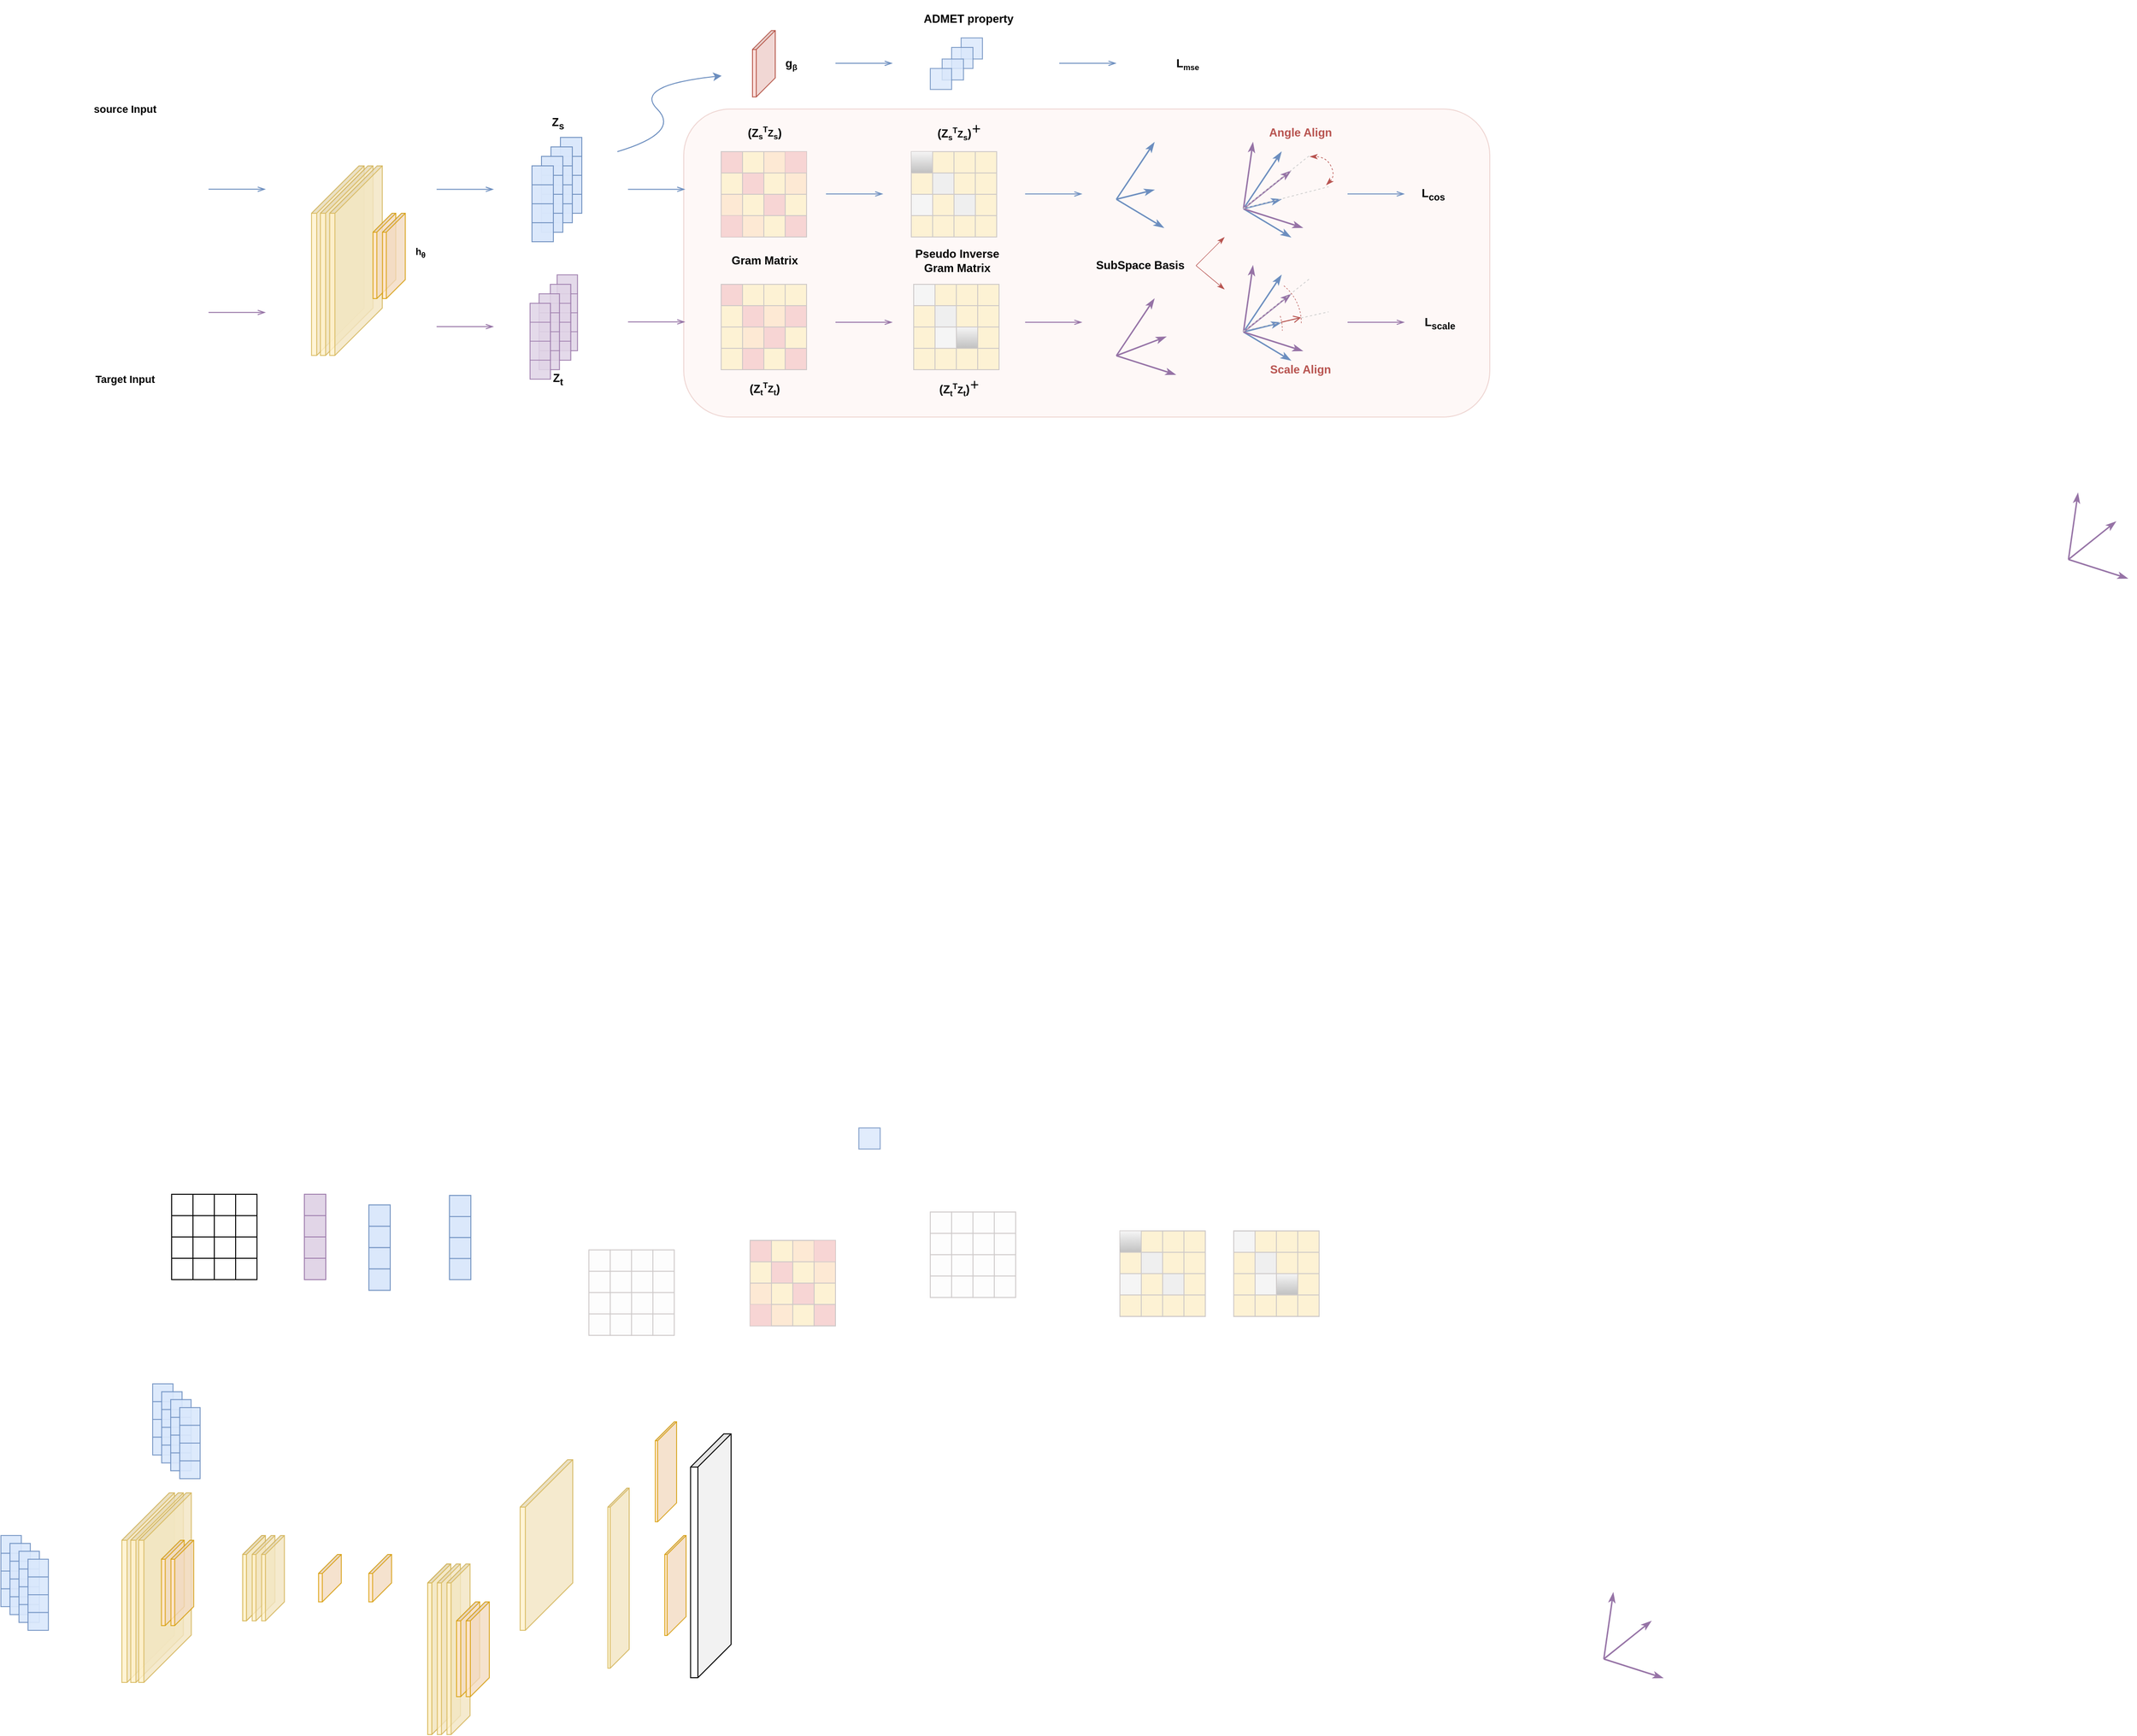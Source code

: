 <mxfile version="21.6.9" type="github">
  <diagram name="第 1 页" id="eCn1pgjikm2ZezW22cam">
    <mxGraphModel dx="1698" dy="1288" grid="1" gridSize="10" guides="1" tooltips="1" connect="1" arrows="1" fold="1" page="1" pageScale="1" pageWidth="827" pageHeight="1169" background="none" math="0" shadow="0">
      <root>
        <mxCell id="0" />
        <mxCell id="1" parent="0" />
        <mxCell id="kDmmCawddB5vqNu6WQzT-444" value="" style="rounded=1;whiteSpace=wrap;html=1;strokeColor=#ae4132;fontFamily=Helvetica;fontSize=12;fillColor=#fad9d5;opacity=20;" vertex="1" parent="1">
          <mxGeometry x="760" y="435" width="850" height="325" as="geometry" />
        </mxCell>
        <mxCell id="kDmmCawddB5vqNu6WQzT-40" value="" style="shape=cube;whiteSpace=wrap;html=1;boundedLbl=1;backgroundOutline=1;darkOpacity=0.05;darkOpacity2=0.1;rotation=90;aspect=fixed;size=35;" vertex="1" parent="1">
          <mxGeometry x="660" y="1940" width="257.16" height="42.72" as="geometry" />
        </mxCell>
        <mxCell id="kDmmCawddB5vqNu6WQzT-48" value="" style="group" vertex="1" connectable="0" parent="1">
          <mxGeometry x="490" y="1970" width="65" height="180" as="geometry" />
        </mxCell>
        <mxCell id="kDmmCawddB5vqNu6WQzT-45" value="" style="group" vertex="1" connectable="0" parent="kDmmCawddB5vqNu6WQzT-48">
          <mxGeometry width="44.688" height="180" as="geometry" />
        </mxCell>
        <mxCell id="kDmmCawddB5vqNu6WQzT-34" value="&lt;div&gt;&lt;br&gt;&lt;/div&gt;" style="shape=cube;whiteSpace=wrap;html=1;boundedLbl=1;backgroundOutline=1;darkOpacity=0.05;darkOpacity2=0.1;fillColor=#fff2cc;strokeColor=#d6b656;labelPosition=center;verticalLabelPosition=middle;align=center;verticalAlign=top;spacingBottom=0;spacingTop=-4;size=20;rotation=0;direction=south;collapsible=0;opacity=90;movable=1;resizable=1;rotatable=1;deletable=1;editable=1;locked=0;connectable=1;" vertex="1" parent="kDmmCawddB5vqNu6WQzT-45">
          <mxGeometry width="24.375" height="180" as="geometry" />
        </mxCell>
        <mxCell id="kDmmCawddB5vqNu6WQzT-41" value="&lt;div&gt;&lt;br&gt;&lt;/div&gt;" style="shape=cube;whiteSpace=wrap;html=1;boundedLbl=1;backgroundOutline=1;darkOpacity=0.05;darkOpacity2=0.1;fillColor=#fff2cc;strokeColor=#d6b656;labelPosition=center;verticalLabelPosition=middle;align=center;verticalAlign=top;spacingBottom=0;spacingTop=-4;size=20;rotation=0;direction=south;collapsible=0;opacity=80;movable=1;resizable=1;rotatable=1;deletable=1;editable=1;locked=0;connectable=1;" vertex="1" parent="kDmmCawddB5vqNu6WQzT-45">
          <mxGeometry x="10.156" width="24.375" height="180" as="geometry" />
        </mxCell>
        <mxCell id="kDmmCawddB5vqNu6WQzT-42" value="&lt;div&gt;&lt;br&gt;&lt;/div&gt;" style="shape=cube;whiteSpace=wrap;html=1;boundedLbl=1;backgroundOutline=1;darkOpacity=0.05;darkOpacity2=0.1;fillColor=#fff2cc;strokeColor=#d6b656;labelPosition=center;verticalLabelPosition=middle;align=center;verticalAlign=top;spacingBottom=0;spacingTop=-4;size=20;rotation=0;direction=south;collapsible=0;opacity=80;movable=1;resizable=1;rotatable=1;deletable=1;editable=1;locked=0;connectable=1;" vertex="1" parent="kDmmCawddB5vqNu6WQzT-45">
          <mxGeometry x="20.312" width="24.375" height="180" as="geometry" />
        </mxCell>
        <mxCell id="kDmmCawddB5vqNu6WQzT-44" value="" style="shape=cube;whiteSpace=wrap;html=1;boundedLbl=1;backgroundOutline=1;darkOpacity=0.05;darkOpacity2=0.1;fillColor=#ffe6cc;strokeColor=#d79b00;opacity=80;direction=south;rotation=0;size=20;container=0;resizeHeight=1;resizeWidth=1;" vertex="1" parent="kDmmCawddB5vqNu6WQzT-48">
          <mxGeometry x="30.469" y="40" width="24.375" height="100.0" as="geometry" />
        </mxCell>
        <mxCell id="kDmmCawddB5vqNu6WQzT-47" value="" style="shape=cube;whiteSpace=wrap;html=1;boundedLbl=1;backgroundOutline=1;darkOpacity=0.05;darkOpacity2=0.1;fillColor=#ffe6cc;strokeColor=#d79b00;opacity=80;direction=south;rotation=0;size=20;container=0;resizeHeight=1;resizeWidth=1;" vertex="1" parent="kDmmCawddB5vqNu6WQzT-48">
          <mxGeometry x="40.625" y="40" width="24.375" height="100.0" as="geometry" />
        </mxCell>
        <mxCell id="kDmmCawddB5vqNu6WQzT-55" value="" style="shape=cube;whiteSpace=wrap;html=1;boundedLbl=1;backgroundOutline=1;darkOpacity=0.05;darkOpacity2=0.1;fillColor=#ffe6cc;strokeColor=#d79b00;opacity=80;direction=south;rotation=0;size=20;container=0;resizeHeight=1;resizeWidth=1;" vertex="1" parent="1">
          <mxGeometry x="374.91" y="1960" width="24" height="50" as="geometry" />
        </mxCell>
        <mxCell id="kDmmCawddB5vqNu6WQzT-56" value="" style="shape=cube;whiteSpace=wrap;html=1;boundedLbl=1;backgroundOutline=1;darkOpacity=0.05;darkOpacity2=0.1;fillColor=#ffe6cc;strokeColor=#d79b00;opacity=80;direction=south;rotation=0;size=20;container=0;resizeHeight=1;resizeWidth=1;" vertex="1" parent="1">
          <mxGeometry x="427.91" y="1960" width="24" height="50" as="geometry" />
        </mxCell>
        <mxCell id="kDmmCawddB5vqNu6WQzT-52" value="&lt;div&gt;&lt;br&gt;&lt;/div&gt;" style="shape=cube;whiteSpace=wrap;html=1;boundedLbl=1;backgroundOutline=1;darkOpacity=0.05;darkOpacity2=0.1;fillColor=#fff2cc;strokeColor=#d6b656;labelPosition=center;verticalLabelPosition=middle;align=center;verticalAlign=top;spacingBottom=0;spacingTop=-4;size=20;rotation=0;direction=south;collapsible=0;opacity=90;movable=1;resizable=1;rotatable=1;deletable=1;editable=1;locked=0;connectable=1;container=0;" vertex="1" parent="1">
          <mxGeometry x="294.91" y="1940" width="24" height="90" as="geometry" />
        </mxCell>
        <mxCell id="kDmmCawddB5vqNu6WQzT-53" value="&lt;div&gt;&lt;br&gt;&lt;/div&gt;" style="shape=cube;whiteSpace=wrap;html=1;boundedLbl=1;backgroundOutline=1;darkOpacity=0.05;darkOpacity2=0.1;fillColor=#fff2cc;strokeColor=#d6b656;labelPosition=center;verticalLabelPosition=middle;align=center;verticalAlign=top;spacingBottom=0;spacingTop=-4;size=20;rotation=0;direction=south;collapsible=0;opacity=80;movable=1;resizable=1;rotatable=1;deletable=1;editable=1;locked=0;connectable=1;container=0;" vertex="1" parent="1">
          <mxGeometry x="304.91" y="1940" width="24" height="90" as="geometry" />
        </mxCell>
        <mxCell id="kDmmCawddB5vqNu6WQzT-54" value="&lt;div&gt;&lt;br&gt;&lt;/div&gt;" style="shape=cube;whiteSpace=wrap;html=1;boundedLbl=1;backgroundOutline=1;darkOpacity=0.05;darkOpacity2=0.1;fillColor=#fff2cc;strokeColor=#d6b656;labelPosition=center;verticalLabelPosition=middle;align=center;verticalAlign=top;spacingBottom=0;spacingTop=-4;size=20;rotation=0;direction=south;collapsible=0;opacity=80;movable=1;resizable=1;rotatable=1;deletable=1;editable=1;locked=0;connectable=1;container=0;" vertex="1" parent="1">
          <mxGeometry x="314.91" y="1940" width="24" height="90" as="geometry" />
        </mxCell>
        <mxCell id="kDmmCawddB5vqNu6WQzT-70" value="" style="group;opacity=70;" vertex="1" connectable="0" parent="1">
          <mxGeometry x="513" y="1581.25" width="22.5" height="88.75" as="geometry" />
        </mxCell>
        <mxCell id="kDmmCawddB5vqNu6WQzT-71" value="" style="group;fillColor=#dae8fc;strokeColor=#6c8ebf;container=0;opacity=80;" vertex="1" connectable="0" parent="kDmmCawddB5vqNu6WQzT-70">
          <mxGeometry width="22.5" height="88.75" as="geometry" />
        </mxCell>
        <mxCell id="kDmmCawddB5vqNu6WQzT-72" value="" style="verticalLabelPosition=bottom;verticalAlign=top;html=1;shape=mxgraph.basic.rect;fillColor2=none;strokeWidth=1;size=20;indent=5;movable=1;resizable=1;rotatable=1;deletable=1;editable=1;locked=0;connectable=1;fillColor=#dae8fc;strokeColor=#6c8ebf;opacity=80;" vertex="1" parent="kDmmCawddB5vqNu6WQzT-70">
          <mxGeometry width="22.5" height="22.188" as="geometry" />
        </mxCell>
        <mxCell id="kDmmCawddB5vqNu6WQzT-73" value="" style="verticalLabelPosition=bottom;verticalAlign=top;html=1;shape=mxgraph.basic.rect;fillColor2=none;strokeWidth=1;size=20;indent=5;movable=1;resizable=1;rotatable=1;deletable=1;editable=1;locked=0;connectable=1;fillColor=#dae8fc;strokeColor=#6c8ebf;opacity=80;" vertex="1" parent="kDmmCawddB5vqNu6WQzT-70">
          <mxGeometry y="22.188" width="22.5" height="22.188" as="geometry" />
        </mxCell>
        <mxCell id="kDmmCawddB5vqNu6WQzT-74" value="" style="verticalLabelPosition=bottom;verticalAlign=top;html=1;shape=mxgraph.basic.rect;fillColor2=none;strokeWidth=1;size=20;indent=5;movable=1;resizable=1;rotatable=1;deletable=1;editable=1;locked=0;connectable=1;fillColor=#dae8fc;strokeColor=#6c8ebf;opacity=80;" vertex="1" parent="kDmmCawddB5vqNu6WQzT-70">
          <mxGeometry y="44.375" width="22.5" height="22.188" as="geometry" />
        </mxCell>
        <mxCell id="kDmmCawddB5vqNu6WQzT-75" value="" style="verticalLabelPosition=bottom;verticalAlign=top;html=1;shape=mxgraph.basic.rect;fillColor2=none;strokeWidth=1;size=20;indent=5;movable=1;resizable=1;rotatable=1;deletable=1;editable=1;locked=0;connectable=1;fillColor=#dae8fc;strokeColor=#6c8ebf;opacity=80;" vertex="1" parent="kDmmCawddB5vqNu6WQzT-70">
          <mxGeometry y="66.562" width="22.5" height="22.188" as="geometry" />
        </mxCell>
        <mxCell id="kDmmCawddB5vqNu6WQzT-76" value="" style="group" vertex="1" connectable="0" parent="1">
          <mxGeometry x="428" y="1591.25" width="22.5" height="90" as="geometry" />
        </mxCell>
        <mxCell id="kDmmCawddB5vqNu6WQzT-63" value="" style="group;fillColor=#dae8fc;strokeColor=#6c8ebf;container=0;opacity=80;" vertex="1" connectable="0" parent="kDmmCawddB5vqNu6WQzT-76">
          <mxGeometry width="22.5" height="90" as="geometry" />
        </mxCell>
        <mxCell id="kDmmCawddB5vqNu6WQzT-64" value="" style="verticalLabelPosition=bottom;verticalAlign=top;html=1;shape=mxgraph.basic.rect;fillColor2=none;strokeWidth=1;size=20;indent=5;movable=1;resizable=1;rotatable=1;deletable=1;editable=1;locked=0;connectable=1;fillColor=#dae8fc;strokeColor=#6c8ebf;opacity=80;" vertex="1" parent="kDmmCawddB5vqNu6WQzT-76">
          <mxGeometry width="22.5" height="22.5" as="geometry" />
        </mxCell>
        <mxCell id="kDmmCawddB5vqNu6WQzT-65" value="" style="verticalLabelPosition=bottom;verticalAlign=top;html=1;shape=mxgraph.basic.rect;fillColor2=none;strokeWidth=1;size=20;indent=5;movable=1;resizable=1;rotatable=1;deletable=1;editable=1;locked=0;connectable=1;fillColor=#dae8fc;strokeColor=#6c8ebf;opacity=80;" vertex="1" parent="kDmmCawddB5vqNu6WQzT-76">
          <mxGeometry y="22.5" width="22.5" height="22.5" as="geometry" />
        </mxCell>
        <mxCell id="kDmmCawddB5vqNu6WQzT-66" value="" style="verticalLabelPosition=bottom;verticalAlign=top;html=1;shape=mxgraph.basic.rect;fillColor2=none;strokeWidth=1;size=20;indent=5;movable=1;resizable=1;rotatable=1;deletable=1;editable=1;locked=0;connectable=1;fillColor=#dae8fc;strokeColor=#6c8ebf;opacity=80;" vertex="1" parent="kDmmCawddB5vqNu6WQzT-76">
          <mxGeometry y="45" width="22.5" height="22.5" as="geometry" />
        </mxCell>
        <mxCell id="kDmmCawddB5vqNu6WQzT-67" value="" style="verticalLabelPosition=bottom;verticalAlign=top;html=1;shape=mxgraph.basic.rect;fillColor2=none;strokeWidth=1;size=20;indent=5;movable=1;resizable=1;rotatable=1;deletable=1;editable=1;locked=0;connectable=1;fillColor=#dae8fc;strokeColor=#6c8ebf;opacity=80;" vertex="1" parent="kDmmCawddB5vqNu6WQzT-76">
          <mxGeometry y="67.5" width="22.5" height="22.5" as="geometry" />
        </mxCell>
        <mxCell id="kDmmCawddB5vqNu6WQzT-125" value="" style="group;opacity=70;" vertex="1" connectable="0" parent="1">
          <mxGeometry x="200" y="1780" width="50" height="100" as="geometry" />
        </mxCell>
        <mxCell id="kDmmCawddB5vqNu6WQzT-69" value="" style="group;opacity=70;" vertex="1" connectable="0" parent="kDmmCawddB5vqNu6WQzT-125">
          <mxGeometry width="21.429" height="75" as="geometry" />
        </mxCell>
        <mxCell id="kDmmCawddB5vqNu6WQzT-62" value="" style="group;fillColor=#dae8fc;strokeColor=#6c8ebf;container=0;opacity=70;" vertex="1" connectable="0" parent="kDmmCawddB5vqNu6WQzT-69">
          <mxGeometry width="21.429" height="75" as="geometry" />
        </mxCell>
        <mxCell id="kDmmCawddB5vqNu6WQzT-58" value="" style="verticalLabelPosition=bottom;verticalAlign=top;html=1;shape=mxgraph.basic.rect;fillColor2=none;strokeWidth=1;size=20;indent=5;movable=1;resizable=1;rotatable=1;deletable=1;editable=1;locked=0;connectable=1;fillColor=#dae8fc;strokeColor=#6c8ebf;opacity=70;" vertex="1" parent="kDmmCawddB5vqNu6WQzT-69">
          <mxGeometry width="21.429" height="18.75" as="geometry" />
        </mxCell>
        <mxCell id="kDmmCawddB5vqNu6WQzT-59" value="" style="verticalLabelPosition=bottom;verticalAlign=top;html=1;shape=mxgraph.basic.rect;fillColor2=none;strokeWidth=1;size=20;indent=5;movable=1;resizable=1;rotatable=1;deletable=1;editable=1;locked=0;connectable=1;fillColor=#dae8fc;strokeColor=#6c8ebf;opacity=70;" vertex="1" parent="kDmmCawddB5vqNu6WQzT-69">
          <mxGeometry y="18.75" width="21.429" height="18.75" as="geometry" />
        </mxCell>
        <mxCell id="kDmmCawddB5vqNu6WQzT-60" value="" style="verticalLabelPosition=bottom;verticalAlign=top;html=1;shape=mxgraph.basic.rect;fillColor2=none;strokeWidth=1;size=20;indent=5;movable=1;resizable=1;rotatable=1;deletable=1;editable=1;locked=0;connectable=1;fillColor=#dae8fc;strokeColor=#6c8ebf;opacity=70;" vertex="1" parent="kDmmCawddB5vqNu6WQzT-69">
          <mxGeometry y="37.5" width="21.429" height="18.75" as="geometry" />
        </mxCell>
        <mxCell id="kDmmCawddB5vqNu6WQzT-61" value="" style="verticalLabelPosition=bottom;verticalAlign=top;html=1;shape=mxgraph.basic.rect;fillColor2=none;strokeWidth=1;size=20;indent=5;movable=1;resizable=1;rotatable=1;deletable=1;editable=1;locked=0;connectable=1;fillColor=#dae8fc;strokeColor=#6c8ebf;opacity=70;" vertex="1" parent="kDmmCawddB5vqNu6WQzT-69">
          <mxGeometry y="56.25" width="21.429" height="18.75" as="geometry" />
        </mxCell>
        <mxCell id="kDmmCawddB5vqNu6WQzT-107" value="" style="group;opacity=70;" vertex="1" connectable="0" parent="kDmmCawddB5vqNu6WQzT-125">
          <mxGeometry x="9.524" y="8.333" width="21.429" height="75" as="geometry" />
        </mxCell>
        <mxCell id="kDmmCawddB5vqNu6WQzT-108" value="" style="group;fillColor=#dae8fc;strokeColor=#6c8ebf;container=0;opacity=70;" vertex="1" connectable="0" parent="kDmmCawddB5vqNu6WQzT-107">
          <mxGeometry width="21.429" height="75" as="geometry" />
        </mxCell>
        <mxCell id="kDmmCawddB5vqNu6WQzT-109" value="" style="verticalLabelPosition=bottom;verticalAlign=top;html=1;shape=mxgraph.basic.rect;fillColor2=none;strokeWidth=1;size=20;indent=5;movable=1;resizable=1;rotatable=1;deletable=1;editable=1;locked=0;connectable=1;fillColor=#dae8fc;strokeColor=#6c8ebf;opacity=70;" vertex="1" parent="kDmmCawddB5vqNu6WQzT-107">
          <mxGeometry width="21.429" height="18.75" as="geometry" />
        </mxCell>
        <mxCell id="kDmmCawddB5vqNu6WQzT-110" value="" style="verticalLabelPosition=bottom;verticalAlign=top;html=1;shape=mxgraph.basic.rect;fillColor2=none;strokeWidth=1;size=20;indent=5;movable=1;resizable=1;rotatable=1;deletable=1;editable=1;locked=0;connectable=1;fillColor=#dae8fc;strokeColor=#6c8ebf;opacity=70;" vertex="1" parent="kDmmCawddB5vqNu6WQzT-107">
          <mxGeometry y="18.75" width="21.429" height="18.75" as="geometry" />
        </mxCell>
        <mxCell id="kDmmCawddB5vqNu6WQzT-111" value="" style="verticalLabelPosition=bottom;verticalAlign=top;html=1;shape=mxgraph.basic.rect;fillColor2=none;strokeWidth=1;size=20;indent=5;movable=1;resizable=1;rotatable=1;deletable=1;editable=1;locked=0;connectable=1;fillColor=#dae8fc;strokeColor=#6c8ebf;opacity=70;" vertex="1" parent="kDmmCawddB5vqNu6WQzT-107">
          <mxGeometry y="37.5" width="21.429" height="18.75" as="geometry" />
        </mxCell>
        <mxCell id="kDmmCawddB5vqNu6WQzT-112" value="" style="verticalLabelPosition=bottom;verticalAlign=top;html=1;shape=mxgraph.basic.rect;fillColor2=none;strokeWidth=1;size=20;indent=5;movable=1;resizable=1;rotatable=1;deletable=1;editable=1;locked=0;connectable=1;fillColor=#dae8fc;strokeColor=#6c8ebf;opacity=70;" vertex="1" parent="kDmmCawddB5vqNu6WQzT-107">
          <mxGeometry y="56.25" width="21.429" height="18.75" as="geometry" />
        </mxCell>
        <mxCell id="kDmmCawddB5vqNu6WQzT-113" value="" style="group;opacity=70;" vertex="1" connectable="0" parent="kDmmCawddB5vqNu6WQzT-125">
          <mxGeometry x="19.048" y="16.667" width="21.429" height="75" as="geometry" />
        </mxCell>
        <mxCell id="kDmmCawddB5vqNu6WQzT-114" value="" style="group;fillColor=#dae8fc;strokeColor=#6c8ebf;container=0;opacity=70;" vertex="1" connectable="0" parent="kDmmCawddB5vqNu6WQzT-113">
          <mxGeometry width="21.429" height="75" as="geometry" />
        </mxCell>
        <mxCell id="kDmmCawddB5vqNu6WQzT-115" value="" style="verticalLabelPosition=bottom;verticalAlign=top;html=1;shape=mxgraph.basic.rect;fillColor2=none;strokeWidth=1;size=20;indent=5;movable=1;resizable=1;rotatable=1;deletable=1;editable=1;locked=0;connectable=1;fillColor=#dae8fc;strokeColor=#6c8ebf;opacity=70;" vertex="1" parent="kDmmCawddB5vqNu6WQzT-113">
          <mxGeometry width="21.429" height="18.75" as="geometry" />
        </mxCell>
        <mxCell id="kDmmCawddB5vqNu6WQzT-116" value="" style="verticalLabelPosition=bottom;verticalAlign=top;html=1;shape=mxgraph.basic.rect;fillColor2=none;strokeWidth=1;size=20;indent=5;movable=1;resizable=1;rotatable=1;deletable=1;editable=1;locked=0;connectable=1;fillColor=#dae8fc;strokeColor=#6c8ebf;opacity=70;" vertex="1" parent="kDmmCawddB5vqNu6WQzT-113">
          <mxGeometry y="18.75" width="21.429" height="18.75" as="geometry" />
        </mxCell>
        <mxCell id="kDmmCawddB5vqNu6WQzT-117" value="" style="verticalLabelPosition=bottom;verticalAlign=top;html=1;shape=mxgraph.basic.rect;fillColor2=none;strokeWidth=1;size=20;indent=5;movable=1;resizable=1;rotatable=1;deletable=1;editable=1;locked=0;connectable=1;fillColor=#dae8fc;strokeColor=#6c8ebf;opacity=70;" vertex="1" parent="kDmmCawddB5vqNu6WQzT-113">
          <mxGeometry y="37.5" width="21.429" height="18.75" as="geometry" />
        </mxCell>
        <mxCell id="kDmmCawddB5vqNu6WQzT-118" value="" style="verticalLabelPosition=bottom;verticalAlign=top;html=1;shape=mxgraph.basic.rect;fillColor2=none;strokeWidth=1;size=20;indent=5;movable=1;resizable=1;rotatable=1;deletable=1;editable=1;locked=0;connectable=1;fillColor=#dae8fc;strokeColor=#6c8ebf;opacity=70;" vertex="1" parent="kDmmCawddB5vqNu6WQzT-113">
          <mxGeometry y="56.25" width="21.429" height="18.75" as="geometry" />
        </mxCell>
        <mxCell id="kDmmCawddB5vqNu6WQzT-119" value="" style="group;opacity=70;" vertex="1" connectable="0" parent="kDmmCawddB5vqNu6WQzT-125">
          <mxGeometry x="28.571" y="25" width="21.429" height="75" as="geometry" />
        </mxCell>
        <mxCell id="kDmmCawddB5vqNu6WQzT-120" value="" style="group;fillColor=#dae8fc;strokeColor=#6c8ebf;container=0;opacity=70;" vertex="1" connectable="0" parent="kDmmCawddB5vqNu6WQzT-119">
          <mxGeometry width="21.429" height="75" as="geometry" />
        </mxCell>
        <mxCell id="kDmmCawddB5vqNu6WQzT-121" value="" style="verticalLabelPosition=bottom;verticalAlign=top;html=1;shape=mxgraph.basic.rect;fillColor2=none;strokeWidth=1;size=20;indent=5;movable=1;resizable=1;rotatable=1;deletable=1;editable=1;locked=0;connectable=1;fillColor=#dae8fc;strokeColor=#6c8ebf;opacity=70;" vertex="1" parent="kDmmCawddB5vqNu6WQzT-119">
          <mxGeometry width="21.429" height="18.75" as="geometry" />
        </mxCell>
        <mxCell id="kDmmCawddB5vqNu6WQzT-122" value="" style="verticalLabelPosition=bottom;verticalAlign=top;html=1;shape=mxgraph.basic.rect;fillColor2=none;strokeWidth=1;size=20;indent=5;movable=1;resizable=1;rotatable=1;deletable=1;editable=1;locked=0;connectable=1;fillColor=#dae8fc;strokeColor=#6c8ebf;opacity=70;" vertex="1" parent="kDmmCawddB5vqNu6WQzT-119">
          <mxGeometry y="18.75" width="21.429" height="18.75" as="geometry" />
        </mxCell>
        <mxCell id="kDmmCawddB5vqNu6WQzT-123" value="" style="verticalLabelPosition=bottom;verticalAlign=top;html=1;shape=mxgraph.basic.rect;fillColor2=none;strokeWidth=1;size=20;indent=5;movable=1;resizable=1;rotatable=1;deletable=1;editable=1;locked=0;connectable=1;fillColor=#dae8fc;strokeColor=#6c8ebf;opacity=70;" vertex="1" parent="kDmmCawddB5vqNu6WQzT-119">
          <mxGeometry y="37.5" width="21.429" height="18.75" as="geometry" />
        </mxCell>
        <mxCell id="kDmmCawddB5vqNu6WQzT-124" value="" style="verticalLabelPosition=bottom;verticalAlign=top;html=1;shape=mxgraph.basic.rect;fillColor2=none;strokeWidth=1;size=20;indent=5;movable=1;resizable=1;rotatable=1;deletable=1;editable=1;locked=0;connectable=1;fillColor=#dae8fc;strokeColor=#6c8ebf;opacity=70;" vertex="1" parent="kDmmCawddB5vqNu6WQzT-119">
          <mxGeometry y="56.25" width="21.429" height="18.75" as="geometry" />
        </mxCell>
        <mxCell id="kDmmCawddB5vqNu6WQzT-164" value="" style="group" vertex="1" connectable="0" parent="1">
          <mxGeometry x="619.4" y="610" width="28.55" height="110" as="geometry" />
        </mxCell>
        <mxCell id="kDmmCawddB5vqNu6WQzT-145" value="" style="group;fillColor=#e1d5e7;strokeColor=#9673a6;container=0;opacity=50;" vertex="1" connectable="0" parent="kDmmCawddB5vqNu6WQzT-164">
          <mxGeometry x="7.137" width="21.412" height="80" as="geometry" />
        </mxCell>
        <mxCell id="kDmmCawddB5vqNu6WQzT-146" value="" style="group;fillColor=#e1d5e7;strokeColor=#9673a6;container=0;opacity=50;" vertex="1" connectable="0" parent="kDmmCawddB5vqNu6WQzT-164">
          <mxGeometry x="7.137" width="21.412" height="80" as="geometry" />
        </mxCell>
        <mxCell id="kDmmCawddB5vqNu6WQzT-147" value="" style="verticalLabelPosition=bottom;verticalAlign=top;html=1;shape=mxgraph.basic.rect;fillColor2=none;strokeWidth=1;size=20;indent=5;movable=1;resizable=1;rotatable=1;deletable=1;editable=1;locked=0;connectable=1;fillColor=#e1d5e7;strokeColor=#9673a6;opacity=50;container=0;" vertex="1" parent="kDmmCawddB5vqNu6WQzT-164">
          <mxGeometry x="7.137" width="21.412" height="20" as="geometry" />
        </mxCell>
        <mxCell id="kDmmCawddB5vqNu6WQzT-148" value="" style="verticalLabelPosition=bottom;verticalAlign=top;html=1;shape=mxgraph.basic.rect;fillColor2=none;strokeWidth=1;size=20;indent=5;movable=1;resizable=1;rotatable=1;deletable=1;editable=1;locked=0;connectable=1;fillColor=#e1d5e7;strokeColor=#9673a6;opacity=50;container=0;" vertex="1" parent="kDmmCawddB5vqNu6WQzT-164">
          <mxGeometry x="7.137" y="20" width="21.412" height="20" as="geometry" />
        </mxCell>
        <mxCell id="kDmmCawddB5vqNu6WQzT-149" value="" style="verticalLabelPosition=bottom;verticalAlign=top;html=1;shape=mxgraph.basic.rect;fillColor2=none;strokeWidth=1;size=20;indent=5;movable=1;resizable=1;rotatable=1;deletable=1;editable=1;locked=0;connectable=1;fillColor=#e1d5e7;strokeColor=#9673a6;opacity=50;container=0;" vertex="1" parent="kDmmCawddB5vqNu6WQzT-164">
          <mxGeometry x="7.137" y="40" width="21.412" height="20" as="geometry" />
        </mxCell>
        <mxCell id="kDmmCawddB5vqNu6WQzT-150" value="" style="verticalLabelPosition=bottom;verticalAlign=top;html=1;shape=mxgraph.basic.rect;fillColor2=none;strokeWidth=1;size=20;indent=5;movable=1;resizable=1;rotatable=1;deletable=1;editable=1;locked=0;connectable=1;fillColor=#e1d5e7;strokeColor=#9673a6;opacity=50;container=0;" vertex="1" parent="kDmmCawddB5vqNu6WQzT-164">
          <mxGeometry x="7.137" y="60.0" width="21.412" height="20" as="geometry" />
        </mxCell>
        <mxCell id="kDmmCawddB5vqNu6WQzT-151" value="" style="group;opacity=50;" vertex="1" connectable="0" parent="kDmmCawddB5vqNu6WQzT-164">
          <mxGeometry y="10" width="21.412" height="100.0" as="geometry" />
        </mxCell>
        <mxCell id="kDmmCawddB5vqNu6WQzT-139" value="" style="group;fillColor=#e1d5e7;strokeColor=#9673a6;container=0;opacity=50;" vertex="1" connectable="0" parent="kDmmCawddB5vqNu6WQzT-151">
          <mxGeometry width="21.412" height="80" as="geometry" />
        </mxCell>
        <mxCell id="kDmmCawddB5vqNu6WQzT-140" value="" style="group;fillColor=#e1d5e7;strokeColor=#9673a6;container=0;opacity=50;" vertex="1" connectable="0" parent="kDmmCawddB5vqNu6WQzT-151">
          <mxGeometry width="21.412" height="80" as="geometry" />
        </mxCell>
        <mxCell id="kDmmCawddB5vqNu6WQzT-141" value="" style="verticalLabelPosition=bottom;verticalAlign=top;html=1;shape=mxgraph.basic.rect;fillColor2=none;strokeWidth=1;size=20;indent=5;movable=1;resizable=1;rotatable=1;deletable=1;editable=1;locked=0;connectable=1;fillColor=#e1d5e7;strokeColor=#9673a6;opacity=50;container=0;" vertex="1" parent="kDmmCawddB5vqNu6WQzT-151">
          <mxGeometry width="21.412" height="20" as="geometry" />
        </mxCell>
        <mxCell id="kDmmCawddB5vqNu6WQzT-142" value="" style="verticalLabelPosition=bottom;verticalAlign=top;html=1;shape=mxgraph.basic.rect;fillColor2=none;strokeWidth=1;size=20;indent=5;movable=1;resizable=1;rotatable=1;deletable=1;editable=1;locked=0;connectable=1;fillColor=#e1d5e7;strokeColor=#9673a6;opacity=50;container=0;" vertex="1" parent="kDmmCawddB5vqNu6WQzT-151">
          <mxGeometry y="20" width="21.412" height="20" as="geometry" />
        </mxCell>
        <mxCell id="kDmmCawddB5vqNu6WQzT-143" value="" style="verticalLabelPosition=bottom;verticalAlign=top;html=1;shape=mxgraph.basic.rect;fillColor2=none;strokeWidth=1;size=20;indent=5;movable=1;resizable=1;rotatable=1;deletable=1;editable=1;locked=0;connectable=1;fillColor=#e1d5e7;strokeColor=#9673a6;opacity=50;container=0;" vertex="1" parent="kDmmCawddB5vqNu6WQzT-151">
          <mxGeometry y="40" width="21.412" height="20" as="geometry" />
        </mxCell>
        <mxCell id="kDmmCawddB5vqNu6WQzT-144" value="" style="verticalLabelPosition=bottom;verticalAlign=top;html=1;shape=mxgraph.basic.rect;fillColor2=none;strokeWidth=1;size=20;indent=5;movable=1;resizable=1;rotatable=1;deletable=1;editable=1;locked=0;connectable=1;fillColor=#e1d5e7;strokeColor=#9673a6;opacity=50;container=0;" vertex="1" parent="kDmmCawddB5vqNu6WQzT-151">
          <mxGeometry y="60.0" width="21.412" height="20" as="geometry" />
        </mxCell>
        <mxCell id="kDmmCawddB5vqNu6WQzT-152" value="" style="group;fillColor=#e1d5e7;strokeColor=#9673a6;container=0;opacity=50;" vertex="1" connectable="0" parent="kDmmCawddB5vqNu6WQzT-151">
          <mxGeometry x="-11.896" y="10" width="21.412" height="80" as="geometry" />
        </mxCell>
        <mxCell id="kDmmCawddB5vqNu6WQzT-153" value="" style="group;fillColor=#e1d5e7;strokeColor=#9673a6;container=0;opacity=50;" vertex="1" connectable="0" parent="kDmmCawddB5vqNu6WQzT-151">
          <mxGeometry x="-11.896" y="10" width="21.412" height="80" as="geometry" />
        </mxCell>
        <mxCell id="kDmmCawddB5vqNu6WQzT-154" value="" style="verticalLabelPosition=bottom;verticalAlign=top;html=1;shape=mxgraph.basic.rect;fillColor2=none;strokeWidth=1;size=20;indent=5;movable=1;resizable=1;rotatable=1;deletable=1;editable=1;locked=0;connectable=1;fillColor=#e1d5e7;strokeColor=#9673a6;opacity=50;container=0;" vertex="1" parent="kDmmCawddB5vqNu6WQzT-151">
          <mxGeometry x="-11.896" y="10" width="21.412" height="20" as="geometry" />
        </mxCell>
        <mxCell id="kDmmCawddB5vqNu6WQzT-155" value="" style="verticalLabelPosition=bottom;verticalAlign=top;html=1;shape=mxgraph.basic.rect;fillColor2=none;strokeWidth=1;size=20;indent=5;movable=1;resizable=1;rotatable=1;deletable=1;editable=1;locked=0;connectable=1;fillColor=#e1d5e7;strokeColor=#9673a6;opacity=50;container=0;" vertex="1" parent="kDmmCawddB5vqNu6WQzT-151">
          <mxGeometry x="-11.896" y="30.0" width="21.412" height="20" as="geometry" />
        </mxCell>
        <mxCell id="kDmmCawddB5vqNu6WQzT-156" value="" style="verticalLabelPosition=bottom;verticalAlign=top;html=1;shape=mxgraph.basic.rect;fillColor2=none;strokeWidth=1;size=20;indent=5;movable=1;resizable=1;rotatable=1;deletable=1;editable=1;locked=0;connectable=1;fillColor=#e1d5e7;strokeColor=#9673a6;opacity=50;container=0;" vertex="1" parent="kDmmCawddB5vqNu6WQzT-151">
          <mxGeometry x="-11.896" y="50.0" width="21.412" height="20" as="geometry" />
        </mxCell>
        <mxCell id="kDmmCawddB5vqNu6WQzT-157" value="" style="verticalLabelPosition=bottom;verticalAlign=top;html=1;shape=mxgraph.basic.rect;fillColor2=none;strokeWidth=1;size=20;indent=5;movable=1;resizable=1;rotatable=1;deletable=1;editable=1;locked=0;connectable=1;fillColor=#e1d5e7;strokeColor=#9673a6;opacity=50;container=0;" vertex="1" parent="kDmmCawddB5vqNu6WQzT-151">
          <mxGeometry x="-11.896" y="70" width="21.412" height="20" as="geometry" />
        </mxCell>
        <mxCell id="kDmmCawddB5vqNu6WQzT-158" value="" style="group;fillColor=#e1d5e7;strokeColor=#9673a6;container=0;opacity=50;" vertex="1" connectable="0" parent="kDmmCawddB5vqNu6WQzT-151">
          <mxGeometry x="-21.412" y="20" width="21.412" height="80" as="geometry" />
        </mxCell>
        <mxCell id="kDmmCawddB5vqNu6WQzT-159" value="" style="group;fillColor=#e1d5e7;strokeColor=#9673a6;container=0;opacity=50;" vertex="1" connectable="0" parent="kDmmCawddB5vqNu6WQzT-151">
          <mxGeometry x="-21.412" y="20" width="21.412" height="80" as="geometry" />
        </mxCell>
        <mxCell id="kDmmCawddB5vqNu6WQzT-160" value="" style="verticalLabelPosition=bottom;verticalAlign=top;html=1;shape=mxgraph.basic.rect;fillColor2=none;strokeWidth=1;size=20;indent=5;movable=1;resizable=1;rotatable=1;deletable=1;editable=1;locked=0;connectable=1;fillColor=#e1d5e7;strokeColor=#9673a6;opacity=50;container=0;" vertex="1" parent="kDmmCawddB5vqNu6WQzT-151">
          <mxGeometry x="-21.412" y="20" width="21.412" height="20" as="geometry" />
        </mxCell>
        <mxCell id="kDmmCawddB5vqNu6WQzT-161" value="" style="verticalLabelPosition=bottom;verticalAlign=top;html=1;shape=mxgraph.basic.rect;fillColor2=none;strokeWidth=1;size=20;indent=5;movable=1;resizable=1;rotatable=1;deletable=1;editable=1;locked=0;connectable=1;fillColor=#e1d5e7;strokeColor=#9673a6;opacity=50;container=0;" vertex="1" parent="kDmmCawddB5vqNu6WQzT-151">
          <mxGeometry x="-21.412" y="40" width="21.412" height="20" as="geometry" />
        </mxCell>
        <mxCell id="kDmmCawddB5vqNu6WQzT-162" value="" style="verticalLabelPosition=bottom;verticalAlign=top;html=1;shape=mxgraph.basic.rect;fillColor2=none;strokeWidth=1;size=20;indent=5;movable=1;resizable=1;rotatable=1;deletable=1;editable=1;locked=0;connectable=1;fillColor=#e1d5e7;strokeColor=#9673a6;opacity=50;container=0;" vertex="1" parent="kDmmCawddB5vqNu6WQzT-151">
          <mxGeometry x="-21.412" y="60.0" width="21.412" height="20" as="geometry" />
        </mxCell>
        <mxCell id="kDmmCawddB5vqNu6WQzT-163" value="" style="verticalLabelPosition=bottom;verticalAlign=top;html=1;shape=mxgraph.basic.rect;fillColor2=none;strokeWidth=1;size=20;indent=5;movable=1;resizable=1;rotatable=1;deletable=1;editable=1;locked=0;connectable=1;fillColor=#e1d5e7;strokeColor=#9673a6;opacity=50;container=0;" vertex="1" parent="kDmmCawddB5vqNu6WQzT-151">
          <mxGeometry x="-21.412" y="80" width="21.412" height="20" as="geometry" />
        </mxCell>
        <mxCell id="kDmmCawddB5vqNu6WQzT-165" value="" style="group;opacity=70;" vertex="1" connectable="0" parent="1">
          <mxGeometry x="40" y="1940" width="50" height="100" as="geometry" />
        </mxCell>
        <mxCell id="kDmmCawddB5vqNu6WQzT-166" value="" style="group;opacity=70;" vertex="1" connectable="0" parent="kDmmCawddB5vqNu6WQzT-165">
          <mxGeometry width="21.429" height="75" as="geometry" />
        </mxCell>
        <mxCell id="kDmmCawddB5vqNu6WQzT-167" value="" style="group;fillColor=#dae8fc;strokeColor=#6c8ebf;container=0;opacity=70;" vertex="1" connectable="0" parent="kDmmCawddB5vqNu6WQzT-166">
          <mxGeometry width="21.429" height="75" as="geometry" />
        </mxCell>
        <mxCell id="kDmmCawddB5vqNu6WQzT-168" value="" style="verticalLabelPosition=bottom;verticalAlign=top;html=1;shape=mxgraph.basic.rect;fillColor2=none;strokeWidth=1;size=20;indent=5;movable=1;resizable=1;rotatable=1;deletable=1;editable=1;locked=0;connectable=1;fillColor=#dae8fc;strokeColor=#6c8ebf;opacity=70;" vertex="1" parent="kDmmCawddB5vqNu6WQzT-166">
          <mxGeometry width="21.429" height="18.75" as="geometry" />
        </mxCell>
        <mxCell id="kDmmCawddB5vqNu6WQzT-169" value="" style="verticalLabelPosition=bottom;verticalAlign=top;html=1;shape=mxgraph.basic.rect;fillColor2=none;strokeWidth=1;size=20;indent=5;movable=1;resizable=1;rotatable=1;deletable=1;editable=1;locked=0;connectable=1;fillColor=#dae8fc;strokeColor=#6c8ebf;opacity=70;" vertex="1" parent="kDmmCawddB5vqNu6WQzT-166">
          <mxGeometry y="18.75" width="21.429" height="18.75" as="geometry" />
        </mxCell>
        <mxCell id="kDmmCawddB5vqNu6WQzT-170" value="" style="verticalLabelPosition=bottom;verticalAlign=top;html=1;shape=mxgraph.basic.rect;fillColor2=none;strokeWidth=1;size=20;indent=5;movable=1;resizable=1;rotatable=1;deletable=1;editable=1;locked=0;connectable=1;fillColor=#dae8fc;strokeColor=#6c8ebf;opacity=70;" vertex="1" parent="kDmmCawddB5vqNu6WQzT-166">
          <mxGeometry y="37.5" width="21.429" height="18.75" as="geometry" />
        </mxCell>
        <mxCell id="kDmmCawddB5vqNu6WQzT-171" value="" style="verticalLabelPosition=bottom;verticalAlign=top;html=1;shape=mxgraph.basic.rect;fillColor2=none;strokeWidth=1;size=20;indent=5;movable=1;resizable=1;rotatable=1;deletable=1;editable=1;locked=0;connectable=1;fillColor=#dae8fc;strokeColor=#6c8ebf;opacity=70;" vertex="1" parent="kDmmCawddB5vqNu6WQzT-166">
          <mxGeometry y="56.25" width="21.429" height="18.75" as="geometry" />
        </mxCell>
        <mxCell id="kDmmCawddB5vqNu6WQzT-172" value="" style="group;opacity=70;" vertex="1" connectable="0" parent="kDmmCawddB5vqNu6WQzT-165">
          <mxGeometry x="9.524" y="8.333" width="21.429" height="75" as="geometry" />
        </mxCell>
        <mxCell id="kDmmCawddB5vqNu6WQzT-173" value="" style="group;fillColor=#dae8fc;strokeColor=#6c8ebf;container=0;opacity=70;" vertex="1" connectable="0" parent="kDmmCawddB5vqNu6WQzT-172">
          <mxGeometry width="21.429" height="75" as="geometry" />
        </mxCell>
        <mxCell id="kDmmCawddB5vqNu6WQzT-174" value="" style="verticalLabelPosition=bottom;verticalAlign=top;html=1;shape=mxgraph.basic.rect;fillColor2=none;strokeWidth=1;size=20;indent=5;movable=1;resizable=1;rotatable=1;deletable=1;editable=1;locked=0;connectable=1;fillColor=#dae8fc;strokeColor=#6c8ebf;opacity=70;" vertex="1" parent="kDmmCawddB5vqNu6WQzT-172">
          <mxGeometry width="21.429" height="18.75" as="geometry" />
        </mxCell>
        <mxCell id="kDmmCawddB5vqNu6WQzT-175" value="" style="verticalLabelPosition=bottom;verticalAlign=top;html=1;shape=mxgraph.basic.rect;fillColor2=none;strokeWidth=1;size=20;indent=5;movable=1;resizable=1;rotatable=1;deletable=1;editable=1;locked=0;connectable=1;fillColor=#dae8fc;strokeColor=#6c8ebf;opacity=70;" vertex="1" parent="kDmmCawddB5vqNu6WQzT-172">
          <mxGeometry y="18.75" width="21.429" height="18.75" as="geometry" />
        </mxCell>
        <mxCell id="kDmmCawddB5vqNu6WQzT-176" value="" style="verticalLabelPosition=bottom;verticalAlign=top;html=1;shape=mxgraph.basic.rect;fillColor2=none;strokeWidth=1;size=20;indent=5;movable=1;resizable=1;rotatable=1;deletable=1;editable=1;locked=0;connectable=1;fillColor=#dae8fc;strokeColor=#6c8ebf;opacity=70;" vertex="1" parent="kDmmCawddB5vqNu6WQzT-172">
          <mxGeometry y="37.5" width="21.429" height="18.75" as="geometry" />
        </mxCell>
        <mxCell id="kDmmCawddB5vqNu6WQzT-177" value="" style="verticalLabelPosition=bottom;verticalAlign=top;html=1;shape=mxgraph.basic.rect;fillColor2=none;strokeWidth=1;size=20;indent=5;movable=1;resizable=1;rotatable=1;deletable=1;editable=1;locked=0;connectable=1;fillColor=#dae8fc;strokeColor=#6c8ebf;opacity=70;" vertex="1" parent="kDmmCawddB5vqNu6WQzT-172">
          <mxGeometry y="56.25" width="21.429" height="18.75" as="geometry" />
        </mxCell>
        <mxCell id="kDmmCawddB5vqNu6WQzT-178" value="" style="group;opacity=70;" vertex="1" connectable="0" parent="kDmmCawddB5vqNu6WQzT-165">
          <mxGeometry x="19.048" y="16.667" width="21.429" height="75" as="geometry" />
        </mxCell>
        <mxCell id="kDmmCawddB5vqNu6WQzT-179" value="" style="group;fillColor=#dae8fc;strokeColor=#6c8ebf;container=0;opacity=70;" vertex="1" connectable="0" parent="kDmmCawddB5vqNu6WQzT-178">
          <mxGeometry width="21.429" height="75" as="geometry" />
        </mxCell>
        <mxCell id="kDmmCawddB5vqNu6WQzT-180" value="" style="verticalLabelPosition=bottom;verticalAlign=top;html=1;shape=mxgraph.basic.rect;fillColor2=none;strokeWidth=1;size=20;indent=5;movable=1;resizable=1;rotatable=1;deletable=1;editable=1;locked=0;connectable=1;fillColor=#dae8fc;strokeColor=#6c8ebf;opacity=70;" vertex="1" parent="kDmmCawddB5vqNu6WQzT-178">
          <mxGeometry width="21.429" height="18.75" as="geometry" />
        </mxCell>
        <mxCell id="kDmmCawddB5vqNu6WQzT-181" value="" style="verticalLabelPosition=bottom;verticalAlign=top;html=1;shape=mxgraph.basic.rect;fillColor2=none;strokeWidth=1;size=20;indent=5;movable=1;resizable=1;rotatable=1;deletable=1;editable=1;locked=0;connectable=1;fillColor=#dae8fc;strokeColor=#6c8ebf;opacity=70;" vertex="1" parent="kDmmCawddB5vqNu6WQzT-178">
          <mxGeometry y="18.75" width="21.429" height="18.75" as="geometry" />
        </mxCell>
        <mxCell id="kDmmCawddB5vqNu6WQzT-182" value="" style="verticalLabelPosition=bottom;verticalAlign=top;html=1;shape=mxgraph.basic.rect;fillColor2=none;strokeWidth=1;size=20;indent=5;movable=1;resizable=1;rotatable=1;deletable=1;editable=1;locked=0;connectable=1;fillColor=#dae8fc;strokeColor=#6c8ebf;opacity=70;" vertex="1" parent="kDmmCawddB5vqNu6WQzT-178">
          <mxGeometry y="37.5" width="21.429" height="18.75" as="geometry" />
        </mxCell>
        <mxCell id="kDmmCawddB5vqNu6WQzT-183" value="" style="verticalLabelPosition=bottom;verticalAlign=top;html=1;shape=mxgraph.basic.rect;fillColor2=none;strokeWidth=1;size=20;indent=5;movable=1;resizable=1;rotatable=1;deletable=1;editable=1;locked=0;connectable=1;fillColor=#dae8fc;strokeColor=#6c8ebf;opacity=70;" vertex="1" parent="kDmmCawddB5vqNu6WQzT-178">
          <mxGeometry y="56.25" width="21.429" height="18.75" as="geometry" />
        </mxCell>
        <mxCell id="kDmmCawddB5vqNu6WQzT-184" value="" style="group;opacity=70;" vertex="1" connectable="0" parent="kDmmCawddB5vqNu6WQzT-165">
          <mxGeometry x="28.571" y="25" width="21.429" height="75" as="geometry" />
        </mxCell>
        <mxCell id="kDmmCawddB5vqNu6WQzT-185" value="" style="group;fillColor=#dae8fc;strokeColor=#6c8ebf;container=0;opacity=70;" vertex="1" connectable="0" parent="kDmmCawddB5vqNu6WQzT-184">
          <mxGeometry width="21.429" height="75" as="geometry" />
        </mxCell>
        <mxCell id="kDmmCawddB5vqNu6WQzT-186" value="" style="verticalLabelPosition=bottom;verticalAlign=top;html=1;shape=mxgraph.basic.rect;fillColor2=none;strokeWidth=1;size=20;indent=5;movable=1;resizable=1;rotatable=1;deletable=1;editable=1;locked=0;connectable=1;fillColor=#dae8fc;strokeColor=#6c8ebf;opacity=70;" vertex="1" parent="kDmmCawddB5vqNu6WQzT-184">
          <mxGeometry width="21.429" height="18.75" as="geometry" />
        </mxCell>
        <mxCell id="kDmmCawddB5vqNu6WQzT-187" value="" style="verticalLabelPosition=bottom;verticalAlign=top;html=1;shape=mxgraph.basic.rect;fillColor2=none;strokeWidth=1;size=20;indent=5;movable=1;resizable=1;rotatable=1;deletable=1;editable=1;locked=0;connectable=1;fillColor=#dae8fc;strokeColor=#6c8ebf;opacity=70;" vertex="1" parent="kDmmCawddB5vqNu6WQzT-184">
          <mxGeometry y="18.75" width="21.429" height="18.75" as="geometry" />
        </mxCell>
        <mxCell id="kDmmCawddB5vqNu6WQzT-188" value="" style="verticalLabelPosition=bottom;verticalAlign=top;html=1;shape=mxgraph.basic.rect;fillColor2=none;strokeWidth=1;size=20;indent=5;movable=1;resizable=1;rotatable=1;deletable=1;editable=1;locked=0;connectable=1;fillColor=#dae8fc;strokeColor=#6c8ebf;opacity=70;" vertex="1" parent="kDmmCawddB5vqNu6WQzT-184">
          <mxGeometry y="37.5" width="21.429" height="18.75" as="geometry" />
        </mxCell>
        <mxCell id="kDmmCawddB5vqNu6WQzT-189" value="" style="verticalLabelPosition=bottom;verticalAlign=top;html=1;shape=mxgraph.basic.rect;fillColor2=none;strokeWidth=1;size=20;indent=5;movable=1;resizable=1;rotatable=1;deletable=1;editable=1;locked=0;connectable=1;fillColor=#dae8fc;strokeColor=#6c8ebf;opacity=70;" vertex="1" parent="kDmmCawddB5vqNu6WQzT-184">
          <mxGeometry y="56.25" width="21.429" height="18.75" as="geometry" />
        </mxCell>
        <mxCell id="kDmmCawddB5vqNu6WQzT-190" value="" style="group;opacity=60;" vertex="1" connectable="0" parent="1">
          <mxGeometry x="630" y="465" width="22.5" height="110" as="geometry" />
        </mxCell>
        <mxCell id="kDmmCawddB5vqNu6WQzT-191" value="" style="group;fillColor=#dae8fc;strokeColor=#6c8ebf;container=0;opacity=80;" vertex="1" connectable="0" parent="kDmmCawddB5vqNu6WQzT-190">
          <mxGeometry width="22.5" height="80.007" as="geometry" />
        </mxCell>
        <mxCell id="kDmmCawddB5vqNu6WQzT-192" value="" style="verticalLabelPosition=bottom;verticalAlign=top;html=1;shape=mxgraph.basic.rect;fillColor2=none;strokeWidth=1;size=20;indent=5;movable=1;resizable=1;rotatable=1;deletable=1;editable=1;locked=0;connectable=1;fillColor=#dae8fc;strokeColor=#6c8ebf;opacity=80;" vertex="1" parent="kDmmCawddB5vqNu6WQzT-190">
          <mxGeometry width="22.5" height="20.002" as="geometry" />
        </mxCell>
        <mxCell id="kDmmCawddB5vqNu6WQzT-193" value="" style="verticalLabelPosition=bottom;verticalAlign=top;html=1;shape=mxgraph.basic.rect;fillColor2=none;strokeWidth=1;size=20;indent=5;movable=1;resizable=1;rotatable=1;deletable=1;editable=1;locked=0;connectable=1;fillColor=#dae8fc;strokeColor=#6c8ebf;opacity=80;" vertex="1" parent="kDmmCawddB5vqNu6WQzT-190">
          <mxGeometry y="20.002" width="22.5" height="20.002" as="geometry" />
        </mxCell>
        <mxCell id="kDmmCawddB5vqNu6WQzT-194" value="" style="verticalLabelPosition=bottom;verticalAlign=top;html=1;shape=mxgraph.basic.rect;fillColor2=none;strokeWidth=1;size=20;indent=5;movable=1;resizable=1;rotatable=1;deletable=1;editable=1;locked=0;connectable=1;fillColor=#dae8fc;strokeColor=#6c8ebf;opacity=80;" vertex="1" parent="kDmmCawddB5vqNu6WQzT-190">
          <mxGeometry y="40.004" width="22.5" height="20.002" as="geometry" />
        </mxCell>
        <mxCell id="kDmmCawddB5vqNu6WQzT-195" value="" style="verticalLabelPosition=bottom;verticalAlign=top;html=1;shape=mxgraph.basic.rect;fillColor2=none;strokeWidth=1;size=20;indent=5;movable=1;resizable=1;rotatable=1;deletable=1;editable=1;locked=0;connectable=1;fillColor=#dae8fc;strokeColor=#6c8ebf;opacity=80;" vertex="1" parent="kDmmCawddB5vqNu6WQzT-190">
          <mxGeometry y="60.006" width="22.5" height="20.002" as="geometry" />
        </mxCell>
        <mxCell id="kDmmCawddB5vqNu6WQzT-196" value="" style="group;opacity=60;" vertex="1" connectable="0" parent="kDmmCawddB5vqNu6WQzT-190">
          <mxGeometry x="-10.0" y="9.998" width="22.5" height="100.002" as="geometry" />
        </mxCell>
        <mxCell id="kDmmCawddB5vqNu6WQzT-197" value="" style="group;fillColor=#dae8fc;strokeColor=#6c8ebf;container=0;opacity=80;" vertex="1" connectable="0" parent="kDmmCawddB5vqNu6WQzT-196">
          <mxGeometry width="22.5" height="80.007" as="geometry" />
        </mxCell>
        <mxCell id="kDmmCawddB5vqNu6WQzT-198" value="" style="verticalLabelPosition=bottom;verticalAlign=top;html=1;shape=mxgraph.basic.rect;fillColor2=none;strokeWidth=1;size=20;indent=5;movable=1;resizable=1;rotatable=1;deletable=1;editable=1;locked=0;connectable=1;fillColor=#dae8fc;strokeColor=#6c8ebf;opacity=80;" vertex="1" parent="kDmmCawddB5vqNu6WQzT-196">
          <mxGeometry width="22.5" height="20.002" as="geometry" />
        </mxCell>
        <mxCell id="kDmmCawddB5vqNu6WQzT-199" value="" style="verticalLabelPosition=bottom;verticalAlign=top;html=1;shape=mxgraph.basic.rect;fillColor2=none;strokeWidth=1;size=20;indent=5;movable=1;resizable=1;rotatable=1;deletable=1;editable=1;locked=0;connectable=1;fillColor=#dae8fc;strokeColor=#6c8ebf;opacity=80;" vertex="1" parent="kDmmCawddB5vqNu6WQzT-196">
          <mxGeometry y="20.002" width="22.5" height="20.002" as="geometry" />
        </mxCell>
        <mxCell id="kDmmCawddB5vqNu6WQzT-200" value="" style="verticalLabelPosition=bottom;verticalAlign=top;html=1;shape=mxgraph.basic.rect;fillColor2=none;strokeWidth=1;size=20;indent=5;movable=1;resizable=1;rotatable=1;deletable=1;editable=1;locked=0;connectable=1;fillColor=#dae8fc;strokeColor=#6c8ebf;opacity=80;" vertex="1" parent="kDmmCawddB5vqNu6WQzT-196">
          <mxGeometry y="40.004" width="22.5" height="20.002" as="geometry" />
        </mxCell>
        <mxCell id="kDmmCawddB5vqNu6WQzT-201" value="" style="verticalLabelPosition=bottom;verticalAlign=top;html=1;shape=mxgraph.basic.rect;fillColor2=none;strokeWidth=1;size=20;indent=5;movable=1;resizable=1;rotatable=1;deletable=1;editable=1;locked=0;connectable=1;fillColor=#dae8fc;strokeColor=#6c8ebf;opacity=80;" vertex="1" parent="kDmmCawddB5vqNu6WQzT-196">
          <mxGeometry y="60.006" width="22.5" height="20.002" as="geometry" />
        </mxCell>
        <mxCell id="kDmmCawddB5vqNu6WQzT-202" value="" style="group;opacity=70;" vertex="1" connectable="0" parent="kDmmCawddB5vqNu6WQzT-196">
          <mxGeometry x="-10.0" y="9.998" width="22.5" height="90.005" as="geometry" />
        </mxCell>
        <mxCell id="kDmmCawddB5vqNu6WQzT-203" value="" style="group;fillColor=#dae8fc;strokeColor=#6c8ebf;container=0;opacity=80;" vertex="1" connectable="0" parent="kDmmCawddB5vqNu6WQzT-202">
          <mxGeometry width="22.5" height="80.007" as="geometry" />
        </mxCell>
        <mxCell id="kDmmCawddB5vqNu6WQzT-204" value="" style="verticalLabelPosition=bottom;verticalAlign=top;html=1;shape=mxgraph.basic.rect;fillColor2=none;strokeWidth=1;size=20;indent=5;movable=1;resizable=1;rotatable=1;deletable=1;editable=1;locked=0;connectable=1;fillColor=#dae8fc;strokeColor=#6c8ebf;opacity=80;" vertex="1" parent="kDmmCawddB5vqNu6WQzT-202">
          <mxGeometry width="22.5" height="20.002" as="geometry" />
        </mxCell>
        <mxCell id="kDmmCawddB5vqNu6WQzT-205" value="" style="verticalLabelPosition=bottom;verticalAlign=top;html=1;shape=mxgraph.basic.rect;fillColor2=none;strokeWidth=1;size=20;indent=5;movable=1;resizable=1;rotatable=1;deletable=1;editable=1;locked=0;connectable=1;fillColor=#dae8fc;strokeColor=#6c8ebf;opacity=80;" vertex="1" parent="kDmmCawddB5vqNu6WQzT-202">
          <mxGeometry y="20.002" width="22.5" height="20.002" as="geometry" />
        </mxCell>
        <mxCell id="kDmmCawddB5vqNu6WQzT-206" value="" style="verticalLabelPosition=bottom;verticalAlign=top;html=1;shape=mxgraph.basic.rect;fillColor2=none;strokeWidth=1;size=20;indent=5;movable=1;resizable=1;rotatable=1;deletable=1;editable=1;locked=0;connectable=1;fillColor=#dae8fc;strokeColor=#6c8ebf;opacity=80;" vertex="1" parent="kDmmCawddB5vqNu6WQzT-202">
          <mxGeometry y="40.004" width="22.5" height="20.002" as="geometry" />
        </mxCell>
        <mxCell id="kDmmCawddB5vqNu6WQzT-207" value="" style="verticalLabelPosition=bottom;verticalAlign=top;html=1;shape=mxgraph.basic.rect;fillColor2=none;strokeWidth=1;size=20;indent=5;movable=1;resizable=1;rotatable=1;deletable=1;editable=1;locked=0;connectable=1;fillColor=#dae8fc;strokeColor=#6c8ebf;opacity=80;" vertex="1" parent="kDmmCawddB5vqNu6WQzT-202">
          <mxGeometry y="60.006" width="22.5" height="20.002" as="geometry" />
        </mxCell>
        <mxCell id="kDmmCawddB5vqNu6WQzT-208" value="" style="group;opacity=70;" vertex="1" connectable="0" parent="kDmmCawddB5vqNu6WQzT-202">
          <mxGeometry x="-10.0" y="9.998" width="22.5" height="80.007" as="geometry" />
        </mxCell>
        <mxCell id="kDmmCawddB5vqNu6WQzT-209" value="" style="group;fillColor=#dae8fc;strokeColor=#6c8ebf;container=0;opacity=80;" vertex="1" connectable="0" parent="kDmmCawddB5vqNu6WQzT-208">
          <mxGeometry width="22.5" height="80.007" as="geometry" />
        </mxCell>
        <mxCell id="kDmmCawddB5vqNu6WQzT-210" value="" style="verticalLabelPosition=bottom;verticalAlign=top;html=1;shape=mxgraph.basic.rect;fillColor2=none;strokeWidth=1;size=20;indent=5;movable=1;resizable=1;rotatable=1;deletable=1;editable=1;locked=0;connectable=1;fillColor=#dae8fc;strokeColor=#6c8ebf;opacity=80;" vertex="1" parent="kDmmCawddB5vqNu6WQzT-208">
          <mxGeometry width="22.5" height="20.002" as="geometry" />
        </mxCell>
        <mxCell id="kDmmCawddB5vqNu6WQzT-211" value="" style="verticalLabelPosition=bottom;verticalAlign=top;html=1;shape=mxgraph.basic.rect;fillColor2=none;strokeWidth=1;size=20;indent=5;movable=1;resizable=1;rotatable=1;deletable=1;editable=1;locked=0;connectable=1;fillColor=#dae8fc;strokeColor=#6c8ebf;opacity=80;" vertex="1" parent="kDmmCawddB5vqNu6WQzT-208">
          <mxGeometry y="20.002" width="22.5" height="20.002" as="geometry" />
        </mxCell>
        <mxCell id="kDmmCawddB5vqNu6WQzT-212" value="" style="verticalLabelPosition=bottom;verticalAlign=top;html=1;shape=mxgraph.basic.rect;fillColor2=none;strokeWidth=1;size=20;indent=5;movable=1;resizable=1;rotatable=1;deletable=1;editable=1;locked=0;connectable=1;fillColor=#dae8fc;strokeColor=#6c8ebf;opacity=80;" vertex="1" parent="kDmmCawddB5vqNu6WQzT-208">
          <mxGeometry y="40.004" width="22.5" height="20.002" as="geometry" />
        </mxCell>
        <mxCell id="kDmmCawddB5vqNu6WQzT-213" value="" style="verticalLabelPosition=bottom;verticalAlign=top;html=1;shape=mxgraph.basic.rect;fillColor2=none;strokeWidth=1;size=20;indent=5;movable=1;resizable=1;rotatable=1;deletable=1;editable=1;locked=0;connectable=1;fillColor=#dae8fc;strokeColor=#6c8ebf;opacity=80;" vertex="1" parent="kDmmCawddB5vqNu6WQzT-208">
          <mxGeometry y="60.006" width="22.5" height="20.002" as="geometry" />
        </mxCell>
        <mxCell id="kDmmCawddB5vqNu6WQzT-214" value="" style="group" vertex="1" connectable="0" parent="1">
          <mxGeometry x="360" y="1580" width="22.5" height="90" as="geometry" />
        </mxCell>
        <mxCell id="kDmmCawddB5vqNu6WQzT-133" value="" style="group;fillColor=#e1d5e7;strokeColor=#9673a6;container=0;opacity=70;" vertex="1" connectable="0" parent="kDmmCawddB5vqNu6WQzT-214">
          <mxGeometry width="22.5" height="90" as="geometry" />
        </mxCell>
        <mxCell id="kDmmCawddB5vqNu6WQzT-134" value="" style="group;fillColor=#e1d5e7;strokeColor=#9673a6;container=0;opacity=70;" vertex="1" connectable="0" parent="kDmmCawddB5vqNu6WQzT-214">
          <mxGeometry width="22.5" height="90" as="geometry" />
        </mxCell>
        <mxCell id="kDmmCawddB5vqNu6WQzT-135" value="" style="verticalLabelPosition=bottom;verticalAlign=top;html=1;shape=mxgraph.basic.rect;fillColor2=none;strokeWidth=1;size=20;indent=5;movable=1;resizable=1;rotatable=1;deletable=1;editable=1;locked=0;connectable=1;fillColor=#e1d5e7;strokeColor=#9673a6;opacity=70;container=0;" vertex="1" parent="kDmmCawddB5vqNu6WQzT-214">
          <mxGeometry width="22.5" height="22.5" as="geometry" />
        </mxCell>
        <mxCell id="kDmmCawddB5vqNu6WQzT-136" value="" style="verticalLabelPosition=bottom;verticalAlign=top;html=1;shape=mxgraph.basic.rect;fillColor2=none;strokeWidth=1;size=20;indent=5;movable=1;resizable=1;rotatable=1;deletable=1;editable=1;locked=0;connectable=1;fillColor=#e1d5e7;strokeColor=#9673a6;opacity=70;container=0;" vertex="1" parent="kDmmCawddB5vqNu6WQzT-214">
          <mxGeometry y="22.5" width="22.5" height="22.5" as="geometry" />
        </mxCell>
        <mxCell id="kDmmCawddB5vqNu6WQzT-137" value="" style="verticalLabelPosition=bottom;verticalAlign=top;html=1;shape=mxgraph.basic.rect;fillColor2=none;strokeWidth=1;size=20;indent=5;movable=1;resizable=1;rotatable=1;deletable=1;editable=1;locked=0;connectable=1;fillColor=#e1d5e7;strokeColor=#9673a6;opacity=70;container=0;" vertex="1" parent="kDmmCawddB5vqNu6WQzT-214">
          <mxGeometry y="45" width="22.5" height="22.5" as="geometry" />
        </mxCell>
        <mxCell id="kDmmCawddB5vqNu6WQzT-138" value="" style="verticalLabelPosition=bottom;verticalAlign=top;html=1;shape=mxgraph.basic.rect;fillColor2=none;strokeWidth=1;size=20;indent=5;movable=1;resizable=1;rotatable=1;deletable=1;editable=1;locked=0;connectable=1;fillColor=#e1d5e7;strokeColor=#9673a6;opacity=70;container=0;" vertex="1" parent="kDmmCawddB5vqNu6WQzT-214">
          <mxGeometry y="67.5" width="22.5" height="22.5" as="geometry" />
        </mxCell>
        <mxCell id="kDmmCawddB5vqNu6WQzT-217" value="&lt;p style=&quot;&quot;&gt;&lt;br&gt;&lt;/p&gt;" style="text;html=1;align=center;verticalAlign=middle;resizable=0;points=[];autosize=1;strokeColor=none;fillColor=none;fontSize=6;fontFamily=Helvetica;fontColor=default;" vertex="1" parent="1">
          <mxGeometry x="213" y="440" width="20" height="40" as="geometry" />
        </mxCell>
        <mxCell id="kDmmCawddB5vqNu6WQzT-218" value="&lt;p&gt;&lt;font style=&quot;font-size: 11px;&quot;&gt;&lt;b&gt;source Input&lt;/b&gt;&lt;/font&gt;&lt;/p&gt;" style="text;html=1;strokeColor=none;fillColor=none;align=center;verticalAlign=middle;whiteSpace=wrap;rounded=0;fontSize=5;fontFamily=Helvetica;fontColor=default;" vertex="1" parent="1">
          <mxGeometry x="120" y="430" width="102.25" height="10" as="geometry" />
        </mxCell>
        <mxCell id="kDmmCawddB5vqNu6WQzT-131" value="" style="shape=cube;whiteSpace=wrap;html=1;boundedLbl=1;backgroundOutline=1;darkOpacity=0.05;darkOpacity2=0.1;fillColor=#ffe6cc;strokeColor=#d79b00;opacity=80;direction=south;rotation=0;size=20;container=0;resizeHeight=1;resizeWidth=1;" vertex="1" parent="1">
          <mxGeometry x="729.995" y="1820.002" width="22.5" height="105.556" as="geometry" />
        </mxCell>
        <mxCell id="kDmmCawddB5vqNu6WQzT-132" value="" style="shape=cube;whiteSpace=wrap;html=1;boundedLbl=1;backgroundOutline=1;darkOpacity=0.05;darkOpacity2=0.1;fillColor=#ffe6cc;strokeColor=#d79b00;opacity=80;direction=south;rotation=0;size=20;container=0;resizeHeight=1;resizeWidth=1;" vertex="1" parent="1">
          <mxGeometry x="740" y="1940.002" width="22.5" height="105.556" as="geometry" />
        </mxCell>
        <mxCell id="kDmmCawddB5vqNu6WQzT-129" value="&lt;div&gt;&lt;br&gt;&lt;/div&gt;" style="shape=cube;whiteSpace=wrap;html=1;boundedLbl=1;backgroundOutline=1;darkOpacity=0.05;darkOpacity2=0.1;fillColor=#fff2cc;strokeColor=#d6b656;labelPosition=center;verticalLabelPosition=middle;align=center;verticalAlign=top;spacingBottom=0;spacingTop=-4;size=50;rotation=0;direction=south;collapsible=0;opacity=80;movable=1;resizable=1;rotatable=1;deletable=1;editable=1;locked=0;connectable=1;" vertex="1" parent="1">
          <mxGeometry x="587.495" y="1860" width="55.5" height="180" as="geometry" />
        </mxCell>
        <mxCell id="kDmmCawddB5vqNu6WQzT-130" value="&lt;div&gt;&lt;br&gt;&lt;/div&gt;" style="shape=cube;whiteSpace=wrap;html=1;boundedLbl=1;backgroundOutline=1;darkOpacity=0.05;darkOpacity2=0.1;fillColor=#fff2cc;strokeColor=#d6b656;labelPosition=center;verticalLabelPosition=middle;align=center;verticalAlign=top;spacingBottom=0;spacingTop=-4;size=20;rotation=0;direction=south;collapsible=0;opacity=80;movable=1;resizable=1;rotatable=1;deletable=1;editable=1;locked=0;connectable=1;" vertex="1" parent="1">
          <mxGeometry x="680" y="1890" width="22.5" height="190" as="geometry" />
        </mxCell>
        <mxCell id="kDmmCawddB5vqNu6WQzT-232" value="" style="group" vertex="1" connectable="0" parent="1">
          <mxGeometry x="167.505" y="1895" width="75.745" height="200" as="geometry" />
        </mxCell>
        <mxCell id="kDmmCawddB5vqNu6WQzT-226" value="&lt;div&gt;&lt;br&gt;&lt;/div&gt;" style="shape=cube;whiteSpace=wrap;html=1;boundedLbl=1;backgroundOutline=1;darkOpacity=0.05;darkOpacity2=0.1;fillColor=#fff2cc;strokeColor=#d6b656;labelPosition=center;verticalLabelPosition=middle;align=center;verticalAlign=top;spacingBottom=0;spacingTop=-4;size=50;rotation=0;direction=south;collapsible=0;opacity=80;movable=1;resizable=1;rotatable=1;deletable=1;editable=1;locked=0;connectable=1;" vertex="1" parent="kDmmCawddB5vqNu6WQzT-232">
          <mxGeometry width="55.5" height="200" as="geometry" />
        </mxCell>
        <mxCell id="kDmmCawddB5vqNu6WQzT-227" value="&lt;div&gt;&lt;br&gt;&lt;/div&gt;" style="shape=cube;whiteSpace=wrap;html=1;boundedLbl=1;backgroundOutline=1;darkOpacity=0.05;darkOpacity2=0.1;fillColor=#fff2cc;strokeColor=#d6b656;labelPosition=center;verticalLabelPosition=middle;align=center;verticalAlign=top;spacingBottom=0;spacingTop=-4;size=50;rotation=0;direction=south;collapsible=0;opacity=80;movable=1;resizable=1;rotatable=1;deletable=1;editable=1;locked=0;connectable=1;" vertex="1" parent="kDmmCawddB5vqNu6WQzT-232">
          <mxGeometry x="9.36" width="55.5" height="200" as="geometry" />
        </mxCell>
        <mxCell id="kDmmCawddB5vqNu6WQzT-228" value="&lt;div&gt;&lt;br&gt;&lt;/div&gt;" style="shape=cube;whiteSpace=wrap;html=1;boundedLbl=1;backgroundOutline=1;darkOpacity=0.05;darkOpacity2=0.1;fillColor=#fff2cc;strokeColor=#d6b656;labelPosition=center;verticalLabelPosition=middle;align=center;verticalAlign=top;spacingBottom=0;spacingTop=-4;size=50;rotation=0;direction=south;collapsible=0;opacity=80;movable=1;resizable=1;rotatable=1;deletable=1;editable=1;locked=0;connectable=1;" vertex="1" parent="kDmmCawddB5vqNu6WQzT-232">
          <mxGeometry x="17.74" width="55.5" height="200" as="geometry" />
        </mxCell>
        <mxCell id="kDmmCawddB5vqNu6WQzT-231" value="" style="group" vertex="1" connectable="0" parent="kDmmCawddB5vqNu6WQzT-232">
          <mxGeometry x="41.745" y="50" width="34" height="90" as="geometry" />
        </mxCell>
        <mxCell id="kDmmCawddB5vqNu6WQzT-229" value="&lt;div&gt;&lt;br&gt;&lt;/div&gt;" style="shape=cube;whiteSpace=wrap;html=1;boundedLbl=1;backgroundOutline=1;darkOpacity=0.05;darkOpacity2=0.1;fillColor=#ffe6cc;strokeColor=#d79b00;labelPosition=center;verticalLabelPosition=middle;align=center;verticalAlign=top;spacingBottom=0;spacingTop=-4;size=20;rotation=0;direction=south;collapsible=0;opacity=80;movable=1;resizable=1;rotatable=1;deletable=1;editable=1;locked=0;connectable=1;container=0;" vertex="1" parent="kDmmCawddB5vqNu6WQzT-231">
          <mxGeometry width="24" height="90" as="geometry" />
        </mxCell>
        <mxCell id="kDmmCawddB5vqNu6WQzT-230" value="&lt;div&gt;&lt;br&gt;&lt;/div&gt;" style="shape=cube;whiteSpace=wrap;html=1;boundedLbl=1;backgroundOutline=1;darkOpacity=0.05;darkOpacity2=0.1;fillColor=#ffe6cc;strokeColor=#d79b00;labelPosition=center;verticalLabelPosition=middle;align=center;verticalAlign=top;spacingBottom=0;spacingTop=-4;size=20;rotation=0;direction=south;collapsible=0;opacity=80;movable=1;resizable=1;rotatable=1;deletable=1;editable=1;locked=0;connectable=1;container=0;" vertex="1" parent="kDmmCawddB5vqNu6WQzT-231">
          <mxGeometry x="10" width="24" height="90" as="geometry" />
        </mxCell>
        <mxCell id="kDmmCawddB5vqNu6WQzT-243" value="" style="group" vertex="1" connectable="0" parent="1">
          <mxGeometry x="367.505" y="495" width="146.495" height="210" as="geometry" />
        </mxCell>
        <mxCell id="kDmmCawddB5vqNu6WQzT-234" value="&lt;div&gt;&lt;br&gt;&lt;/div&gt;" style="shape=cube;whiteSpace=wrap;html=1;boundedLbl=1;backgroundOutline=1;darkOpacity=0.05;darkOpacity2=0.1;fillColor=#fff2cc;strokeColor=#d6b656;labelPosition=center;verticalLabelPosition=middle;align=center;verticalAlign=top;spacingBottom=0;spacingTop=-4;size=50;rotation=0;direction=south;collapsible=0;opacity=80;movable=1;resizable=1;rotatable=1;deletable=1;editable=1;locked=0;connectable=1;container=0;" vertex="1" parent="kDmmCawddB5vqNu6WQzT-243">
          <mxGeometry width="55.5" height="200" as="geometry" />
        </mxCell>
        <mxCell id="kDmmCawddB5vqNu6WQzT-235" value="&lt;div&gt;&lt;br&gt;&lt;/div&gt;" style="shape=cube;whiteSpace=wrap;html=1;boundedLbl=1;backgroundOutline=1;darkOpacity=0.05;darkOpacity2=0.1;fillColor=#fff2cc;strokeColor=#d6b656;labelPosition=center;verticalLabelPosition=middle;align=center;verticalAlign=top;spacingBottom=0;spacingTop=-4;size=50;rotation=0;direction=south;collapsible=0;opacity=80;movable=1;resizable=1;rotatable=1;deletable=1;editable=1;locked=0;connectable=1;container=0;" vertex="1" parent="kDmmCawddB5vqNu6WQzT-243">
          <mxGeometry x="9.36" width="55.5" height="200" as="geometry" />
        </mxCell>
        <mxCell id="kDmmCawddB5vqNu6WQzT-241" value="&lt;div&gt;&lt;br&gt;&lt;/div&gt;" style="shape=cube;whiteSpace=wrap;html=1;boundedLbl=1;backgroundOutline=1;darkOpacity=0.05;darkOpacity2=0.1;fillColor=#fff2cc;strokeColor=#d6b656;labelPosition=center;verticalLabelPosition=middle;align=center;verticalAlign=top;spacingBottom=0;spacingTop=-4;size=50;rotation=0;direction=south;collapsible=0;opacity=80;movable=1;resizable=1;rotatable=1;deletable=1;editable=1;locked=0;connectable=1;container=0;" vertex="1" parent="kDmmCawddB5vqNu6WQzT-243">
          <mxGeometry x="19.16" width="55.5" height="200" as="geometry" />
        </mxCell>
        <mxCell id="kDmmCawddB5vqNu6WQzT-237" value="" style="group" vertex="1" connectable="0" parent="kDmmCawddB5vqNu6WQzT-243">
          <mxGeometry x="64.865" y="50" width="34" height="90" as="geometry" />
        </mxCell>
        <mxCell id="kDmmCawddB5vqNu6WQzT-238" value="&lt;div&gt;&lt;br&gt;&lt;/div&gt;" style="shape=cube;whiteSpace=wrap;html=1;boundedLbl=1;backgroundOutline=1;darkOpacity=0.05;darkOpacity2=0.1;fillColor=#ffe6cc;strokeColor=#d79b00;labelPosition=center;verticalLabelPosition=middle;align=center;verticalAlign=top;spacingBottom=0;spacingTop=-4;size=20;rotation=0;direction=south;collapsible=0;opacity=80;movable=1;resizable=1;rotatable=1;deletable=1;editable=1;locked=0;connectable=1;container=0;" vertex="1" parent="kDmmCawddB5vqNu6WQzT-237">
          <mxGeometry width="24" height="90" as="geometry" />
        </mxCell>
        <mxCell id="kDmmCawddB5vqNu6WQzT-239" value="&lt;div&gt;&lt;br&gt;&lt;/div&gt;" style="shape=cube;whiteSpace=wrap;html=1;boundedLbl=1;backgroundOutline=1;darkOpacity=0.05;darkOpacity2=0.1;fillColor=#ffe6cc;strokeColor=#d79b00;labelPosition=center;verticalLabelPosition=middle;align=center;verticalAlign=top;spacingBottom=0;spacingTop=-4;size=20;rotation=0;direction=south;collapsible=0;opacity=80;movable=1;resizable=1;rotatable=1;deletable=1;editable=1;locked=0;connectable=1;container=0;" vertex="1" parent="kDmmCawddB5vqNu6WQzT-237">
          <mxGeometry x="10" width="24" height="90" as="geometry" />
        </mxCell>
        <mxCell id="kDmmCawddB5vqNu6WQzT-272" value="&lt;span style=&quot;font-size: 10px;&quot;&gt;h&lt;sub&gt;θ&lt;/sub&gt;&lt;/span&gt;" style="text;strokeColor=none;fillColor=none;html=1;fontSize=12;fontStyle=1;verticalAlign=middle;align=center;fontFamily=Helvetica;fontColor=default;" vertex="1" parent="kDmmCawddB5vqNu6WQzT-243">
          <mxGeometry x="64.865" y="70" width="100" height="40" as="geometry" />
        </mxCell>
        <mxCell id="kDmmCawddB5vqNu6WQzT-247" value="" style="endArrow=openThin;html=1;rounded=0;fontFamily=Helvetica;fontSize=12;fontColor=default;fillColor=#dae8fc;strokeColor=#6c8ebf;endFill=0;" edge="1" parent="1">
          <mxGeometry width="50" height="50" relative="1" as="geometry">
            <mxPoint x="499.41" y="519.72" as="sourcePoint" />
            <mxPoint x="559.41" y="519.72" as="targetPoint" />
          </mxGeometry>
        </mxCell>
        <mxCell id="kDmmCawddB5vqNu6WQzT-248" value="" style="endArrow=openThin;html=1;rounded=0;fontFamily=Helvetica;fontSize=12;fontColor=default;fillColor=#e1d5e7;strokeColor=#9673a6;endFill=0;" edge="1" parent="1">
          <mxGeometry width="50" height="50" relative="1" as="geometry">
            <mxPoint x="499.41" y="664.62" as="sourcePoint" />
            <mxPoint x="559.41" y="664.62" as="targetPoint" />
          </mxGeometry>
        </mxCell>
        <mxCell id="kDmmCawddB5vqNu6WQzT-249" value="" style="endArrow=openThin;html=1;rounded=0;fontFamily=Helvetica;fontSize=12;fontColor=default;fillColor=#dae8fc;strokeColor=#6c8ebf;endFill=0;" edge="1" parent="1">
          <mxGeometry width="50" height="50" relative="1" as="geometry">
            <mxPoint x="258.91" y="519.67" as="sourcePoint" />
            <mxPoint x="318.91" y="519.67" as="targetPoint" />
          </mxGeometry>
        </mxCell>
        <mxCell id="kDmmCawddB5vqNu6WQzT-250" value="" style="endArrow=openThin;html=1;rounded=0;fontFamily=Helvetica;fontSize=12;fontColor=default;fillColor=#e1d5e7;strokeColor=#9673a6;endFill=0;" edge="1" parent="1">
          <mxGeometry width="50" height="50" relative="1" as="geometry">
            <mxPoint x="258.91" y="649.67" as="sourcePoint" />
            <mxPoint x="318.91" y="649.67" as="targetPoint" />
          </mxGeometry>
        </mxCell>
        <mxCell id="kDmmCawddB5vqNu6WQzT-251" value="&lt;p&gt;&lt;font style=&quot;font-size: 11px;&quot;&gt;&lt;b&gt;Target Input&lt;/b&gt;&lt;/font&gt;&lt;/p&gt;" style="text;html=1;strokeColor=none;fillColor=none;align=center;verticalAlign=middle;whiteSpace=wrap;rounded=0;fontSize=5;fontFamily=Helvetica;fontColor=default;" vertex="1" parent="1">
          <mxGeometry x="120" y="715" width="102.25" height="10" as="geometry" />
        </mxCell>
        <mxCell id="kDmmCawddB5vqNu6WQzT-254" value="" style="group" vertex="1" connectable="0" parent="1">
          <mxGeometry x="220" y="1580" width="90" height="90" as="geometry" />
        </mxCell>
        <mxCell id="kDmmCawddB5vqNu6WQzT-15" value="" style="verticalLabelPosition=bottom;verticalAlign=top;html=1;shape=mxgraph.basic.rect;fillColor2=none;strokeWidth=1;size=20;indent=5;movable=1;resizable=1;rotatable=1;deletable=1;editable=1;locked=0;connectable=1;" vertex="1" parent="kDmmCawddB5vqNu6WQzT-254">
          <mxGeometry width="22.5" height="22.5" as="geometry" />
        </mxCell>
        <mxCell id="kDmmCawddB5vqNu6WQzT-16" value="" style="verticalLabelPosition=bottom;verticalAlign=top;html=1;shape=mxgraph.basic.rect;fillColor2=none;strokeWidth=1;size=20;indent=5;movable=1;resizable=1;rotatable=1;deletable=1;editable=1;locked=0;connectable=1;" vertex="1" parent="kDmmCawddB5vqNu6WQzT-254">
          <mxGeometry x="22.5" width="22.5" height="22.5" as="geometry" />
        </mxCell>
        <mxCell id="kDmmCawddB5vqNu6WQzT-17" value="" style="verticalLabelPosition=bottom;verticalAlign=top;html=1;shape=mxgraph.basic.rect;fillColor2=none;strokeWidth=1;size=20;indent=5;movable=1;resizable=1;rotatable=1;deletable=1;editable=1;locked=0;connectable=1;" vertex="1" parent="kDmmCawddB5vqNu6WQzT-254">
          <mxGeometry x="45" width="22.5" height="22.5" as="geometry" />
        </mxCell>
        <mxCell id="kDmmCawddB5vqNu6WQzT-18" value="" style="verticalLabelPosition=bottom;verticalAlign=top;html=1;shape=mxgraph.basic.rect;fillColor2=none;strokeWidth=1;size=20;indent=5;movable=1;resizable=1;rotatable=1;deletable=1;editable=1;locked=0;connectable=1;" vertex="1" parent="kDmmCawddB5vqNu6WQzT-254">
          <mxGeometry x="67.5" width="22.5" height="22.5" as="geometry" />
        </mxCell>
        <mxCell id="kDmmCawddB5vqNu6WQzT-21" value="" style="verticalLabelPosition=bottom;verticalAlign=top;html=1;shape=mxgraph.basic.rect;fillColor2=none;strokeWidth=1;size=20;indent=5;movable=1;resizable=1;rotatable=1;deletable=1;editable=1;locked=0;connectable=1;" vertex="1" parent="kDmmCawddB5vqNu6WQzT-254">
          <mxGeometry y="22.5" width="22.5" height="22.5" as="geometry" />
        </mxCell>
        <mxCell id="kDmmCawddB5vqNu6WQzT-22" value="" style="verticalLabelPosition=bottom;verticalAlign=top;html=1;shape=mxgraph.basic.rect;fillColor2=none;strokeWidth=1;size=20;indent=5;movable=1;resizable=1;rotatable=1;deletable=1;editable=1;locked=0;connectable=1;" vertex="1" parent="kDmmCawddB5vqNu6WQzT-254">
          <mxGeometry x="22.5" y="22.5" width="22.5" height="22.5" as="geometry" />
        </mxCell>
        <mxCell id="kDmmCawddB5vqNu6WQzT-23" value="" style="verticalLabelPosition=bottom;verticalAlign=top;html=1;shape=mxgraph.basic.rect;fillColor2=none;strokeWidth=1;size=20;indent=5;movable=1;resizable=1;rotatable=1;deletable=1;editable=1;locked=0;connectable=1;" vertex="1" parent="kDmmCawddB5vqNu6WQzT-254">
          <mxGeometry x="45" y="22.5" width="22.5" height="22.5" as="geometry" />
        </mxCell>
        <mxCell id="kDmmCawddB5vqNu6WQzT-24" value="" style="verticalLabelPosition=bottom;verticalAlign=top;html=1;shape=mxgraph.basic.rect;fillColor2=none;strokeWidth=1;size=20;indent=5;movable=1;resizable=1;rotatable=1;deletable=1;editable=1;locked=0;connectable=1;" vertex="1" parent="kDmmCawddB5vqNu6WQzT-254">
          <mxGeometry x="67.5" y="22.5" width="22.5" height="22.5" as="geometry" />
        </mxCell>
        <mxCell id="kDmmCawddB5vqNu6WQzT-25" value="" style="verticalLabelPosition=bottom;verticalAlign=top;html=1;shape=mxgraph.basic.rect;fillColor2=none;strokeWidth=1;size=20;indent=5;movable=1;resizable=1;rotatable=1;deletable=1;editable=1;locked=0;connectable=1;" vertex="1" parent="kDmmCawddB5vqNu6WQzT-254">
          <mxGeometry x="67.5" y="45" width="22.5" height="22.5" as="geometry" />
        </mxCell>
        <mxCell id="kDmmCawddB5vqNu6WQzT-26" value="" style="verticalLabelPosition=bottom;verticalAlign=top;html=1;shape=mxgraph.basic.rect;fillColor2=none;strokeWidth=1;size=20;indent=5;movable=1;resizable=1;rotatable=1;deletable=1;editable=1;locked=0;connectable=1;" vertex="1" parent="kDmmCawddB5vqNu6WQzT-254">
          <mxGeometry x="45" y="45" width="22.5" height="22.5" as="geometry" />
        </mxCell>
        <mxCell id="kDmmCawddB5vqNu6WQzT-27" value="" style="verticalLabelPosition=bottom;verticalAlign=top;html=1;shape=mxgraph.basic.rect;fillColor2=none;strokeWidth=1;size=20;indent=5;movable=1;resizable=1;rotatable=1;deletable=1;editable=1;locked=0;connectable=1;" vertex="1" parent="kDmmCawddB5vqNu6WQzT-254">
          <mxGeometry x="22.5" y="45" width="22.5" height="22.5" as="geometry" />
        </mxCell>
        <mxCell id="kDmmCawddB5vqNu6WQzT-28" value="" style="verticalLabelPosition=bottom;verticalAlign=top;html=1;shape=mxgraph.basic.rect;fillColor2=none;strokeWidth=1;size=20;indent=5;movable=1;resizable=1;rotatable=1;deletable=1;editable=1;locked=0;connectable=1;" vertex="1" parent="kDmmCawddB5vqNu6WQzT-254">
          <mxGeometry y="45" width="22.5" height="22.5" as="geometry" />
        </mxCell>
        <mxCell id="kDmmCawddB5vqNu6WQzT-29" value="" style="verticalLabelPosition=bottom;verticalAlign=top;html=1;shape=mxgraph.basic.rect;fillColor2=none;strokeWidth=1;size=20;indent=5;movable=1;resizable=1;rotatable=1;deletable=1;editable=1;locked=0;connectable=1;" vertex="1" parent="kDmmCawddB5vqNu6WQzT-254">
          <mxGeometry y="67.5" width="22.5" height="22.5" as="geometry" />
        </mxCell>
        <mxCell id="kDmmCawddB5vqNu6WQzT-30" value="" style="verticalLabelPosition=bottom;verticalAlign=top;html=1;shape=mxgraph.basic.rect;fillColor2=none;strokeWidth=1;size=20;indent=5;movable=1;resizable=1;rotatable=1;deletable=1;editable=1;locked=0;connectable=1;" vertex="1" parent="kDmmCawddB5vqNu6WQzT-254">
          <mxGeometry x="22.5" y="67.5" width="22.5" height="22.5" as="geometry" />
        </mxCell>
        <mxCell id="kDmmCawddB5vqNu6WQzT-31" value="" style="verticalLabelPosition=bottom;verticalAlign=top;html=1;shape=mxgraph.basic.rect;fillColor2=none;strokeWidth=1;size=20;indent=5;movable=1;resizable=1;rotatable=1;deletable=1;editable=1;locked=0;connectable=1;" vertex="1" parent="kDmmCawddB5vqNu6WQzT-254">
          <mxGeometry x="45" y="67.5" width="22.5" height="22.5" as="geometry" />
        </mxCell>
        <mxCell id="kDmmCawddB5vqNu6WQzT-32" value="" style="verticalLabelPosition=bottom;verticalAlign=top;html=1;shape=mxgraph.basic.rect;fillColor2=none;strokeWidth=1;size=20;indent=5;movable=1;resizable=1;rotatable=1;deletable=1;editable=1;locked=0;connectable=1;" vertex="1" parent="kDmmCawddB5vqNu6WQzT-254">
          <mxGeometry x="67.5" y="67.5" width="22.5" height="22.5" as="geometry" />
        </mxCell>
        <mxCell id="kDmmCawddB5vqNu6WQzT-273" value="Z&lt;sub&gt;s&lt;/sub&gt;" style="text;strokeColor=none;fillColor=none;html=1;fontSize=12;fontStyle=1;verticalAlign=middle;align=center;fontFamily=Helvetica;fontColor=default;" vertex="1" parent="1">
          <mxGeometry x="577.49" y="430" width="100" height="40" as="geometry" />
        </mxCell>
        <mxCell id="kDmmCawddB5vqNu6WQzT-274" value="Z&lt;sub&gt;t&lt;/sub&gt;" style="text;strokeColor=none;fillColor=none;html=1;fontSize=12;fontStyle=1;verticalAlign=middle;align=center;fontFamily=Helvetica;fontColor=default;" vertex="1" parent="1">
          <mxGeometry x="577.49" y="700" width="100" height="40" as="geometry" />
        </mxCell>
        <mxCell id="kDmmCawddB5vqNu6WQzT-275" value="" style="endArrow=openThin;html=1;rounded=0;fontFamily=Helvetica;fontSize=12;fontColor=default;fillColor=#dae8fc;strokeColor=#6c8ebf;endFill=0;" edge="1" parent="1">
          <mxGeometry width="50" height="50" relative="1" as="geometry">
            <mxPoint x="701.24" y="519.71" as="sourcePoint" />
            <mxPoint x="761.24" y="519.71" as="targetPoint" />
          </mxGeometry>
        </mxCell>
        <mxCell id="kDmmCawddB5vqNu6WQzT-276" value="" style="endArrow=openThin;html=1;rounded=0;fontFamily=Helvetica;fontSize=12;fontColor=default;fillColor=#e1d5e7;strokeColor=#9673a6;endFill=0;" edge="1" parent="1">
          <mxGeometry width="50" height="50" relative="1" as="geometry">
            <mxPoint x="701.25" y="659.62" as="sourcePoint" />
            <mxPoint x="761.25" y="659.62" as="targetPoint" />
          </mxGeometry>
        </mxCell>
        <mxCell id="kDmmCawddB5vqNu6WQzT-277" value="" style="group" vertex="1" connectable="0" parent="1">
          <mxGeometry x="1020" y="1598.75" width="90" height="90" as="geometry" />
        </mxCell>
        <mxCell id="kDmmCawddB5vqNu6WQzT-255" value="" style="group;opacity=80;fillColor=#f5f5f5;fontColor=#333333;strokeColor=#ccc7c7;container=0;" vertex="1" connectable="0" parent="kDmmCawddB5vqNu6WQzT-277">
          <mxGeometry width="90" height="90" as="geometry" />
        </mxCell>
        <mxCell id="kDmmCawddB5vqNu6WQzT-256" value="" style="verticalLabelPosition=bottom;verticalAlign=top;html=1;shape=mxgraph.basic.rect;fillColor2=none;strokeWidth=1;size=20;indent=5;movable=1;resizable=1;rotatable=1;deletable=1;editable=1;locked=0;connectable=1;opacity=80;strokeColor=#ccc7c7;" vertex="1" parent="kDmmCawddB5vqNu6WQzT-277">
          <mxGeometry width="22.5" height="22.5" as="geometry" />
        </mxCell>
        <mxCell id="kDmmCawddB5vqNu6WQzT-257" value="" style="verticalLabelPosition=bottom;verticalAlign=top;html=1;shape=mxgraph.basic.rect;fillColor2=none;strokeWidth=1;size=20;indent=5;movable=1;resizable=1;rotatable=1;deletable=1;editable=1;locked=0;connectable=1;opacity=80;strokeColor=#ccc7c7;" vertex="1" parent="kDmmCawddB5vqNu6WQzT-277">
          <mxGeometry x="22.5" width="22.5" height="22.5" as="geometry" />
        </mxCell>
        <mxCell id="kDmmCawddB5vqNu6WQzT-258" value="" style="verticalLabelPosition=bottom;verticalAlign=top;html=1;shape=mxgraph.basic.rect;fillColor2=none;strokeWidth=1;size=20;indent=5;movable=1;resizable=1;rotatable=1;deletable=1;editable=1;locked=0;connectable=1;opacity=80;strokeColor=#ccc7c7;" vertex="1" parent="kDmmCawddB5vqNu6WQzT-277">
          <mxGeometry x="45" width="22.5" height="22.5" as="geometry" />
        </mxCell>
        <mxCell id="kDmmCawddB5vqNu6WQzT-259" value="" style="verticalLabelPosition=bottom;verticalAlign=top;html=1;shape=mxgraph.basic.rect;fillColor2=none;strokeWidth=1;size=20;indent=5;movable=1;resizable=1;rotatable=1;deletable=1;editable=1;locked=0;connectable=1;opacity=80;strokeColor=#ccc7c7;" vertex="1" parent="kDmmCawddB5vqNu6WQzT-277">
          <mxGeometry x="67.5" width="22.5" height="22.5" as="geometry" />
        </mxCell>
        <mxCell id="kDmmCawddB5vqNu6WQzT-260" value="" style="verticalLabelPosition=bottom;verticalAlign=top;html=1;shape=mxgraph.basic.rect;fillColor2=none;strokeWidth=1;size=20;indent=5;movable=1;resizable=1;rotatable=1;deletable=1;editable=1;locked=0;connectable=1;opacity=80;strokeColor=#ccc7c7;" vertex="1" parent="kDmmCawddB5vqNu6WQzT-277">
          <mxGeometry y="22.5" width="22.5" height="22.5" as="geometry" />
        </mxCell>
        <mxCell id="kDmmCawddB5vqNu6WQzT-261" value="" style="verticalLabelPosition=bottom;verticalAlign=top;html=1;shape=mxgraph.basic.rect;fillColor2=none;strokeWidth=1;size=20;indent=5;movable=1;resizable=1;rotatable=1;deletable=1;editable=1;locked=0;connectable=1;opacity=80;strokeColor=#ccc7c7;" vertex="1" parent="kDmmCawddB5vqNu6WQzT-277">
          <mxGeometry x="22.5" y="22.5" width="22.5" height="22.5" as="geometry" />
        </mxCell>
        <mxCell id="kDmmCawddB5vqNu6WQzT-262" value="" style="verticalLabelPosition=bottom;verticalAlign=top;html=1;shape=mxgraph.basic.rect;fillColor2=none;strokeWidth=1;size=20;indent=5;movable=1;resizable=1;rotatable=1;deletable=1;editable=1;locked=0;connectable=1;opacity=80;strokeColor=#ccc7c7;" vertex="1" parent="kDmmCawddB5vqNu6WQzT-277">
          <mxGeometry x="45" y="22.5" width="22.5" height="22.5" as="geometry" />
        </mxCell>
        <mxCell id="kDmmCawddB5vqNu6WQzT-263" value="" style="verticalLabelPosition=bottom;verticalAlign=top;html=1;shape=mxgraph.basic.rect;fillColor2=none;strokeWidth=1;size=20;indent=5;movable=1;resizable=1;rotatable=1;deletable=1;editable=1;locked=0;connectable=1;opacity=80;strokeColor=#ccc7c7;" vertex="1" parent="kDmmCawddB5vqNu6WQzT-277">
          <mxGeometry x="67.5" y="22.5" width="22.5" height="22.5" as="geometry" />
        </mxCell>
        <mxCell id="kDmmCawddB5vqNu6WQzT-264" value="" style="verticalLabelPosition=bottom;verticalAlign=top;html=1;shape=mxgraph.basic.rect;fillColor2=none;strokeWidth=1;size=20;indent=5;movable=1;resizable=1;rotatable=1;deletable=1;editable=1;locked=0;connectable=1;opacity=80;strokeColor=#ccc7c7;" vertex="1" parent="kDmmCawddB5vqNu6WQzT-277">
          <mxGeometry x="67.5" y="45" width="22.5" height="22.5" as="geometry" />
        </mxCell>
        <mxCell id="kDmmCawddB5vqNu6WQzT-265" value="" style="verticalLabelPosition=bottom;verticalAlign=top;html=1;shape=mxgraph.basic.rect;fillColor2=none;strokeWidth=1;size=20;indent=5;movable=1;resizable=1;rotatable=1;deletable=1;editable=1;locked=0;connectable=1;opacity=80;strokeColor=#ccc7c7;" vertex="1" parent="kDmmCawddB5vqNu6WQzT-277">
          <mxGeometry x="45" y="45" width="22.5" height="22.5" as="geometry" />
        </mxCell>
        <mxCell id="kDmmCawddB5vqNu6WQzT-266" value="" style="verticalLabelPosition=bottom;verticalAlign=top;html=1;shape=mxgraph.basic.rect;fillColor2=none;strokeWidth=1;size=20;indent=5;movable=1;resizable=1;rotatable=1;deletable=1;editable=1;locked=0;connectable=1;opacity=80;strokeColor=#ccc7c7;" vertex="1" parent="kDmmCawddB5vqNu6WQzT-277">
          <mxGeometry x="22.5" y="45" width="22.5" height="22.5" as="geometry" />
        </mxCell>
        <mxCell id="kDmmCawddB5vqNu6WQzT-267" value="" style="verticalLabelPosition=bottom;verticalAlign=top;html=1;shape=mxgraph.basic.rect;fillColor2=none;strokeWidth=1;size=20;indent=5;movable=1;resizable=1;rotatable=1;deletable=1;editable=1;locked=0;connectable=1;opacity=80;strokeColor=#ccc7c7;" vertex="1" parent="kDmmCawddB5vqNu6WQzT-277">
          <mxGeometry y="45" width="22.5" height="22.5" as="geometry" />
        </mxCell>
        <mxCell id="kDmmCawddB5vqNu6WQzT-268" value="" style="verticalLabelPosition=bottom;verticalAlign=top;html=1;shape=mxgraph.basic.rect;fillColor2=none;strokeWidth=1;size=20;indent=5;movable=1;resizable=1;rotatable=1;deletable=1;editable=1;locked=0;connectable=1;opacity=80;strokeColor=#ccc7c7;" vertex="1" parent="kDmmCawddB5vqNu6WQzT-277">
          <mxGeometry y="67.5" width="22.5" height="22.5" as="geometry" />
        </mxCell>
        <mxCell id="kDmmCawddB5vqNu6WQzT-269" value="" style="verticalLabelPosition=bottom;verticalAlign=top;html=1;shape=mxgraph.basic.rect;fillColor2=none;strokeWidth=1;size=20;indent=5;movable=1;resizable=1;rotatable=1;deletable=1;editable=1;locked=0;connectable=1;opacity=80;strokeColor=#ccc7c7;" vertex="1" parent="kDmmCawddB5vqNu6WQzT-277">
          <mxGeometry x="22.5" y="67.5" width="22.5" height="22.5" as="geometry" />
        </mxCell>
        <mxCell id="kDmmCawddB5vqNu6WQzT-270" value="" style="verticalLabelPosition=bottom;verticalAlign=top;html=1;shape=mxgraph.basic.rect;fillColor2=none;strokeWidth=1;size=20;indent=5;movable=1;resizable=1;rotatable=1;deletable=1;editable=1;locked=0;connectable=1;opacity=80;strokeColor=#ccc7c7;" vertex="1" parent="kDmmCawddB5vqNu6WQzT-277">
          <mxGeometry x="45" y="67.5" width="22.5" height="22.5" as="geometry" />
        </mxCell>
        <mxCell id="kDmmCawddB5vqNu6WQzT-271" value="" style="verticalLabelPosition=bottom;verticalAlign=top;html=1;shape=mxgraph.basic.rect;fillColor2=none;strokeWidth=1;size=20;indent=5;movable=1;resizable=1;rotatable=1;deletable=1;editable=1;locked=0;connectable=1;opacity=80;strokeColor=#ccc7c7;" vertex="1" parent="kDmmCawddB5vqNu6WQzT-277">
          <mxGeometry x="67.5" y="67.5" width="22.5" height="22.5" as="geometry" />
        </mxCell>
        <mxCell id="kDmmCawddB5vqNu6WQzT-278" value="" style="group" vertex="1" connectable="0" parent="1">
          <mxGeometry x="660" y="1638.75" width="90" height="90" as="geometry" />
        </mxCell>
        <mxCell id="kDmmCawddB5vqNu6WQzT-279" value="" style="group;opacity=80;fillColor=#f5f5f5;fontColor=#333333;strokeColor=#ccc7c7;container=0;" vertex="1" connectable="0" parent="kDmmCawddB5vqNu6WQzT-278">
          <mxGeometry width="90" height="90" as="geometry" />
        </mxCell>
        <mxCell id="kDmmCawddB5vqNu6WQzT-280" value="" style="verticalLabelPosition=bottom;verticalAlign=top;html=1;shape=mxgraph.basic.rect;fillColor2=none;strokeWidth=1;size=20;indent=5;movable=1;resizable=1;rotatable=1;deletable=1;editable=1;locked=0;connectable=1;opacity=80;strokeColor=#ccc7c7;" vertex="1" parent="kDmmCawddB5vqNu6WQzT-278">
          <mxGeometry width="22.5" height="22.5" as="geometry" />
        </mxCell>
        <mxCell id="kDmmCawddB5vqNu6WQzT-281" value="" style="verticalLabelPosition=bottom;verticalAlign=top;html=1;shape=mxgraph.basic.rect;fillColor2=none;strokeWidth=1;size=20;indent=5;movable=1;resizable=1;rotatable=1;deletable=1;editable=1;locked=0;connectable=1;opacity=80;strokeColor=#ccc7c7;" vertex="1" parent="kDmmCawddB5vqNu6WQzT-278">
          <mxGeometry x="22.5" width="22.5" height="22.5" as="geometry" />
        </mxCell>
        <mxCell id="kDmmCawddB5vqNu6WQzT-282" value="" style="verticalLabelPosition=bottom;verticalAlign=top;html=1;shape=mxgraph.basic.rect;fillColor2=none;strokeWidth=1;size=20;indent=5;movable=1;resizable=1;rotatable=1;deletable=1;editable=1;locked=0;connectable=1;opacity=80;strokeColor=#ccc7c7;" vertex="1" parent="kDmmCawddB5vqNu6WQzT-278">
          <mxGeometry x="45" width="22.5" height="22.5" as="geometry" />
        </mxCell>
        <mxCell id="kDmmCawddB5vqNu6WQzT-283" value="" style="verticalLabelPosition=bottom;verticalAlign=top;html=1;shape=mxgraph.basic.rect;fillColor2=none;strokeWidth=1;size=20;indent=5;movable=1;resizable=1;rotatable=1;deletable=1;editable=1;locked=0;connectable=1;opacity=80;strokeColor=#ccc7c7;" vertex="1" parent="kDmmCawddB5vqNu6WQzT-278">
          <mxGeometry x="67.5" width="22.5" height="22.5" as="geometry" />
        </mxCell>
        <mxCell id="kDmmCawddB5vqNu6WQzT-284" value="" style="verticalLabelPosition=bottom;verticalAlign=top;html=1;shape=mxgraph.basic.rect;fillColor2=none;strokeWidth=1;size=20;indent=5;movable=1;resizable=1;rotatable=1;deletable=1;editable=1;locked=0;connectable=1;opacity=80;strokeColor=#ccc7c7;" vertex="1" parent="kDmmCawddB5vqNu6WQzT-278">
          <mxGeometry y="22.5" width="22.5" height="22.5" as="geometry" />
        </mxCell>
        <mxCell id="kDmmCawddB5vqNu6WQzT-285" value="" style="verticalLabelPosition=bottom;verticalAlign=top;html=1;shape=mxgraph.basic.rect;fillColor2=none;strokeWidth=1;size=20;indent=5;movable=1;resizable=1;rotatable=1;deletable=1;editable=1;locked=0;connectable=1;opacity=80;strokeColor=#ccc7c7;" vertex="1" parent="kDmmCawddB5vqNu6WQzT-278">
          <mxGeometry x="22.5" y="22.5" width="22.5" height="22.5" as="geometry" />
        </mxCell>
        <mxCell id="kDmmCawddB5vqNu6WQzT-286" value="" style="verticalLabelPosition=bottom;verticalAlign=top;html=1;shape=mxgraph.basic.rect;fillColor2=none;strokeWidth=1;size=20;indent=5;movable=1;resizable=1;rotatable=1;deletable=1;editable=1;locked=0;connectable=1;opacity=80;strokeColor=#ccc7c7;" vertex="1" parent="kDmmCawddB5vqNu6WQzT-278">
          <mxGeometry x="45" y="22.5" width="22.5" height="22.5" as="geometry" />
        </mxCell>
        <mxCell id="kDmmCawddB5vqNu6WQzT-287" value="" style="verticalLabelPosition=bottom;verticalAlign=top;html=1;shape=mxgraph.basic.rect;fillColor2=none;strokeWidth=1;size=20;indent=5;movable=1;resizable=1;rotatable=1;deletable=1;editable=1;locked=0;connectable=1;opacity=80;strokeColor=#ccc7c7;" vertex="1" parent="kDmmCawddB5vqNu6WQzT-278">
          <mxGeometry x="67.5" y="22.5" width="22.5" height="22.5" as="geometry" />
        </mxCell>
        <mxCell id="kDmmCawddB5vqNu6WQzT-288" value="" style="verticalLabelPosition=bottom;verticalAlign=top;html=1;shape=mxgraph.basic.rect;fillColor2=none;strokeWidth=1;size=20;indent=5;movable=1;resizable=1;rotatable=1;deletable=1;editable=1;locked=0;connectable=1;opacity=80;strokeColor=#ccc7c7;" vertex="1" parent="kDmmCawddB5vqNu6WQzT-278">
          <mxGeometry x="67.5" y="45" width="22.5" height="22.5" as="geometry" />
        </mxCell>
        <mxCell id="kDmmCawddB5vqNu6WQzT-289" value="" style="verticalLabelPosition=bottom;verticalAlign=top;html=1;shape=mxgraph.basic.rect;fillColor2=none;strokeWidth=1;size=20;indent=5;movable=1;resizable=1;rotatable=1;deletable=1;editable=1;locked=0;connectable=1;opacity=80;strokeColor=#ccc7c7;" vertex="1" parent="kDmmCawddB5vqNu6WQzT-278">
          <mxGeometry x="45" y="45" width="22.5" height="22.5" as="geometry" />
        </mxCell>
        <mxCell id="kDmmCawddB5vqNu6WQzT-290" value="" style="verticalLabelPosition=bottom;verticalAlign=top;html=1;shape=mxgraph.basic.rect;fillColor2=none;strokeWidth=1;size=20;indent=5;movable=1;resizable=1;rotatable=1;deletable=1;editable=1;locked=0;connectable=1;opacity=80;strokeColor=#ccc7c7;" vertex="1" parent="kDmmCawddB5vqNu6WQzT-278">
          <mxGeometry x="22.5" y="45" width="22.5" height="22.5" as="geometry" />
        </mxCell>
        <mxCell id="kDmmCawddB5vqNu6WQzT-291" value="" style="verticalLabelPosition=bottom;verticalAlign=top;html=1;shape=mxgraph.basic.rect;fillColor2=none;strokeWidth=1;size=20;indent=5;movable=1;resizable=1;rotatable=1;deletable=1;editable=1;locked=0;connectable=1;opacity=80;strokeColor=#ccc7c7;" vertex="1" parent="kDmmCawddB5vqNu6WQzT-278">
          <mxGeometry y="45" width="22.5" height="22.5" as="geometry" />
        </mxCell>
        <mxCell id="kDmmCawddB5vqNu6WQzT-292" value="" style="verticalLabelPosition=bottom;verticalAlign=top;html=1;shape=mxgraph.basic.rect;fillColor2=none;strokeWidth=1;size=20;indent=5;movable=1;resizable=1;rotatable=1;deletable=1;editable=1;locked=0;connectable=1;opacity=80;strokeColor=#ccc7c7;" vertex="1" parent="kDmmCawddB5vqNu6WQzT-278">
          <mxGeometry y="67.5" width="22.5" height="22.5" as="geometry" />
        </mxCell>
        <mxCell id="kDmmCawddB5vqNu6WQzT-293" value="" style="verticalLabelPosition=bottom;verticalAlign=top;html=1;shape=mxgraph.basic.rect;fillColor2=none;strokeWidth=1;size=20;indent=5;movable=1;resizable=1;rotatable=1;deletable=1;editable=1;locked=0;connectable=1;opacity=80;strokeColor=#ccc7c7;" vertex="1" parent="kDmmCawddB5vqNu6WQzT-278">
          <mxGeometry x="22.5" y="67.5" width="22.5" height="22.5" as="geometry" />
        </mxCell>
        <mxCell id="kDmmCawddB5vqNu6WQzT-294" value="" style="verticalLabelPosition=bottom;verticalAlign=top;html=1;shape=mxgraph.basic.rect;fillColor2=none;strokeWidth=1;size=20;indent=5;movable=1;resizable=1;rotatable=1;deletable=1;editable=1;locked=0;connectable=1;opacity=80;strokeColor=#ccc7c7;" vertex="1" parent="kDmmCawddB5vqNu6WQzT-278">
          <mxGeometry x="45" y="67.5" width="22.5" height="22.5" as="geometry" />
        </mxCell>
        <mxCell id="kDmmCawddB5vqNu6WQzT-295" value="" style="verticalLabelPosition=bottom;verticalAlign=top;html=1;shape=mxgraph.basic.rect;fillColor2=none;strokeWidth=1;size=20;indent=5;movable=1;resizable=1;rotatable=1;deletable=1;editable=1;locked=0;connectable=1;opacity=80;strokeColor=#ccc7c7;" vertex="1" parent="kDmmCawddB5vqNu6WQzT-278">
          <mxGeometry x="67.5" y="67.5" width="22.5" height="22.5" as="geometry" />
        </mxCell>
        <mxCell id="kDmmCawddB5vqNu6WQzT-296" value="" style="shape=cube;whiteSpace=wrap;html=1;boundedLbl=1;backgroundOutline=1;darkOpacity=0.05;darkOpacity2=0.1;fillColor=#fad9d5;strokeColor=#ae4132;opacity=80;direction=south;rotation=0;size=20;container=0;resizeHeight=1;resizeWidth=1;" vertex="1" parent="1">
          <mxGeometry x="832.5" y="352.19" width="24" height="70" as="geometry" />
        </mxCell>
        <mxCell id="kDmmCawddB5vqNu6WQzT-299" value="" style="curved=1;endArrow=classic;html=1;rounded=0;fontFamily=Helvetica;fontSize=12;fontColor=default;fillColor=#dae8fc;strokeColor=#6c8ebf;" edge="1" parent="1">
          <mxGeometry width="50" height="50" relative="1" as="geometry">
            <mxPoint x="690" y="480" as="sourcePoint" />
            <mxPoint x="800" y="400" as="targetPoint" />
            <Array as="points">
              <mxPoint x="757" y="460" />
              <mxPoint x="707" y="410" />
            </Array>
          </mxGeometry>
        </mxCell>
        <mxCell id="kDmmCawddB5vqNu6WQzT-300" value="" style="endArrow=openThin;html=1;rounded=0;fontFamily=Helvetica;fontSize=12;fontColor=default;fillColor=#dae8fc;strokeColor=#6c8ebf;endFill=0;" edge="1" parent="1">
          <mxGeometry width="50" height="50" relative="1" as="geometry">
            <mxPoint x="920" y="386.8" as="sourcePoint" />
            <mxPoint x="980" y="386.8" as="targetPoint" />
          </mxGeometry>
        </mxCell>
        <mxCell id="kDmmCawddB5vqNu6WQzT-301" value="g&lt;span style=&quot;font-size: 10px;&quot;&gt;&lt;sub&gt;β&lt;/sub&gt;&lt;/span&gt;" style="text;strokeColor=none;fillColor=none;html=1;fontSize=12;fontStyle=1;verticalAlign=middle;align=center;fontFamily=Helvetica;fontColor=default;" vertex="1" parent="1">
          <mxGeometry x="851.5" y="372.19" width="43" height="30" as="geometry" />
        </mxCell>
        <mxCell id="kDmmCawddB5vqNu6WQzT-302" value="" style="verticalLabelPosition=bottom;verticalAlign=top;html=1;shape=mxgraph.basic.rect;fillColor2=none;strokeWidth=1;size=4.01;indent=5;movable=1;resizable=1;rotatable=1;deletable=1;editable=1;locked=0;connectable=1;fillColor=#dae8fc;strokeColor=#6c8ebf;opacity=80;" vertex="1" parent="1">
          <mxGeometry x="944.66" y="1510" width="22.5" height="22.188" as="geometry" />
        </mxCell>
        <mxCell id="kDmmCawddB5vqNu6WQzT-307" value="" style="group" vertex="1" connectable="0" parent="1">
          <mxGeometry x="1020.0" y="360" width="55.0" height="54.377" as="geometry" />
        </mxCell>
        <mxCell id="kDmmCawddB5vqNu6WQzT-304" value="" style="verticalLabelPosition=bottom;verticalAlign=top;html=1;shape=mxgraph.basic.rect;fillColor2=none;strokeWidth=1;size=4.01;indent=0;movable=1;resizable=1;rotatable=1;deletable=1;editable=1;locked=0;connectable=1;fillColor=#dae8fc;strokeColor=#6c8ebf;opacity=80;" vertex="1" parent="kDmmCawddB5vqNu6WQzT-307">
          <mxGeometry x="32.5" width="22.5" height="22.188" as="geometry" />
        </mxCell>
        <mxCell id="kDmmCawddB5vqNu6WQzT-303" value="" style="verticalLabelPosition=bottom;verticalAlign=top;html=1;shape=mxgraph.basic.rect;fillColor2=none;strokeWidth=1;size=4.01;indent=100;movable=1;resizable=1;rotatable=1;deletable=1;editable=1;locked=0;connectable=1;fillColor=#dae8fc;strokeColor=#6c8ebf;opacity=80;" vertex="1" parent="kDmmCawddB5vqNu6WQzT-307">
          <mxGeometry x="22.5" y="10" width="22.5" height="22.188" as="geometry" />
        </mxCell>
        <mxCell id="kDmmCawddB5vqNu6WQzT-305" value="" style="verticalLabelPosition=bottom;verticalAlign=top;html=1;shape=mxgraph.basic.rect;fillColor2=none;strokeWidth=1;size=4.01;indent=100;movable=1;resizable=1;rotatable=1;deletable=1;editable=1;locked=0;connectable=1;fillColor=#dae8fc;strokeColor=#6c8ebf;opacity=80;" vertex="1" parent="kDmmCawddB5vqNu6WQzT-307">
          <mxGeometry x="12.5" y="22.19" width="22.5" height="22.188" as="geometry" />
        </mxCell>
        <mxCell id="kDmmCawddB5vqNu6WQzT-306" value="" style="verticalLabelPosition=bottom;verticalAlign=top;html=1;shape=mxgraph.basic.rect;fillColor2=none;strokeWidth=1;size=4.01;indent=100;movable=1;resizable=1;rotatable=1;deletable=1;editable=1;locked=0;connectable=1;fillColor=#dae8fc;strokeColor=#6c8ebf;opacity=80;" vertex="1" parent="kDmmCawddB5vqNu6WQzT-307">
          <mxGeometry y="32.19" width="22.5" height="22.188" as="geometry" />
        </mxCell>
        <mxCell id="kDmmCawddB5vqNu6WQzT-308" value="ADMET property" style="text;strokeColor=none;fillColor=none;html=1;fontSize=12;fontStyle=1;verticalAlign=middle;align=center;fontFamily=Helvetica;fontColor=default;" vertex="1" parent="1">
          <mxGeometry x="1010" y="320" width="100" height="40" as="geometry" />
        </mxCell>
        <mxCell id="kDmmCawddB5vqNu6WQzT-309" value="" style="group;strokeColor=#CCC7C7;" vertex="1" connectable="0" parent="1">
          <mxGeometry x="830" y="1628.75" width="90" height="90" as="geometry" />
        </mxCell>
        <mxCell id="kDmmCawddB5vqNu6WQzT-310" value="" style="group;opacity=80;fillColor=#f5f5f5;fontColor=#333333;strokeColor=#ccc7c7;container=0;" vertex="1" connectable="0" parent="kDmmCawddB5vqNu6WQzT-309">
          <mxGeometry width="90" height="90" as="geometry" />
        </mxCell>
        <mxCell id="kDmmCawddB5vqNu6WQzT-311" value="" style="verticalLabelPosition=bottom;verticalAlign=top;html=1;shape=mxgraph.basic.rect;fillColor2=none;strokeWidth=1;size=20;indent=5;movable=1;resizable=1;rotatable=1;deletable=1;editable=1;locked=0;connectable=1;opacity=80;strokeColor=#CCC7C7;fillColor=#f8cecc;" vertex="1" parent="kDmmCawddB5vqNu6WQzT-309">
          <mxGeometry width="22.5" height="22.5" as="geometry" />
        </mxCell>
        <mxCell id="kDmmCawddB5vqNu6WQzT-312" value="" style="verticalLabelPosition=bottom;verticalAlign=top;html=1;shape=mxgraph.basic.rect;fillColor2=none;strokeWidth=1;size=20;indent=5;movable=1;resizable=1;rotatable=1;deletable=1;editable=1;locked=0;connectable=1;opacity=80;strokeColor=#CCC7C7;fillColor=#fff2cc;" vertex="1" parent="kDmmCawddB5vqNu6WQzT-309">
          <mxGeometry x="22.5" width="22.5" height="22.5" as="geometry" />
        </mxCell>
        <mxCell id="kDmmCawddB5vqNu6WQzT-313" value="" style="verticalLabelPosition=bottom;verticalAlign=top;html=1;shape=mxgraph.basic.rect;fillColor2=none;strokeWidth=1;size=20;indent=5;movable=1;resizable=1;rotatable=1;deletable=1;editable=1;locked=0;connectable=1;opacity=80;strokeColor=#CCC7C7;fillColor=#ffe6cc;" vertex="1" parent="kDmmCawddB5vqNu6WQzT-309">
          <mxGeometry x="45" width="22.5" height="22.5" as="geometry" />
        </mxCell>
        <mxCell id="kDmmCawddB5vqNu6WQzT-314" value="" style="verticalLabelPosition=bottom;verticalAlign=top;html=1;shape=mxgraph.basic.rect;fillColor2=none;strokeWidth=1;size=20;indent=5;movable=1;resizable=1;rotatable=1;deletable=1;editable=1;locked=0;connectable=1;opacity=80;strokeColor=none;fillColor=#f8cecc;" vertex="1" parent="kDmmCawddB5vqNu6WQzT-309">
          <mxGeometry x="67.5" width="22.5" height="22.5" as="geometry" />
        </mxCell>
        <mxCell id="kDmmCawddB5vqNu6WQzT-315" value="" style="verticalLabelPosition=bottom;verticalAlign=top;html=1;shape=mxgraph.basic.rect;fillColor2=none;strokeWidth=1;size=20;indent=5;movable=1;resizable=1;rotatable=1;deletable=1;editable=1;locked=0;connectable=1;opacity=80;strokeColor=#CCC7C7;fillColor=#fff2cc;" vertex="1" parent="kDmmCawddB5vqNu6WQzT-309">
          <mxGeometry y="22.5" width="22.5" height="22.5" as="geometry" />
        </mxCell>
        <mxCell id="kDmmCawddB5vqNu6WQzT-316" value="" style="verticalLabelPosition=bottom;verticalAlign=top;html=1;shape=mxgraph.basic.rect;fillColor2=none;strokeWidth=1;size=20;indent=5;movable=1;resizable=1;rotatable=1;deletable=1;editable=1;locked=0;connectable=1;opacity=80;strokeColor=#CCC7C7;fillColor=#f8cecc;" vertex="1" parent="kDmmCawddB5vqNu6WQzT-309">
          <mxGeometry x="22.5" y="22.5" width="22.5" height="22.5" as="geometry" />
        </mxCell>
        <mxCell id="kDmmCawddB5vqNu6WQzT-317" value="" style="verticalLabelPosition=bottom;verticalAlign=top;html=1;shape=mxgraph.basic.rect;fillColor2=none;strokeWidth=1;size=20;indent=5;movable=1;resizable=1;rotatable=1;deletable=1;editable=1;locked=0;connectable=1;opacity=80;strokeColor=#CCC7C7;fillColor=#fff2cc;" vertex="1" parent="kDmmCawddB5vqNu6WQzT-309">
          <mxGeometry x="45" y="22.5" width="22.5" height="22.5" as="geometry" />
        </mxCell>
        <mxCell id="kDmmCawddB5vqNu6WQzT-318" value="" style="verticalLabelPosition=bottom;verticalAlign=top;html=1;shape=mxgraph.basic.rect;fillColor2=none;strokeWidth=1;size=20;indent=5;movable=1;resizable=1;rotatable=1;deletable=1;editable=1;locked=0;connectable=1;opacity=80;strokeColor=#CCC7C7;fillColor=#ffe6cc;" vertex="1" parent="kDmmCawddB5vqNu6WQzT-309">
          <mxGeometry x="67.5" y="22.5" width="22.5" height="22.5" as="geometry" />
        </mxCell>
        <mxCell id="kDmmCawddB5vqNu6WQzT-319" value="" style="verticalLabelPosition=bottom;verticalAlign=top;html=1;shape=mxgraph.basic.rect;fillColor2=none;strokeWidth=1;size=20;indent=5;movable=1;resizable=1;rotatable=1;deletable=1;editable=1;locked=0;connectable=1;opacity=80;strokeColor=#CCC7C7;fillColor=#fff2cc;" vertex="1" parent="kDmmCawddB5vqNu6WQzT-309">
          <mxGeometry x="67.5" y="45" width="22.5" height="22.5" as="geometry" />
        </mxCell>
        <mxCell id="kDmmCawddB5vqNu6WQzT-320" value="" style="verticalLabelPosition=bottom;verticalAlign=top;html=1;shape=mxgraph.basic.rect;fillColor2=none;strokeWidth=1;size=20;indent=5;movable=1;resizable=1;rotatable=1;deletable=1;editable=1;locked=0;connectable=1;opacity=80;strokeColor=#CCC7C7;fillColor=#f8cecc;" vertex="1" parent="kDmmCawddB5vqNu6WQzT-309">
          <mxGeometry x="45" y="45" width="22.5" height="22.5" as="geometry" />
        </mxCell>
        <mxCell id="kDmmCawddB5vqNu6WQzT-321" value="" style="verticalLabelPosition=bottom;verticalAlign=top;html=1;shape=mxgraph.basic.rect;fillColor2=none;strokeWidth=1;size=20;indent=5;movable=1;resizable=1;rotatable=1;deletable=1;editable=1;locked=0;connectable=1;opacity=80;strokeColor=#CCC7C7;fillColor=#fff2cc;" vertex="1" parent="kDmmCawddB5vqNu6WQzT-309">
          <mxGeometry x="22.5" y="45" width="22.5" height="22.5" as="geometry" />
        </mxCell>
        <mxCell id="kDmmCawddB5vqNu6WQzT-322" value="" style="verticalLabelPosition=bottom;verticalAlign=top;html=1;shape=mxgraph.basic.rect;fillColor2=none;strokeWidth=1;size=20;indent=5;movable=1;resizable=1;rotatable=1;deletable=1;editable=1;locked=0;connectable=1;opacity=80;strokeColor=#CCC7C7;fillColor=#ffe6cc;" vertex="1" parent="kDmmCawddB5vqNu6WQzT-309">
          <mxGeometry y="45" width="22.5" height="22.5" as="geometry" />
        </mxCell>
        <mxCell id="kDmmCawddB5vqNu6WQzT-323" value="" style="verticalLabelPosition=bottom;verticalAlign=top;html=1;shape=mxgraph.basic.rect;fillColor2=none;strokeWidth=1;size=20;indent=5;movable=1;resizable=1;rotatable=1;deletable=1;editable=1;locked=0;connectable=1;opacity=80;strokeColor=none;fillColor=#f8cecc;" vertex="1" parent="kDmmCawddB5vqNu6WQzT-309">
          <mxGeometry y="67.5" width="22.5" height="22.5" as="geometry" />
        </mxCell>
        <mxCell id="kDmmCawddB5vqNu6WQzT-324" value="" style="verticalLabelPosition=bottom;verticalAlign=top;html=1;shape=mxgraph.basic.rect;fillColor2=none;strokeWidth=1;size=20;indent=5;movable=1;resizable=1;rotatable=1;deletable=1;editable=1;locked=0;connectable=1;opacity=80;strokeColor=#CCC7C7;fillColor=#ffe6cc;" vertex="1" parent="kDmmCawddB5vqNu6WQzT-309">
          <mxGeometry x="22.5" y="67.5" width="22.5" height="22.5" as="geometry" />
        </mxCell>
        <mxCell id="kDmmCawddB5vqNu6WQzT-325" value="" style="verticalLabelPosition=bottom;verticalAlign=top;html=1;shape=mxgraph.basic.rect;fillColor2=none;strokeWidth=1;size=20;indent=5;movable=1;resizable=1;rotatable=1;deletable=1;editable=1;locked=0;connectable=1;opacity=80;strokeColor=#CCC7C7;fillColor=#fff2cc;" vertex="1" parent="kDmmCawddB5vqNu6WQzT-309">
          <mxGeometry x="45" y="67.5" width="22.5" height="22.5" as="geometry" />
        </mxCell>
        <mxCell id="kDmmCawddB5vqNu6WQzT-326" value="" style="verticalLabelPosition=bottom;verticalAlign=top;html=1;shape=mxgraph.basic.rect;fillColor2=none;strokeWidth=1;size=20;indent=5;movable=1;resizable=1;rotatable=1;deletable=1;editable=1;locked=0;connectable=1;opacity=80;strokeColor=#CCC7C7;fillColor=#f8cecc;" vertex="1" parent="kDmmCawddB5vqNu6WQzT-309">
          <mxGeometry x="67.5" y="67.5" width="22.5" height="22.5" as="geometry" />
        </mxCell>
        <mxCell id="kDmmCawddB5vqNu6WQzT-327" value="" style="group;strokeColor=#CCC7C7;" vertex="1" connectable="0" parent="1">
          <mxGeometry x="799.5" y="480" width="90" height="90" as="geometry" />
        </mxCell>
        <mxCell id="kDmmCawddB5vqNu6WQzT-328" value="" style="group;opacity=80;fillColor=#f5f5f5;fontColor=#333333;strokeColor=#ccc7c7;container=0;" vertex="1" connectable="0" parent="kDmmCawddB5vqNu6WQzT-327">
          <mxGeometry width="90" height="90" as="geometry" />
        </mxCell>
        <mxCell id="kDmmCawddB5vqNu6WQzT-329" value="" style="verticalLabelPosition=bottom;verticalAlign=top;html=1;shape=mxgraph.basic.rect;fillColor2=none;strokeWidth=1;size=20;indent=5;movable=1;resizable=1;rotatable=1;deletable=1;editable=1;locked=0;connectable=1;opacity=80;strokeColor=#CCC7C7;fillColor=#f8cecc;" vertex="1" parent="kDmmCawddB5vqNu6WQzT-327">
          <mxGeometry width="22.5" height="22.5" as="geometry" />
        </mxCell>
        <mxCell id="kDmmCawddB5vqNu6WQzT-330" value="" style="verticalLabelPosition=bottom;verticalAlign=top;html=1;shape=mxgraph.basic.rect;fillColor2=none;strokeWidth=1;size=20;indent=5;movable=1;resizable=1;rotatable=1;deletable=1;editable=1;locked=0;connectable=1;opacity=80;strokeColor=#CCC7C7;fillColor=#fff2cc;" vertex="1" parent="kDmmCawddB5vqNu6WQzT-327">
          <mxGeometry x="22.5" width="22.5" height="22.5" as="geometry" />
        </mxCell>
        <mxCell id="kDmmCawddB5vqNu6WQzT-331" value="" style="verticalLabelPosition=bottom;verticalAlign=top;html=1;shape=mxgraph.basic.rect;fillColor2=none;strokeWidth=1;size=20;indent=5;movable=1;resizable=1;rotatable=1;deletable=1;editable=1;locked=0;connectable=1;opacity=80;strokeColor=#CCC7C7;fillColor=#ffe6cc;" vertex="1" parent="kDmmCawddB5vqNu6WQzT-327">
          <mxGeometry x="45" width="22.5" height="22.5" as="geometry" />
        </mxCell>
        <mxCell id="kDmmCawddB5vqNu6WQzT-332" value="" style="verticalLabelPosition=bottom;verticalAlign=top;html=1;shape=mxgraph.basic.rect;fillColor2=none;strokeWidth=1;size=20;indent=5;movable=1;resizable=1;rotatable=1;deletable=1;editable=1;locked=0;connectable=1;opacity=80;strokeColor=none;fillColor=#f8cecc;" vertex="1" parent="kDmmCawddB5vqNu6WQzT-327">
          <mxGeometry x="67.5" width="22.5" height="22.5" as="geometry" />
        </mxCell>
        <mxCell id="kDmmCawddB5vqNu6WQzT-333" value="" style="verticalLabelPosition=bottom;verticalAlign=top;html=1;shape=mxgraph.basic.rect;fillColor2=none;strokeWidth=1;size=20;indent=5;movable=1;resizable=1;rotatable=1;deletable=1;editable=1;locked=0;connectable=1;opacity=80;strokeColor=#CCC7C7;fillColor=#fff2cc;" vertex="1" parent="kDmmCawddB5vqNu6WQzT-327">
          <mxGeometry y="22.5" width="22.5" height="22.5" as="geometry" />
        </mxCell>
        <mxCell id="kDmmCawddB5vqNu6WQzT-334" value="" style="verticalLabelPosition=bottom;verticalAlign=top;html=1;shape=mxgraph.basic.rect;fillColor2=none;strokeWidth=1;size=20;indent=5;movable=1;resizable=1;rotatable=1;deletable=1;editable=1;locked=0;connectable=1;opacity=80;strokeColor=#CCC7C7;fillColor=#f8cecc;" vertex="1" parent="kDmmCawddB5vqNu6WQzT-327">
          <mxGeometry x="22.5" y="22.5" width="22.5" height="22.5" as="geometry" />
        </mxCell>
        <mxCell id="kDmmCawddB5vqNu6WQzT-335" value="" style="verticalLabelPosition=bottom;verticalAlign=top;html=1;shape=mxgraph.basic.rect;fillColor2=none;strokeWidth=1;size=20;indent=5;movable=1;resizable=1;rotatable=1;deletable=1;editable=1;locked=0;connectable=1;opacity=80;strokeColor=#CCC7C7;fillColor=#fff2cc;" vertex="1" parent="kDmmCawddB5vqNu6WQzT-327">
          <mxGeometry x="45" y="22.5" width="22.5" height="22.5" as="geometry" />
        </mxCell>
        <mxCell id="kDmmCawddB5vqNu6WQzT-336" value="" style="verticalLabelPosition=bottom;verticalAlign=top;html=1;shape=mxgraph.basic.rect;fillColor2=none;strokeWidth=1;size=20;indent=5;movable=1;resizable=1;rotatable=1;deletable=1;editable=1;locked=0;connectable=1;opacity=80;strokeColor=#CCC7C7;fillColor=#ffe6cc;" vertex="1" parent="kDmmCawddB5vqNu6WQzT-327">
          <mxGeometry x="67.5" y="22.5" width="22.5" height="22.5" as="geometry" />
        </mxCell>
        <mxCell id="kDmmCawddB5vqNu6WQzT-337" value="" style="verticalLabelPosition=bottom;verticalAlign=top;html=1;shape=mxgraph.basic.rect;fillColor2=none;strokeWidth=1;size=20;indent=5;movable=1;resizable=1;rotatable=1;deletable=1;editable=1;locked=0;connectable=1;opacity=80;strokeColor=#CCC7C7;fillColor=#fff2cc;" vertex="1" parent="kDmmCawddB5vqNu6WQzT-327">
          <mxGeometry x="67.5" y="45" width="22.5" height="22.5" as="geometry" />
        </mxCell>
        <mxCell id="kDmmCawddB5vqNu6WQzT-338" value="" style="verticalLabelPosition=bottom;verticalAlign=top;html=1;shape=mxgraph.basic.rect;fillColor2=none;strokeWidth=1;size=20;indent=5;movable=1;resizable=1;rotatable=1;deletable=1;editable=1;locked=0;connectable=1;opacity=80;strokeColor=#CCC7C7;fillColor=#f8cecc;" vertex="1" parent="kDmmCawddB5vqNu6WQzT-327">
          <mxGeometry x="45" y="45" width="22.5" height="22.5" as="geometry" />
        </mxCell>
        <mxCell id="kDmmCawddB5vqNu6WQzT-339" value="" style="verticalLabelPosition=bottom;verticalAlign=top;html=1;shape=mxgraph.basic.rect;fillColor2=none;strokeWidth=1;size=20;indent=5;movable=1;resizable=1;rotatable=1;deletable=1;editable=1;locked=0;connectable=1;opacity=80;strokeColor=#CCC7C7;fillColor=#fff2cc;" vertex="1" parent="kDmmCawddB5vqNu6WQzT-327">
          <mxGeometry x="22.5" y="45" width="22.5" height="22.5" as="geometry" />
        </mxCell>
        <mxCell id="kDmmCawddB5vqNu6WQzT-340" value="" style="verticalLabelPosition=bottom;verticalAlign=top;html=1;shape=mxgraph.basic.rect;fillColor2=none;strokeWidth=1;size=20;indent=5;movable=1;resizable=1;rotatable=1;deletable=1;editable=1;locked=0;connectable=1;opacity=80;strokeColor=#CCC7C7;fillColor=#ffe6cc;" vertex="1" parent="kDmmCawddB5vqNu6WQzT-327">
          <mxGeometry y="45" width="22.5" height="22.5" as="geometry" />
        </mxCell>
        <mxCell id="kDmmCawddB5vqNu6WQzT-341" value="" style="verticalLabelPosition=bottom;verticalAlign=top;html=1;shape=mxgraph.basic.rect;fillColor2=none;strokeWidth=1;size=20;indent=5;movable=1;resizable=1;rotatable=1;deletable=1;editable=1;locked=0;connectable=1;opacity=80;strokeColor=none;fillColor=#f8cecc;" vertex="1" parent="kDmmCawddB5vqNu6WQzT-327">
          <mxGeometry y="67.5" width="22.5" height="22.5" as="geometry" />
        </mxCell>
        <mxCell id="kDmmCawddB5vqNu6WQzT-342" value="" style="verticalLabelPosition=bottom;verticalAlign=top;html=1;shape=mxgraph.basic.rect;fillColor2=none;strokeWidth=1;size=20;indent=5;movable=1;resizable=1;rotatable=1;deletable=1;editable=1;locked=0;connectable=1;opacity=80;strokeColor=#CCC7C7;fillColor=#ffe6cc;" vertex="1" parent="kDmmCawddB5vqNu6WQzT-327">
          <mxGeometry x="22.5" y="67.5" width="22.5" height="22.5" as="geometry" />
        </mxCell>
        <mxCell id="kDmmCawddB5vqNu6WQzT-343" value="" style="verticalLabelPosition=bottom;verticalAlign=top;html=1;shape=mxgraph.basic.rect;fillColor2=none;strokeWidth=1;size=20;indent=5;movable=1;resizable=1;rotatable=1;deletable=1;editable=1;locked=0;connectable=1;opacity=80;strokeColor=#CCC7C7;fillColor=#fff2cc;" vertex="1" parent="kDmmCawddB5vqNu6WQzT-327">
          <mxGeometry x="45" y="67.5" width="22.5" height="22.5" as="geometry" />
        </mxCell>
        <mxCell id="kDmmCawddB5vqNu6WQzT-344" value="" style="verticalLabelPosition=bottom;verticalAlign=top;html=1;shape=mxgraph.basic.rect;fillColor2=none;strokeWidth=1;size=20;indent=5;movable=1;resizable=1;rotatable=1;deletable=1;editable=1;locked=0;connectable=1;opacity=80;strokeColor=#CCC7C7;fillColor=#f8cecc;" vertex="1" parent="kDmmCawddB5vqNu6WQzT-327">
          <mxGeometry x="67.5" y="67.5" width="22.5" height="22.5" as="geometry" />
        </mxCell>
        <mxCell id="kDmmCawddB5vqNu6WQzT-345" value="" style="group;strokeColor=#CCC7C7;" vertex="1" connectable="0" parent="1">
          <mxGeometry x="1220" y="1618.75" width="90" height="90" as="geometry" />
        </mxCell>
        <mxCell id="kDmmCawddB5vqNu6WQzT-346" value="" style="group;opacity=80;fillColor=#f5f5f5;fontColor=#333333;strokeColor=#ccc7c7;container=0;" vertex="1" connectable="0" parent="kDmmCawddB5vqNu6WQzT-345">
          <mxGeometry width="90" height="90" as="geometry" />
        </mxCell>
        <mxCell id="kDmmCawddB5vqNu6WQzT-347" value="" style="verticalLabelPosition=bottom;verticalAlign=top;html=1;shape=mxgraph.basic.rect;fillColor2=none;strokeWidth=1;size=20;indent=5;movable=1;resizable=1;rotatable=1;deletable=1;editable=1;locked=0;connectable=1;opacity=80;strokeColor=none;fillColor=#f5f5f5;gradientColor=#b3b3b3;" vertex="1" parent="kDmmCawddB5vqNu6WQzT-345">
          <mxGeometry width="22.5" height="22.5" as="geometry" />
        </mxCell>
        <mxCell id="kDmmCawddB5vqNu6WQzT-348" value="" style="verticalLabelPosition=bottom;verticalAlign=top;html=1;shape=mxgraph.basic.rect;fillColor2=none;strokeWidth=1;size=20;indent=5;movable=1;resizable=1;rotatable=1;deletable=1;editable=1;locked=0;connectable=1;opacity=80;strokeColor=#CCC7C7;fillColor=#fff2cc;" vertex="1" parent="kDmmCawddB5vqNu6WQzT-345">
          <mxGeometry x="22.5" width="22.5" height="22.5" as="geometry" />
        </mxCell>
        <mxCell id="kDmmCawddB5vqNu6WQzT-349" value="" style="verticalLabelPosition=bottom;verticalAlign=top;html=1;shape=mxgraph.basic.rect;fillColor2=none;strokeWidth=1;size=20;indent=5;movable=1;resizable=1;rotatable=1;deletable=1;editable=1;locked=0;connectable=1;opacity=80;strokeColor=#CCC7C7;fillColor=#fff2cc;" vertex="1" parent="kDmmCawddB5vqNu6WQzT-345">
          <mxGeometry x="45" width="22.5" height="22.5" as="geometry" />
        </mxCell>
        <mxCell id="kDmmCawddB5vqNu6WQzT-350" value="" style="verticalLabelPosition=bottom;verticalAlign=top;html=1;shape=mxgraph.basic.rect;fillColor2=none;strokeWidth=1;size=20;indent=5;movable=1;resizable=1;rotatable=1;deletable=1;editable=1;locked=0;connectable=1;opacity=80;strokeColor=#CCC7C7;fillColor=#fff2cc;" vertex="1" parent="kDmmCawddB5vqNu6WQzT-345">
          <mxGeometry x="67.5" width="22.5" height="22.5" as="geometry" />
        </mxCell>
        <mxCell id="kDmmCawddB5vqNu6WQzT-351" value="" style="verticalLabelPosition=bottom;verticalAlign=top;html=1;shape=mxgraph.basic.rect;fillColor2=none;strokeWidth=1;size=20;indent=5;movable=1;resizable=1;rotatable=1;deletable=1;editable=1;locked=0;connectable=1;opacity=80;strokeColor=#CCC7C7;fillColor=#fff2cc;" vertex="1" parent="kDmmCawddB5vqNu6WQzT-345">
          <mxGeometry y="22.5" width="22.5" height="22.5" as="geometry" />
        </mxCell>
        <mxCell id="kDmmCawddB5vqNu6WQzT-352" value="" style="verticalLabelPosition=bottom;verticalAlign=top;html=1;shape=mxgraph.basic.rect;fillColor2=none;strokeWidth=1;size=20;indent=5;movable=1;resizable=1;rotatable=1;deletable=1;editable=1;locked=0;connectable=1;opacity=80;strokeColor=#CCC7C7;fillColor=#eeeeee;" vertex="1" parent="kDmmCawddB5vqNu6WQzT-345">
          <mxGeometry x="22.5" y="22.5" width="22.5" height="22.5" as="geometry" />
        </mxCell>
        <mxCell id="kDmmCawddB5vqNu6WQzT-353" value="" style="verticalLabelPosition=bottom;verticalAlign=top;html=1;shape=mxgraph.basic.rect;fillColor2=none;strokeWidth=1;size=20;indent=5;movable=1;resizable=1;rotatable=1;deletable=1;editable=1;locked=0;connectable=1;opacity=80;strokeColor=#CCC7C7;fillColor=#fff2cc;" vertex="1" parent="kDmmCawddB5vqNu6WQzT-345">
          <mxGeometry x="45" y="22.5" width="22.5" height="22.5" as="geometry" />
        </mxCell>
        <mxCell id="kDmmCawddB5vqNu6WQzT-354" value="" style="verticalLabelPosition=bottom;verticalAlign=top;html=1;shape=mxgraph.basic.rect;fillColor2=none;strokeWidth=1;size=20;indent=5;movable=1;resizable=1;rotatable=1;deletable=1;editable=1;locked=0;connectable=1;opacity=80;strokeColor=#CCC7C7;fillColor=#fff2cc;" vertex="1" parent="kDmmCawddB5vqNu6WQzT-345">
          <mxGeometry x="67.5" y="22.5" width="22.5" height="22.5" as="geometry" />
        </mxCell>
        <mxCell id="kDmmCawddB5vqNu6WQzT-355" value="" style="verticalLabelPosition=bottom;verticalAlign=top;html=1;shape=mxgraph.basic.rect;fillColor2=none;strokeWidth=1;size=20;indent=5;movable=1;resizable=1;rotatable=1;deletable=1;editable=1;locked=0;connectable=1;opacity=80;strokeColor=#CCC7C7;fillColor=#fff2cc;" vertex="1" parent="kDmmCawddB5vqNu6WQzT-345">
          <mxGeometry x="67.5" y="45" width="22.5" height="22.5" as="geometry" />
        </mxCell>
        <mxCell id="kDmmCawddB5vqNu6WQzT-356" value="" style="verticalLabelPosition=bottom;verticalAlign=top;html=1;shape=mxgraph.basic.rect;fillColor2=none;strokeWidth=1;size=20;indent=5;movable=1;resizable=1;rotatable=1;deletable=1;editable=1;locked=0;connectable=1;opacity=80;strokeColor=#CCC7C7;fillColor=#eeeeee;" vertex="1" parent="kDmmCawddB5vqNu6WQzT-345">
          <mxGeometry x="45" y="45" width="22.5" height="22.5" as="geometry" />
        </mxCell>
        <mxCell id="kDmmCawddB5vqNu6WQzT-357" value="" style="verticalLabelPosition=bottom;verticalAlign=top;html=1;shape=mxgraph.basic.rect;fillColor2=none;strokeWidth=1;size=20;indent=5;movable=1;resizable=1;rotatable=1;deletable=1;editable=1;locked=0;connectable=1;opacity=80;strokeColor=#CCC7C7;fillColor=#fff2cc;" vertex="1" parent="kDmmCawddB5vqNu6WQzT-345">
          <mxGeometry x="22.5" y="45" width="22.5" height="22.5" as="geometry" />
        </mxCell>
        <mxCell id="kDmmCawddB5vqNu6WQzT-358" value="" style="verticalLabelPosition=bottom;verticalAlign=top;html=1;shape=mxgraph.basic.rect;fillColor2=none;strokeWidth=1;size=20;indent=5;movable=1;resizable=1;rotatable=1;deletable=1;editable=1;locked=0;connectable=1;opacity=80;strokeColor=#CCC7C7;fillColor=#f5f5f5;fontColor=#333333;" vertex="1" parent="kDmmCawddB5vqNu6WQzT-345">
          <mxGeometry y="45" width="22.5" height="22.5" as="geometry" />
        </mxCell>
        <mxCell id="kDmmCawddB5vqNu6WQzT-359" value="" style="verticalLabelPosition=bottom;verticalAlign=top;html=1;shape=mxgraph.basic.rect;fillColor2=none;strokeWidth=1;size=20;indent=5;movable=1;resizable=1;rotatable=1;deletable=1;editable=1;locked=0;connectable=1;opacity=80;strokeColor=#CCC7C7;fillColor=#fff2cc;" vertex="1" parent="kDmmCawddB5vqNu6WQzT-345">
          <mxGeometry y="67.5" width="22.5" height="22.5" as="geometry" />
        </mxCell>
        <mxCell id="kDmmCawddB5vqNu6WQzT-360" value="" style="verticalLabelPosition=bottom;verticalAlign=top;html=1;shape=mxgraph.basic.rect;fillColor2=none;strokeWidth=1;size=20;indent=5;movable=1;resizable=1;rotatable=1;deletable=1;editable=1;locked=0;connectable=1;opacity=80;strokeColor=#CCC7C7;fillColor=#fff2cc;" vertex="1" parent="kDmmCawddB5vqNu6WQzT-345">
          <mxGeometry x="22.5" y="67.5" width="22.5" height="22.5" as="geometry" />
        </mxCell>
        <mxCell id="kDmmCawddB5vqNu6WQzT-361" value="" style="verticalLabelPosition=bottom;verticalAlign=top;html=1;shape=mxgraph.basic.rect;fillColor2=none;strokeWidth=1;size=20;indent=5;movable=1;resizable=1;rotatable=1;deletable=1;editable=1;locked=0;connectable=1;opacity=80;strokeColor=#CCC7C7;fillColor=#fff2cc;" vertex="1" parent="kDmmCawddB5vqNu6WQzT-345">
          <mxGeometry x="45" y="67.5" width="22.5" height="22.5" as="geometry" />
        </mxCell>
        <mxCell id="kDmmCawddB5vqNu6WQzT-362" value="" style="verticalLabelPosition=bottom;verticalAlign=top;html=1;shape=mxgraph.basic.rect;fillColor2=none;strokeWidth=1;size=20;indent=5;movable=1;resizable=1;rotatable=1;deletable=1;editable=1;locked=0;connectable=1;opacity=80;strokeColor=#CCC7C7;fillColor=#fff2cc;" vertex="1" parent="kDmmCawddB5vqNu6WQzT-345">
          <mxGeometry x="67.5" y="67.5" width="22.5" height="22.5" as="geometry" />
        </mxCell>
        <mxCell id="kDmmCawddB5vqNu6WQzT-363" value="" style="group;strokeColor=#CCC7C7;" vertex="1" connectable="0" parent="1">
          <mxGeometry x="1000" y="480" width="90" height="90" as="geometry" />
        </mxCell>
        <mxCell id="kDmmCawddB5vqNu6WQzT-364" value="" style="group;opacity=80;fillColor=#f5f5f5;fontColor=#333333;strokeColor=#ccc7c7;container=0;" vertex="1" connectable="0" parent="kDmmCawddB5vqNu6WQzT-363">
          <mxGeometry width="90" height="90" as="geometry" />
        </mxCell>
        <mxCell id="kDmmCawddB5vqNu6WQzT-365" value="" style="verticalLabelPosition=bottom;verticalAlign=top;html=1;shape=mxgraph.basic.rect;fillColor2=none;strokeWidth=1;size=20;indent=5;movable=1;resizable=1;rotatable=1;deletable=1;editable=1;locked=0;connectable=1;opacity=80;strokeColor=none;fillColor=#f5f5f5;gradientColor=#b3b3b3;" vertex="1" parent="kDmmCawddB5vqNu6WQzT-363">
          <mxGeometry width="22.5" height="22.5" as="geometry" />
        </mxCell>
        <mxCell id="kDmmCawddB5vqNu6WQzT-366" value="" style="verticalLabelPosition=bottom;verticalAlign=top;html=1;shape=mxgraph.basic.rect;fillColor2=none;strokeWidth=1;size=20;indent=5;movable=1;resizable=1;rotatable=1;deletable=1;editable=1;locked=0;connectable=1;opacity=80;strokeColor=#CCC7C7;fillColor=#fff2cc;" vertex="1" parent="kDmmCawddB5vqNu6WQzT-363">
          <mxGeometry x="22.5" width="22.5" height="22.5" as="geometry" />
        </mxCell>
        <mxCell id="kDmmCawddB5vqNu6WQzT-367" value="" style="verticalLabelPosition=bottom;verticalAlign=top;html=1;shape=mxgraph.basic.rect;fillColor2=none;strokeWidth=1;size=20;indent=5;movable=1;resizable=1;rotatable=1;deletable=1;editable=1;locked=0;connectable=1;opacity=80;strokeColor=#CCC7C7;fillColor=#fff2cc;" vertex="1" parent="kDmmCawddB5vqNu6WQzT-363">
          <mxGeometry x="45" width="22.5" height="22.5" as="geometry" />
        </mxCell>
        <mxCell id="kDmmCawddB5vqNu6WQzT-368" value="" style="verticalLabelPosition=bottom;verticalAlign=top;html=1;shape=mxgraph.basic.rect;fillColor2=none;strokeWidth=1;size=20;indent=5;movable=1;resizable=1;rotatable=1;deletable=1;editable=1;locked=0;connectable=1;opacity=80;strokeColor=#CCC7C7;fillColor=#fff2cc;" vertex="1" parent="kDmmCawddB5vqNu6WQzT-363">
          <mxGeometry x="67.5" width="22.5" height="22.5" as="geometry" />
        </mxCell>
        <mxCell id="kDmmCawddB5vqNu6WQzT-369" value="" style="verticalLabelPosition=bottom;verticalAlign=top;html=1;shape=mxgraph.basic.rect;fillColor2=none;strokeWidth=1;size=20;indent=5;movable=1;resizable=1;rotatable=1;deletable=1;editable=1;locked=0;connectable=1;opacity=80;strokeColor=#CCC7C7;fillColor=#fff2cc;" vertex="1" parent="kDmmCawddB5vqNu6WQzT-363">
          <mxGeometry y="22.5" width="22.5" height="22.5" as="geometry" />
        </mxCell>
        <mxCell id="kDmmCawddB5vqNu6WQzT-370" value="" style="verticalLabelPosition=bottom;verticalAlign=top;html=1;shape=mxgraph.basic.rect;fillColor2=none;strokeWidth=1;size=20;indent=5;movable=1;resizable=1;rotatable=1;deletable=1;editable=1;locked=0;connectable=1;opacity=80;strokeColor=#CCC7C7;fillColor=#eeeeee;" vertex="1" parent="kDmmCawddB5vqNu6WQzT-363">
          <mxGeometry x="22.5" y="22.5" width="22.5" height="22.5" as="geometry" />
        </mxCell>
        <mxCell id="kDmmCawddB5vqNu6WQzT-371" value="" style="verticalLabelPosition=bottom;verticalAlign=top;html=1;shape=mxgraph.basic.rect;fillColor2=none;strokeWidth=1;size=20;indent=5;movable=1;resizable=1;rotatable=1;deletable=1;editable=1;locked=0;connectable=1;opacity=80;strokeColor=#CCC7C7;fillColor=#fff2cc;" vertex="1" parent="kDmmCawddB5vqNu6WQzT-363">
          <mxGeometry x="45" y="22.5" width="22.5" height="22.5" as="geometry" />
        </mxCell>
        <mxCell id="kDmmCawddB5vqNu6WQzT-372" value="" style="verticalLabelPosition=bottom;verticalAlign=top;html=1;shape=mxgraph.basic.rect;fillColor2=none;strokeWidth=1;size=20;indent=5;movable=1;resizable=1;rotatable=1;deletable=1;editable=1;locked=0;connectable=1;opacity=80;strokeColor=#CCC7C7;fillColor=#fff2cc;" vertex="1" parent="kDmmCawddB5vqNu6WQzT-363">
          <mxGeometry x="67.5" y="22.5" width="22.5" height="22.5" as="geometry" />
        </mxCell>
        <mxCell id="kDmmCawddB5vqNu6WQzT-373" value="" style="verticalLabelPosition=bottom;verticalAlign=top;html=1;shape=mxgraph.basic.rect;fillColor2=none;strokeWidth=1;size=20;indent=5;movable=1;resizable=1;rotatable=1;deletable=1;editable=1;locked=0;connectable=1;opacity=80;strokeColor=#CCC7C7;fillColor=#fff2cc;" vertex="1" parent="kDmmCawddB5vqNu6WQzT-363">
          <mxGeometry x="67.5" y="45" width="22.5" height="22.5" as="geometry" />
        </mxCell>
        <mxCell id="kDmmCawddB5vqNu6WQzT-374" value="" style="verticalLabelPosition=bottom;verticalAlign=top;html=1;shape=mxgraph.basic.rect;fillColor2=none;strokeWidth=1;size=20;indent=5;movable=1;resizable=1;rotatable=1;deletable=1;editable=1;locked=0;connectable=1;opacity=80;strokeColor=#CCC7C7;fillColor=#eeeeee;" vertex="1" parent="kDmmCawddB5vqNu6WQzT-363">
          <mxGeometry x="45" y="45" width="22.5" height="22.5" as="geometry" />
        </mxCell>
        <mxCell id="kDmmCawddB5vqNu6WQzT-375" value="" style="verticalLabelPosition=bottom;verticalAlign=top;html=1;shape=mxgraph.basic.rect;fillColor2=none;strokeWidth=1;size=20;indent=5;movable=1;resizable=1;rotatable=1;deletable=1;editable=1;locked=0;connectable=1;opacity=80;strokeColor=#CCC7C7;fillColor=#fff2cc;" vertex="1" parent="kDmmCawddB5vqNu6WQzT-363">
          <mxGeometry x="22.5" y="45" width="22.5" height="22.5" as="geometry" />
        </mxCell>
        <mxCell id="kDmmCawddB5vqNu6WQzT-376" value="" style="verticalLabelPosition=bottom;verticalAlign=top;html=1;shape=mxgraph.basic.rect;fillColor2=none;strokeWidth=1;size=20;indent=5;movable=1;resizable=1;rotatable=1;deletable=1;editable=1;locked=0;connectable=1;opacity=80;strokeColor=#CCC7C7;fillColor=#f5f5f5;fontColor=#333333;" vertex="1" parent="kDmmCawddB5vqNu6WQzT-363">
          <mxGeometry y="45" width="22.5" height="22.5" as="geometry" />
        </mxCell>
        <mxCell id="kDmmCawddB5vqNu6WQzT-377" value="" style="verticalLabelPosition=bottom;verticalAlign=top;html=1;shape=mxgraph.basic.rect;fillColor2=none;strokeWidth=1;size=20;indent=5;movable=1;resizable=1;rotatable=1;deletable=1;editable=1;locked=0;connectable=1;opacity=80;strokeColor=#CCC7C7;fillColor=#fff2cc;" vertex="1" parent="kDmmCawddB5vqNu6WQzT-363">
          <mxGeometry y="67.5" width="22.5" height="22.5" as="geometry" />
        </mxCell>
        <mxCell id="kDmmCawddB5vqNu6WQzT-378" value="" style="verticalLabelPosition=bottom;verticalAlign=top;html=1;shape=mxgraph.basic.rect;fillColor2=none;strokeWidth=1;size=20;indent=5;movable=1;resizable=1;rotatable=1;deletable=1;editable=1;locked=0;connectable=1;opacity=80;strokeColor=#CCC7C7;fillColor=#fff2cc;" vertex="1" parent="kDmmCawddB5vqNu6WQzT-363">
          <mxGeometry x="22.5" y="67.5" width="22.5" height="22.5" as="geometry" />
        </mxCell>
        <mxCell id="kDmmCawddB5vqNu6WQzT-379" value="" style="verticalLabelPosition=bottom;verticalAlign=top;html=1;shape=mxgraph.basic.rect;fillColor2=none;strokeWidth=1;size=20;indent=5;movable=1;resizable=1;rotatable=1;deletable=1;editable=1;locked=0;connectable=1;opacity=80;strokeColor=#CCC7C7;fillColor=#fff2cc;" vertex="1" parent="kDmmCawddB5vqNu6WQzT-363">
          <mxGeometry x="45" y="67.5" width="22.5" height="22.5" as="geometry" />
        </mxCell>
        <mxCell id="kDmmCawddB5vqNu6WQzT-380" value="" style="verticalLabelPosition=bottom;verticalAlign=top;html=1;shape=mxgraph.basic.rect;fillColor2=none;strokeWidth=1;size=20;indent=5;movable=1;resizable=1;rotatable=1;deletable=1;editable=1;locked=0;connectable=1;opacity=80;strokeColor=#CCC7C7;fillColor=#fff2cc;" vertex="1" parent="kDmmCawddB5vqNu6WQzT-363">
          <mxGeometry x="67.5" y="67.5" width="22.5" height="22.5" as="geometry" />
        </mxCell>
        <mxCell id="kDmmCawddB5vqNu6WQzT-381" value="" style="endArrow=openThin;html=1;rounded=0;fontFamily=Helvetica;fontSize=12;fontColor=default;fillColor=#dae8fc;strokeColor=#6c8ebf;endFill=0;" edge="1" parent="1">
          <mxGeometry width="50" height="50" relative="1" as="geometry">
            <mxPoint x="910" y="524.62" as="sourcePoint" />
            <mxPoint x="970" y="524.62" as="targetPoint" />
          </mxGeometry>
        </mxCell>
        <mxCell id="kDmmCawddB5vqNu6WQzT-382" value="" style="group;strokeColor=#CCC7C7;" vertex="1" connectable="0" parent="1">
          <mxGeometry x="1340" y="1618.75" width="90" height="90" as="geometry" />
        </mxCell>
        <mxCell id="kDmmCawddB5vqNu6WQzT-383" value="" style="group;opacity=80;fillColor=#f5f5f5;fontColor=#333333;strokeColor=#ccc7c7;container=0;" vertex="1" connectable="0" parent="kDmmCawddB5vqNu6WQzT-382">
          <mxGeometry width="90" height="90" as="geometry" />
        </mxCell>
        <mxCell id="kDmmCawddB5vqNu6WQzT-384" value="" style="verticalLabelPosition=bottom;verticalAlign=top;html=1;shape=mxgraph.basic.rect;fillColor2=none;strokeWidth=1;size=20;indent=5;movable=1;resizable=1;rotatable=1;deletable=1;editable=1;locked=0;connectable=1;opacity=80;strokeColor=#CCC7C7;fillColor=#f5f5f5;fontColor=#333333;" vertex="1" parent="kDmmCawddB5vqNu6WQzT-382">
          <mxGeometry width="22.5" height="22.5" as="geometry" />
        </mxCell>
        <mxCell id="kDmmCawddB5vqNu6WQzT-385" value="" style="verticalLabelPosition=bottom;verticalAlign=top;html=1;shape=mxgraph.basic.rect;fillColor2=none;strokeWidth=1;size=20;indent=5;movable=1;resizable=1;rotatable=1;deletable=1;editable=1;locked=0;connectable=1;opacity=80;strokeColor=#CCC7C7;fillColor=#fff2cc;" vertex="1" parent="kDmmCawddB5vqNu6WQzT-382">
          <mxGeometry x="22.5" width="22.5" height="22.5" as="geometry" />
        </mxCell>
        <mxCell id="kDmmCawddB5vqNu6WQzT-386" value="" style="verticalLabelPosition=bottom;verticalAlign=top;html=1;shape=mxgraph.basic.rect;fillColor2=none;strokeWidth=1;size=20;indent=5;movable=1;resizable=1;rotatable=1;deletable=1;editable=1;locked=0;connectable=1;opacity=80;strokeColor=#CCC7C7;fillColor=#fff2cc;" vertex="1" parent="kDmmCawddB5vqNu6WQzT-382">
          <mxGeometry x="45" width="22.5" height="22.5" as="geometry" />
        </mxCell>
        <mxCell id="kDmmCawddB5vqNu6WQzT-387" value="" style="verticalLabelPosition=bottom;verticalAlign=top;html=1;shape=mxgraph.basic.rect;fillColor2=none;strokeWidth=1;size=20;indent=5;movable=1;resizable=1;rotatable=1;deletable=1;editable=1;locked=0;connectable=1;opacity=80;strokeColor=#CCC7C7;fillColor=#fff2cc;" vertex="1" parent="kDmmCawddB5vqNu6WQzT-382">
          <mxGeometry x="67.5" width="22.5" height="22.5" as="geometry" />
        </mxCell>
        <mxCell id="kDmmCawddB5vqNu6WQzT-388" value="" style="verticalLabelPosition=bottom;verticalAlign=top;html=1;shape=mxgraph.basic.rect;fillColor2=none;strokeWidth=1;size=20;indent=5;movable=1;resizable=1;rotatable=1;deletable=1;editable=1;locked=0;connectable=1;opacity=80;strokeColor=#CCC7C7;fillColor=#fff2cc;" vertex="1" parent="kDmmCawddB5vqNu6WQzT-382">
          <mxGeometry y="22.5" width="22.5" height="22.5" as="geometry" />
        </mxCell>
        <mxCell id="kDmmCawddB5vqNu6WQzT-389" value="" style="verticalLabelPosition=bottom;verticalAlign=top;html=1;shape=mxgraph.basic.rect;fillColor2=none;strokeWidth=1;size=20;indent=5;movable=1;resizable=1;rotatable=1;deletable=1;editable=1;locked=0;connectable=1;opacity=80;strokeColor=#CCC7C7;fillColor=#eeeeee;" vertex="1" parent="kDmmCawddB5vqNu6WQzT-382">
          <mxGeometry x="22.5" y="22.5" width="22.5" height="22.5" as="geometry" />
        </mxCell>
        <mxCell id="kDmmCawddB5vqNu6WQzT-390" value="" style="verticalLabelPosition=bottom;verticalAlign=top;html=1;shape=mxgraph.basic.rect;fillColor2=none;strokeWidth=1;size=20;indent=5;movable=1;resizable=1;rotatable=1;deletable=1;editable=1;locked=0;connectable=1;opacity=80;strokeColor=#CCC7C7;fillColor=#fff2cc;" vertex="1" parent="kDmmCawddB5vqNu6WQzT-382">
          <mxGeometry x="45" y="22.5" width="22.5" height="22.5" as="geometry" />
        </mxCell>
        <mxCell id="kDmmCawddB5vqNu6WQzT-391" value="" style="verticalLabelPosition=bottom;verticalAlign=top;html=1;shape=mxgraph.basic.rect;fillColor2=none;strokeWidth=1;size=20;indent=5;movable=1;resizable=1;rotatable=1;deletable=1;editable=1;locked=0;connectable=1;opacity=80;strokeColor=#CCC7C7;fillColor=#fff2cc;" vertex="1" parent="kDmmCawddB5vqNu6WQzT-382">
          <mxGeometry x="67.5" y="22.5" width="22.5" height="22.5" as="geometry" />
        </mxCell>
        <mxCell id="kDmmCawddB5vqNu6WQzT-392" value="" style="verticalLabelPosition=bottom;verticalAlign=top;html=1;shape=mxgraph.basic.rect;fillColor2=none;strokeWidth=1;size=20;indent=5;movable=1;resizable=1;rotatable=1;deletable=1;editable=1;locked=0;connectable=1;opacity=80;strokeColor=#CCC7C7;fillColor=#fff2cc;" vertex="1" parent="kDmmCawddB5vqNu6WQzT-382">
          <mxGeometry x="67.5" y="45" width="22.5" height="22.5" as="geometry" />
        </mxCell>
        <mxCell id="kDmmCawddB5vqNu6WQzT-393" value="" style="verticalLabelPosition=bottom;verticalAlign=top;html=1;shape=mxgraph.basic.rect;fillColor2=none;strokeWidth=1;size=20;indent=5;movable=1;resizable=1;rotatable=1;deletable=1;editable=1;locked=0;connectable=1;opacity=80;strokeColor=#CCC7C7;fillColor=#f5f5f5;gradientColor=#b3b3b3;" vertex="1" parent="kDmmCawddB5vqNu6WQzT-382">
          <mxGeometry x="45" y="45" width="22.5" height="22.5" as="geometry" />
        </mxCell>
        <mxCell id="kDmmCawddB5vqNu6WQzT-394" value="" style="verticalLabelPosition=bottom;verticalAlign=top;html=1;shape=mxgraph.basic.rect;fillColor2=none;strokeWidth=1;size=20;indent=5;movable=1;resizable=1;rotatable=1;deletable=1;editable=1;locked=0;connectable=1;opacity=80;strokeColor=#CCC7C7;fillColor=#f5f5f5;fontColor=#333333;" vertex="1" parent="kDmmCawddB5vqNu6WQzT-382">
          <mxGeometry x="22.5" y="45" width="22.5" height="22.5" as="geometry" />
        </mxCell>
        <mxCell id="kDmmCawddB5vqNu6WQzT-395" value="" style="verticalLabelPosition=bottom;verticalAlign=top;html=1;shape=mxgraph.basic.rect;fillColor2=none;strokeWidth=1;size=20;indent=5;movable=1;resizable=1;rotatable=1;deletable=1;editable=1;locked=0;connectable=1;opacity=80;strokeColor=#CCC7C7;fillColor=#fff2cc;" vertex="1" parent="kDmmCawddB5vqNu6WQzT-382">
          <mxGeometry y="45" width="22.5" height="22.5" as="geometry" />
        </mxCell>
        <mxCell id="kDmmCawddB5vqNu6WQzT-396" value="" style="verticalLabelPosition=bottom;verticalAlign=top;html=1;shape=mxgraph.basic.rect;fillColor2=none;strokeWidth=1;size=20;indent=5;movable=1;resizable=1;rotatable=1;deletable=1;editable=1;locked=0;connectable=1;opacity=80;strokeColor=#CCC7C7;fillColor=#fff2cc;" vertex="1" parent="kDmmCawddB5vqNu6WQzT-382">
          <mxGeometry y="67.5" width="22.5" height="22.5" as="geometry" />
        </mxCell>
        <mxCell id="kDmmCawddB5vqNu6WQzT-397" value="" style="verticalLabelPosition=bottom;verticalAlign=top;html=1;shape=mxgraph.basic.rect;fillColor2=none;strokeWidth=1;size=20;indent=5;movable=1;resizable=1;rotatable=1;deletable=1;editable=1;locked=0;connectable=1;opacity=80;strokeColor=#CCC7C7;fillColor=#fff2cc;" vertex="1" parent="kDmmCawddB5vqNu6WQzT-382">
          <mxGeometry x="22.5" y="67.5" width="22.5" height="22.5" as="geometry" />
        </mxCell>
        <mxCell id="kDmmCawddB5vqNu6WQzT-398" value="" style="verticalLabelPosition=bottom;verticalAlign=top;html=1;shape=mxgraph.basic.rect;fillColor2=none;strokeWidth=1;size=20;indent=5;movable=1;resizable=1;rotatable=1;deletable=1;editable=1;locked=0;connectable=1;opacity=80;strokeColor=#CCC7C7;fillColor=#fff2cc;" vertex="1" parent="kDmmCawddB5vqNu6WQzT-382">
          <mxGeometry x="45" y="67.5" width="22.5" height="22.5" as="geometry" />
        </mxCell>
        <mxCell id="kDmmCawddB5vqNu6WQzT-399" value="" style="verticalLabelPosition=bottom;verticalAlign=top;html=1;shape=mxgraph.basic.rect;fillColor2=none;strokeWidth=1;size=20;indent=5;movable=1;resizable=1;rotatable=1;deletable=1;editable=1;locked=0;connectable=1;opacity=80;strokeColor=#CCC7C7;fillColor=#fff2cc;" vertex="1" parent="kDmmCawddB5vqNu6WQzT-382">
          <mxGeometry x="67.5" y="67.5" width="22.5" height="22.5" as="geometry" />
        </mxCell>
        <mxCell id="kDmmCawddB5vqNu6WQzT-400" value="" style="group;strokeColor=#CCC7C7;" vertex="1" connectable="0" parent="1">
          <mxGeometry x="1002.5" y="620" width="90" height="90" as="geometry" />
        </mxCell>
        <mxCell id="kDmmCawddB5vqNu6WQzT-401" value="" style="group;opacity=80;fillColor=#f5f5f5;fontColor=#333333;strokeColor=#ccc7c7;container=0;" vertex="1" connectable="0" parent="kDmmCawddB5vqNu6WQzT-400">
          <mxGeometry width="90" height="90" as="geometry" />
        </mxCell>
        <mxCell id="kDmmCawddB5vqNu6WQzT-402" value="" style="verticalLabelPosition=bottom;verticalAlign=top;html=1;shape=mxgraph.basic.rect;fillColor2=none;strokeWidth=1;size=20;indent=5;movable=1;resizable=1;rotatable=1;deletable=1;editable=1;locked=0;connectable=1;opacity=80;strokeColor=#CCC7C7;fillColor=#f5f5f5;fontColor=#333333;" vertex="1" parent="kDmmCawddB5vqNu6WQzT-400">
          <mxGeometry width="22.5" height="22.5" as="geometry" />
        </mxCell>
        <mxCell id="kDmmCawddB5vqNu6WQzT-403" value="" style="verticalLabelPosition=bottom;verticalAlign=top;html=1;shape=mxgraph.basic.rect;fillColor2=none;strokeWidth=1;size=20;indent=5;movable=1;resizable=1;rotatable=1;deletable=1;editable=1;locked=0;connectable=1;opacity=80;strokeColor=#CCC7C7;fillColor=#fff2cc;" vertex="1" parent="kDmmCawddB5vqNu6WQzT-400">
          <mxGeometry x="22.5" width="22.5" height="22.5" as="geometry" />
        </mxCell>
        <mxCell id="kDmmCawddB5vqNu6WQzT-404" value="" style="verticalLabelPosition=bottom;verticalAlign=top;html=1;shape=mxgraph.basic.rect;fillColor2=none;strokeWidth=1;size=20;indent=5;movable=1;resizable=1;rotatable=1;deletable=1;editable=1;locked=0;connectable=1;opacity=80;strokeColor=#CCC7C7;fillColor=#fff2cc;" vertex="1" parent="kDmmCawddB5vqNu6WQzT-400">
          <mxGeometry x="45" width="22.5" height="22.5" as="geometry" />
        </mxCell>
        <mxCell id="kDmmCawddB5vqNu6WQzT-405" value="" style="verticalLabelPosition=bottom;verticalAlign=top;html=1;shape=mxgraph.basic.rect;fillColor2=none;strokeWidth=1;size=20;indent=5;movable=1;resizable=1;rotatable=1;deletable=1;editable=1;locked=0;connectable=1;opacity=80;strokeColor=#CCC7C7;fillColor=#fff2cc;" vertex="1" parent="kDmmCawddB5vqNu6WQzT-400">
          <mxGeometry x="67.5" width="22.5" height="22.5" as="geometry" />
        </mxCell>
        <mxCell id="kDmmCawddB5vqNu6WQzT-406" value="" style="verticalLabelPosition=bottom;verticalAlign=top;html=1;shape=mxgraph.basic.rect;fillColor2=none;strokeWidth=1;size=20;indent=5;movable=1;resizable=1;rotatable=1;deletable=1;editable=1;locked=0;connectable=1;opacity=80;strokeColor=#CCC7C7;fillColor=#fff2cc;" vertex="1" parent="kDmmCawddB5vqNu6WQzT-400">
          <mxGeometry y="22.5" width="22.5" height="22.5" as="geometry" />
        </mxCell>
        <mxCell id="kDmmCawddB5vqNu6WQzT-407" value="" style="verticalLabelPosition=bottom;verticalAlign=top;html=1;shape=mxgraph.basic.rect;fillColor2=none;strokeWidth=1;size=20;indent=5;movable=1;resizable=1;rotatable=1;deletable=1;editable=1;locked=0;connectable=1;opacity=80;strokeColor=#CCC7C7;fillColor=#eeeeee;" vertex="1" parent="kDmmCawddB5vqNu6WQzT-400">
          <mxGeometry x="22.5" y="22.5" width="22.5" height="22.5" as="geometry" />
        </mxCell>
        <mxCell id="kDmmCawddB5vqNu6WQzT-408" value="" style="verticalLabelPosition=bottom;verticalAlign=top;html=1;shape=mxgraph.basic.rect;fillColor2=none;strokeWidth=1;size=20;indent=5;movable=1;resizable=1;rotatable=1;deletable=1;editable=1;locked=0;connectable=1;opacity=80;strokeColor=#CCC7C7;fillColor=#fff2cc;" vertex="1" parent="kDmmCawddB5vqNu6WQzT-400">
          <mxGeometry x="45" y="22.5" width="22.5" height="22.5" as="geometry" />
        </mxCell>
        <mxCell id="kDmmCawddB5vqNu6WQzT-409" value="" style="verticalLabelPosition=bottom;verticalAlign=top;html=1;shape=mxgraph.basic.rect;fillColor2=none;strokeWidth=1;size=20;indent=5;movable=1;resizable=1;rotatable=1;deletable=1;editable=1;locked=0;connectable=1;opacity=80;strokeColor=#CCC7C7;fillColor=#fff2cc;" vertex="1" parent="kDmmCawddB5vqNu6WQzT-400">
          <mxGeometry x="67.5" y="22.5" width="22.5" height="22.5" as="geometry" />
        </mxCell>
        <mxCell id="kDmmCawddB5vqNu6WQzT-410" value="" style="verticalLabelPosition=bottom;verticalAlign=top;html=1;shape=mxgraph.basic.rect;fillColor2=none;strokeWidth=1;size=20;indent=5;movable=1;resizable=1;rotatable=1;deletable=1;editable=1;locked=0;connectable=1;opacity=80;strokeColor=#CCC7C7;fillColor=#fff2cc;" vertex="1" parent="kDmmCawddB5vqNu6WQzT-400">
          <mxGeometry x="67.5" y="45" width="22.5" height="22.5" as="geometry" />
        </mxCell>
        <mxCell id="kDmmCawddB5vqNu6WQzT-411" value="" style="verticalLabelPosition=bottom;verticalAlign=top;html=1;shape=mxgraph.basic.rect;fillColor2=none;strokeWidth=1;size=20;indent=5;movable=1;resizable=1;rotatable=1;deletable=1;editable=1;locked=0;connectable=1;opacity=80;strokeColor=#CCC7C7;fillColor=#f5f5f5;gradientColor=#b3b3b3;" vertex="1" parent="kDmmCawddB5vqNu6WQzT-400">
          <mxGeometry x="45" y="45" width="22.5" height="22.5" as="geometry" />
        </mxCell>
        <mxCell id="kDmmCawddB5vqNu6WQzT-412" value="" style="verticalLabelPosition=bottom;verticalAlign=top;html=1;shape=mxgraph.basic.rect;fillColor2=none;strokeWidth=1;size=20;indent=5;movable=1;resizable=1;rotatable=1;deletable=1;editable=1;locked=0;connectable=1;opacity=80;strokeColor=#CCC7C7;fillColor=#f5f5f5;fontColor=#333333;" vertex="1" parent="kDmmCawddB5vqNu6WQzT-400">
          <mxGeometry x="22.5" y="45" width="22.5" height="22.5" as="geometry" />
        </mxCell>
        <mxCell id="kDmmCawddB5vqNu6WQzT-413" value="" style="verticalLabelPosition=bottom;verticalAlign=top;html=1;shape=mxgraph.basic.rect;fillColor2=none;strokeWidth=1;size=20;indent=5;movable=1;resizable=1;rotatable=1;deletable=1;editable=1;locked=0;connectable=1;opacity=80;strokeColor=#CCC7C7;fillColor=#fff2cc;" vertex="1" parent="kDmmCawddB5vqNu6WQzT-400">
          <mxGeometry y="45" width="22.5" height="22.5" as="geometry" />
        </mxCell>
        <mxCell id="kDmmCawddB5vqNu6WQzT-414" value="" style="verticalLabelPosition=bottom;verticalAlign=top;html=1;shape=mxgraph.basic.rect;fillColor2=none;strokeWidth=1;size=20;indent=5;movable=1;resizable=1;rotatable=1;deletable=1;editable=1;locked=0;connectable=1;opacity=80;strokeColor=#CCC7C7;fillColor=#fff2cc;" vertex="1" parent="kDmmCawddB5vqNu6WQzT-400">
          <mxGeometry y="67.5" width="22.5" height="22.5" as="geometry" />
        </mxCell>
        <mxCell id="kDmmCawddB5vqNu6WQzT-415" value="" style="verticalLabelPosition=bottom;verticalAlign=top;html=1;shape=mxgraph.basic.rect;fillColor2=none;strokeWidth=1;size=20;indent=5;movable=1;resizable=1;rotatable=1;deletable=1;editable=1;locked=0;connectable=1;opacity=80;strokeColor=#CCC7C7;fillColor=#fff2cc;" vertex="1" parent="kDmmCawddB5vqNu6WQzT-400">
          <mxGeometry x="22.5" y="67.5" width="22.5" height="22.5" as="geometry" />
        </mxCell>
        <mxCell id="kDmmCawddB5vqNu6WQzT-416" value="" style="verticalLabelPosition=bottom;verticalAlign=top;html=1;shape=mxgraph.basic.rect;fillColor2=none;strokeWidth=1;size=20;indent=5;movable=1;resizable=1;rotatable=1;deletable=1;editable=1;locked=0;connectable=1;opacity=80;strokeColor=#CCC7C7;fillColor=#fff2cc;" vertex="1" parent="kDmmCawddB5vqNu6WQzT-400">
          <mxGeometry x="45" y="67.5" width="22.5" height="22.5" as="geometry" />
        </mxCell>
        <mxCell id="kDmmCawddB5vqNu6WQzT-417" value="" style="verticalLabelPosition=bottom;verticalAlign=top;html=1;shape=mxgraph.basic.rect;fillColor2=none;strokeWidth=1;size=20;indent=5;movable=1;resizable=1;rotatable=1;deletable=1;editable=1;locked=0;connectable=1;opacity=80;strokeColor=#CCC7C7;fillColor=#fff2cc;" vertex="1" parent="kDmmCawddB5vqNu6WQzT-400">
          <mxGeometry x="67.5" y="67.5" width="22.5" height="22.5" as="geometry" />
        </mxCell>
        <mxCell id="kDmmCawddB5vqNu6WQzT-418" value="" style="group;strokeColor=#CCC7C7;" vertex="1" connectable="0" parent="1">
          <mxGeometry x="799.5" y="620" width="90" height="90" as="geometry" />
        </mxCell>
        <mxCell id="kDmmCawddB5vqNu6WQzT-419" value="" style="group;opacity=80;fillColor=#f5f5f5;fontColor=#333333;strokeColor=#ccc7c7;container=0;" vertex="1" connectable="0" parent="kDmmCawddB5vqNu6WQzT-418">
          <mxGeometry width="90" height="90" as="geometry" />
        </mxCell>
        <mxCell id="kDmmCawddB5vqNu6WQzT-420" value="" style="verticalLabelPosition=bottom;verticalAlign=top;html=1;shape=mxgraph.basic.rect;fillColor2=none;strokeWidth=1;size=20;indent=5;movable=1;resizable=1;rotatable=1;deletable=1;editable=1;locked=0;connectable=1;opacity=80;strokeColor=#CCC7C7;fillColor=#f8cecc;" vertex="1" parent="kDmmCawddB5vqNu6WQzT-418">
          <mxGeometry width="22.5" height="22.5" as="geometry" />
        </mxCell>
        <mxCell id="kDmmCawddB5vqNu6WQzT-421" value="" style="verticalLabelPosition=bottom;verticalAlign=top;html=1;shape=mxgraph.basic.rect;fillColor2=none;strokeWidth=1;size=20;indent=5;movable=1;resizable=1;rotatable=1;deletable=1;editable=1;locked=0;connectable=1;opacity=80;strokeColor=#CCC7C7;fillColor=#fff2cc;" vertex="1" parent="kDmmCawddB5vqNu6WQzT-418">
          <mxGeometry x="22.5" width="22.5" height="22.5" as="geometry" />
        </mxCell>
        <mxCell id="kDmmCawddB5vqNu6WQzT-422" value="" style="verticalLabelPosition=bottom;verticalAlign=top;html=1;shape=mxgraph.basic.rect;fillColor2=none;strokeWidth=1;size=20;indent=5;movable=1;resizable=1;rotatable=1;deletable=1;editable=1;locked=0;connectable=1;opacity=80;strokeColor=#CCC7C7;fillColor=#fff2cc;" vertex="1" parent="kDmmCawddB5vqNu6WQzT-418">
          <mxGeometry x="45" width="22.5" height="22.5" as="geometry" />
        </mxCell>
        <mxCell id="kDmmCawddB5vqNu6WQzT-423" value="" style="verticalLabelPosition=bottom;verticalAlign=top;html=1;shape=mxgraph.basic.rect;fillColor2=none;strokeWidth=1;size=20;indent=5;movable=1;resizable=1;rotatable=1;deletable=1;editable=1;locked=0;connectable=1;opacity=80;strokeColor=#CCC7C7;fillColor=#fff2cc;" vertex="1" parent="kDmmCawddB5vqNu6WQzT-418">
          <mxGeometry x="67.5" width="22.5" height="22.5" as="geometry" />
        </mxCell>
        <mxCell id="kDmmCawddB5vqNu6WQzT-424" value="" style="verticalLabelPosition=bottom;verticalAlign=top;html=1;shape=mxgraph.basic.rect;fillColor2=none;strokeWidth=1;size=20;indent=5;movable=1;resizable=1;rotatable=1;deletable=1;editable=1;locked=0;connectable=1;opacity=80;strokeColor=#CCC7C7;fillColor=#fff2cc;" vertex="1" parent="kDmmCawddB5vqNu6WQzT-418">
          <mxGeometry y="22.5" width="22.5" height="22.5" as="geometry" />
        </mxCell>
        <mxCell id="kDmmCawddB5vqNu6WQzT-425" value="" style="verticalLabelPosition=bottom;verticalAlign=top;html=1;shape=mxgraph.basic.rect;fillColor2=none;strokeWidth=1;size=20;indent=5;movable=1;resizable=1;rotatable=1;deletable=1;editable=1;locked=0;connectable=1;opacity=80;strokeColor=#CCC7C7;fillColor=#f8cecc;" vertex="1" parent="kDmmCawddB5vqNu6WQzT-418">
          <mxGeometry x="22.5" y="22.5" width="22.5" height="22.5" as="geometry" />
        </mxCell>
        <mxCell id="kDmmCawddB5vqNu6WQzT-426" value="" style="verticalLabelPosition=bottom;verticalAlign=top;html=1;shape=mxgraph.basic.rect;fillColor2=none;strokeWidth=1;size=20;indent=5;movable=1;resizable=1;rotatable=1;deletable=1;editable=1;locked=0;connectable=1;opacity=80;strokeColor=#CCC7C7;fillColor=#ffe6cc;" vertex="1" parent="kDmmCawddB5vqNu6WQzT-418">
          <mxGeometry x="45" y="22.5" width="22.5" height="22.5" as="geometry" />
        </mxCell>
        <mxCell id="kDmmCawddB5vqNu6WQzT-427" value="" style="verticalLabelPosition=bottom;verticalAlign=top;html=1;shape=mxgraph.basic.rect;fillColor2=none;strokeWidth=1;size=20;indent=5;movable=1;resizable=1;rotatable=1;deletable=1;editable=1;locked=0;connectable=1;opacity=80;strokeColor=#CCC7C7;fillColor=#f8cecc;" vertex="1" parent="kDmmCawddB5vqNu6WQzT-418">
          <mxGeometry x="67.5" y="22.5" width="22.5" height="22.5" as="geometry" />
        </mxCell>
        <mxCell id="kDmmCawddB5vqNu6WQzT-428" value="" style="verticalLabelPosition=bottom;verticalAlign=top;html=1;shape=mxgraph.basic.rect;fillColor2=none;strokeWidth=1;size=20;indent=5;movable=1;resizable=1;rotatable=1;deletable=1;editable=1;locked=0;connectable=1;opacity=80;strokeColor=#CCC7C7;fillColor=#fff2cc;" vertex="1" parent="kDmmCawddB5vqNu6WQzT-418">
          <mxGeometry x="67.5" y="45" width="22.5" height="22.5" as="geometry" />
        </mxCell>
        <mxCell id="kDmmCawddB5vqNu6WQzT-429" value="" style="verticalLabelPosition=bottom;verticalAlign=top;html=1;shape=mxgraph.basic.rect;fillColor2=none;strokeWidth=1;size=20;indent=5;movable=1;resizable=1;rotatable=1;deletable=1;editable=1;locked=0;connectable=1;opacity=80;strokeColor=#CCC7C7;fillColor=#f8cecc;" vertex="1" parent="kDmmCawddB5vqNu6WQzT-418">
          <mxGeometry x="45" y="45" width="22.5" height="22.5" as="geometry" />
        </mxCell>
        <mxCell id="kDmmCawddB5vqNu6WQzT-430" value="" style="verticalLabelPosition=bottom;verticalAlign=top;html=1;shape=mxgraph.basic.rect;fillColor2=none;strokeWidth=1;size=20;indent=5;movable=1;resizable=1;rotatable=1;deletable=1;editable=1;locked=0;connectable=1;opacity=80;strokeColor=#CCC7C7;fillColor=#ffe6cc;" vertex="1" parent="kDmmCawddB5vqNu6WQzT-418">
          <mxGeometry x="22.5" y="45" width="22.5" height="22.5" as="geometry" />
        </mxCell>
        <mxCell id="kDmmCawddB5vqNu6WQzT-431" value="" style="verticalLabelPosition=bottom;verticalAlign=top;html=1;shape=mxgraph.basic.rect;fillColor2=none;strokeWidth=1;size=20;indent=5;movable=1;resizable=1;rotatable=1;deletable=1;editable=1;locked=0;connectable=1;opacity=80;strokeColor=#CCC7C7;fillColor=#fff2cc;" vertex="1" parent="kDmmCawddB5vqNu6WQzT-418">
          <mxGeometry y="45" width="22.5" height="22.5" as="geometry" />
        </mxCell>
        <mxCell id="kDmmCawddB5vqNu6WQzT-432" value="" style="verticalLabelPosition=bottom;verticalAlign=top;html=1;shape=mxgraph.basic.rect;fillColor2=none;strokeWidth=1;size=20;indent=5;movable=1;resizable=1;rotatable=1;deletable=1;editable=1;locked=0;connectable=1;opacity=80;strokeColor=#CCC7C7;fillColor=#fff2cc;" vertex="1" parent="kDmmCawddB5vqNu6WQzT-418">
          <mxGeometry y="67.5" width="22.5" height="22.5" as="geometry" />
        </mxCell>
        <mxCell id="kDmmCawddB5vqNu6WQzT-433" value="" style="verticalLabelPosition=bottom;verticalAlign=top;html=1;shape=mxgraph.basic.rect;fillColor2=none;strokeWidth=1;size=20;indent=5;movable=1;resizable=1;rotatable=1;deletable=1;editable=1;locked=0;connectable=1;opacity=80;strokeColor=#CCC7C7;fillColor=#f8cecc;" vertex="1" parent="kDmmCawddB5vqNu6WQzT-418">
          <mxGeometry x="22.5" y="67.5" width="22.5" height="22.5" as="geometry" />
        </mxCell>
        <mxCell id="kDmmCawddB5vqNu6WQzT-434" value="" style="verticalLabelPosition=bottom;verticalAlign=top;html=1;shape=mxgraph.basic.rect;fillColor2=none;strokeWidth=1;size=20;indent=5;movable=1;resizable=1;rotatable=1;deletable=1;editable=1;locked=0;connectable=1;opacity=80;strokeColor=#CCC7C7;fillColor=#fff2cc;" vertex="1" parent="kDmmCawddB5vqNu6WQzT-418">
          <mxGeometry x="45" y="67.5" width="22.5" height="22.5" as="geometry" />
        </mxCell>
        <mxCell id="kDmmCawddB5vqNu6WQzT-435" value="" style="verticalLabelPosition=bottom;verticalAlign=top;html=1;shape=mxgraph.basic.rect;fillColor2=none;strokeWidth=1;size=20;indent=5;movable=1;resizable=1;rotatable=1;deletable=1;editable=1;locked=0;connectable=1;opacity=80;strokeColor=#CCC7C7;fillColor=#f8cecc;" vertex="1" parent="kDmmCawddB5vqNu6WQzT-418">
          <mxGeometry x="67.5" y="67.5" width="22.5" height="22.5" as="geometry" />
        </mxCell>
        <mxCell id="kDmmCawddB5vqNu6WQzT-437" value="Gram Matrix" style="text;strokeColor=none;fillColor=none;html=1;fontSize=12;fontStyle=1;verticalAlign=middle;align=center;fontFamily=Helvetica;fontColor=default;" vertex="1" parent="1">
          <mxGeometry x="794.5" y="575" width="100" height="40" as="geometry" />
        </mxCell>
        <mxCell id="kDmmCawddB5vqNu6WQzT-438" value="Pseudo Inverse &lt;br&gt;Gram Matrix" style="text;strokeColor=none;fillColor=none;html=1;fontSize=12;fontStyle=1;verticalAlign=middle;align=center;fontFamily=Helvetica;fontColor=default;" vertex="1" parent="1">
          <mxGeometry x="997.5" y="575" width="100" height="40" as="geometry" />
        </mxCell>
        <mxCell id="kDmmCawddB5vqNu6WQzT-440" value="(Z&lt;span style=&quot;font-size: 10px;&quot;&gt;&lt;sub&gt;s&lt;/sub&gt;&lt;sup&gt;T&lt;/sup&gt;Z&lt;sub&gt;s&lt;/sub&gt;&lt;/span&gt;)" style="text;strokeColor=none;fillColor=none;html=1;fontSize=12;fontStyle=1;verticalAlign=middle;align=center;fontFamily=Helvetica;fontColor=default;" vertex="1" parent="1">
          <mxGeometry x="794.5" y="440" width="100" height="40" as="geometry" />
        </mxCell>
        <mxCell id="kDmmCawddB5vqNu6WQzT-441" value="(Z&lt;span style=&quot;font-size: 10px;&quot;&gt;&lt;sub&gt;s&lt;/sub&gt;&lt;sup&gt;T&lt;/sup&gt;Z&lt;sub&gt;s&lt;/sub&gt;&lt;/span&gt;)&lt;sup&gt;＋&lt;/sup&gt;" style="text;strokeColor=none;fillColor=none;html=1;fontSize=12;fontStyle=1;verticalAlign=middle;align=center;fontFamily=Helvetica;fontColor=default;" vertex="1" parent="1">
          <mxGeometry x="1000" y="440" width="100" height="40" as="geometry" />
        </mxCell>
        <mxCell id="kDmmCawddB5vqNu6WQzT-442" value="(Z&lt;span style=&quot;font-size: 10px;&quot;&gt;&lt;sub&gt;t&lt;/sub&gt;&lt;sup&gt;T&lt;/sup&gt;Z&lt;sub&gt;t&lt;/sub&gt;&lt;/span&gt;)&lt;sup&gt;＋&lt;/sup&gt;" style="text;strokeColor=none;fillColor=none;html=1;fontSize=12;fontStyle=1;verticalAlign=middle;align=center;fontFamily=Helvetica;fontColor=default;" vertex="1" parent="1">
          <mxGeometry x="1000" y="710" width="100" height="40" as="geometry" />
        </mxCell>
        <mxCell id="kDmmCawddB5vqNu6WQzT-443" value="(Z&lt;span style=&quot;font-size: 10px;&quot;&gt;&lt;sub&gt;t&lt;/sub&gt;&lt;sup&gt;T&lt;/sup&gt;Z&lt;sub&gt;t&lt;/sub&gt;&lt;/span&gt;)" style="text;strokeColor=none;fillColor=none;html=1;fontSize=12;fontStyle=1;verticalAlign=middle;align=center;fontFamily=Helvetica;fontColor=default;" vertex="1" parent="1">
          <mxGeometry x="794.5" y="710" width="100" height="40" as="geometry" />
        </mxCell>
        <mxCell id="kDmmCawddB5vqNu6WQzT-445" value="" style="endArrow=openThin;html=1;rounded=0;fontFamily=Helvetica;fontSize=12;fontColor=default;fillColor=#dae8fc;strokeColor=#6c8ebf;endFill=0;" edge="1" parent="1">
          <mxGeometry width="50" height="50" relative="1" as="geometry">
            <mxPoint x="1120" y="524.67" as="sourcePoint" />
            <mxPoint x="1180" y="524.67" as="targetPoint" />
          </mxGeometry>
        </mxCell>
        <mxCell id="kDmmCawddB5vqNu6WQzT-448" value="" style="endArrow=openThin;html=1;rounded=0;fontFamily=Helvetica;fontSize=12;fontColor=default;fillColor=#e1d5e7;strokeColor=#9673a6;endFill=0;" edge="1" parent="1">
          <mxGeometry width="50" height="50" relative="1" as="geometry">
            <mxPoint x="920" y="660" as="sourcePoint" />
            <mxPoint x="980.0" y="660" as="targetPoint" />
          </mxGeometry>
        </mxCell>
        <mxCell id="kDmmCawddB5vqNu6WQzT-449" value="" style="endArrow=openThin;html=1;rounded=0;fontFamily=Helvetica;fontSize=12;fontColor=default;fillColor=#e1d5e7;strokeColor=#9673a6;endFill=0;" edge="1" parent="1">
          <mxGeometry width="50" height="50" relative="1" as="geometry">
            <mxPoint x="1120" y="660" as="sourcePoint" />
            <mxPoint x="1180" y="660" as="targetPoint" />
          </mxGeometry>
        </mxCell>
        <mxCell id="kDmmCawddB5vqNu6WQzT-456" value="" style="group" vertex="1" connectable="0" parent="1">
          <mxGeometry x="1216" y="470" width="50" height="90" as="geometry" />
        </mxCell>
        <mxCell id="kDmmCawddB5vqNu6WQzT-450" value="" style="endArrow=classicThin;html=1;rounded=0;fontFamily=Helvetica;fontSize=12;fontColor=default;fillColor=#dae8fc;strokeColor=#6c8ebf;endFill=1;strokeWidth=1.5;" edge="1" parent="kDmmCawddB5vqNu6WQzT-456">
          <mxGeometry width="50" height="50" relative="1" as="geometry">
            <mxPoint y="60" as="sourcePoint" />
            <mxPoint x="40" as="targetPoint" />
          </mxGeometry>
        </mxCell>
        <mxCell id="kDmmCawddB5vqNu6WQzT-451" value="" style="endArrow=classicThin;html=1;rounded=0;fontFamily=Helvetica;fontSize=12;fontColor=default;fillColor=#dae8fc;strokeColor=#6c8ebf;endFill=1;strokeWidth=1.5;" edge="1" parent="kDmmCawddB5vqNu6WQzT-456">
          <mxGeometry width="50" height="50" relative="1" as="geometry">
            <mxPoint y="60" as="sourcePoint" />
            <mxPoint x="50" y="90" as="targetPoint" />
          </mxGeometry>
        </mxCell>
        <mxCell id="kDmmCawddB5vqNu6WQzT-452" value="" style="endArrow=classicThin;html=1;rounded=0;fontFamily=Helvetica;fontSize=12;fontColor=default;fillColor=#dae8fc;strokeColor=#6c8ebf;endFill=1;strokeWidth=1.5;" edge="1" parent="kDmmCawddB5vqNu6WQzT-456">
          <mxGeometry width="50" height="50" relative="1" as="geometry">
            <mxPoint y="60" as="sourcePoint" />
            <mxPoint x="40" y="50" as="targetPoint" />
          </mxGeometry>
        </mxCell>
        <mxCell id="kDmmCawddB5vqNu6WQzT-457" value="" style="group" vertex="1" connectable="0" parent="1">
          <mxGeometry x="1216" y="635" width="62.5" height="80" as="geometry" />
        </mxCell>
        <mxCell id="kDmmCawddB5vqNu6WQzT-453" value="" style="endArrow=classicThin;html=1;rounded=0;fontFamily=Helvetica;fontSize=12;fontColor=default;fillColor=#e1d5e7;strokeColor=#9673a6;endFill=1;strokeWidth=1.5;" edge="1" parent="kDmmCawddB5vqNu6WQzT-457">
          <mxGeometry width="50" height="50" relative="1" as="geometry">
            <mxPoint y="60" as="sourcePoint" />
            <mxPoint x="40" as="targetPoint" />
          </mxGeometry>
        </mxCell>
        <mxCell id="kDmmCawddB5vqNu6WQzT-454" value="" style="endArrow=classicThin;html=1;rounded=0;fontFamily=Helvetica;fontSize=12;fontColor=default;fillColor=#e1d5e7;strokeColor=#9673a6;endFill=1;strokeWidth=1.5;" edge="1" parent="kDmmCawddB5vqNu6WQzT-457">
          <mxGeometry width="50" height="50" relative="1" as="geometry">
            <mxPoint y="60" as="sourcePoint" />
            <mxPoint x="62.5" y="80" as="targetPoint" />
          </mxGeometry>
        </mxCell>
        <mxCell id="kDmmCawddB5vqNu6WQzT-455" value="" style="endArrow=classicThin;html=1;rounded=0;fontFamily=Helvetica;fontSize=12;fontColor=default;fillColor=#e1d5e7;strokeColor=#9673a6;endFill=1;strokeWidth=1.5;" edge="1" parent="kDmmCawddB5vqNu6WQzT-457">
          <mxGeometry width="50" height="50" relative="1" as="geometry">
            <mxPoint y="60" as="sourcePoint" />
            <mxPoint x="52.5" y="40" as="targetPoint" />
          </mxGeometry>
        </mxCell>
        <mxCell id="kDmmCawddB5vqNu6WQzT-458" value="SubSpace Basis" style="text;strokeColor=none;fillColor=none;html=1;fontSize=12;fontStyle=1;verticalAlign=middle;align=center;fontFamily=Helvetica;fontColor=default;" vertex="1" parent="1">
          <mxGeometry x="1191" y="580" width="100" height="40" as="geometry" />
        </mxCell>
        <mxCell id="kDmmCawddB5vqNu6WQzT-463" value="" style="group" vertex="1" connectable="0" parent="1">
          <mxGeometry x="2220" y="850" width="62.5" height="80" as="geometry" />
        </mxCell>
        <mxCell id="kDmmCawddB5vqNu6WQzT-464" value="" style="endArrow=classicThin;html=1;rounded=0;fontFamily=Helvetica;fontSize=12;fontColor=default;fillColor=#e1d5e7;strokeColor=#9673a6;endFill=1;strokeWidth=1.5;" edge="1" parent="kDmmCawddB5vqNu6WQzT-463">
          <mxGeometry width="50" height="50" relative="1" as="geometry">
            <mxPoint y="60" as="sourcePoint" />
            <mxPoint x="10" y="-10" as="targetPoint" />
          </mxGeometry>
        </mxCell>
        <mxCell id="kDmmCawddB5vqNu6WQzT-465" value="" style="endArrow=classicThin;html=1;rounded=0;fontFamily=Helvetica;fontSize=12;fontColor=default;fillColor=#e1d5e7;strokeColor=#9673a6;endFill=1;strokeWidth=1.5;" edge="1" parent="kDmmCawddB5vqNu6WQzT-463">
          <mxGeometry width="50" height="50" relative="1" as="geometry">
            <mxPoint y="60" as="sourcePoint" />
            <mxPoint x="62.5" y="80" as="targetPoint" />
          </mxGeometry>
        </mxCell>
        <mxCell id="kDmmCawddB5vqNu6WQzT-466" value="" style="endArrow=classicThin;html=1;rounded=0;fontFamily=Helvetica;fontSize=12;fontColor=default;fillColor=#e1d5e7;strokeColor=#9673a6;endFill=1;strokeWidth=1.5;" edge="1" parent="kDmmCawddB5vqNu6WQzT-463">
          <mxGeometry width="50" height="50" relative="1" as="geometry">
            <mxPoint y="60" as="sourcePoint" />
            <mxPoint x="50" y="20" as="targetPoint" />
          </mxGeometry>
        </mxCell>
        <mxCell id="kDmmCawddB5vqNu6WQzT-479" value="" style="group" vertex="1" connectable="0" parent="1">
          <mxGeometry x="1350" y="470" width="97.25" height="100" as="geometry" />
        </mxCell>
        <mxCell id="kDmmCawddB5vqNu6WQzT-460" value="" style="endArrow=classicThin;html=1;rounded=0;fontFamily=Helvetica;fontSize=12;fontColor=default;fillColor=#dae8fc;strokeColor=#6c8ebf;endFill=1;strokeWidth=1.5;" edge="1" parent="kDmmCawddB5vqNu6WQzT-479">
          <mxGeometry width="50" height="50" relative="1" as="geometry">
            <mxPoint y="70" as="sourcePoint" />
            <mxPoint x="40" y="10" as="targetPoint" />
          </mxGeometry>
        </mxCell>
        <mxCell id="kDmmCawddB5vqNu6WQzT-461" value="" style="endArrow=classicThin;html=1;rounded=0;fontFamily=Helvetica;fontSize=12;fontColor=default;fillColor=#dae8fc;strokeColor=#6c8ebf;endFill=1;strokeWidth=1.5;" edge="1" parent="kDmmCawddB5vqNu6WQzT-479">
          <mxGeometry width="50" height="50" relative="1" as="geometry">
            <mxPoint y="70" as="sourcePoint" />
            <mxPoint x="50" y="100" as="targetPoint" />
          </mxGeometry>
        </mxCell>
        <mxCell id="kDmmCawddB5vqNu6WQzT-462" value="" style="endArrow=classicThin;html=1;rounded=0;fontFamily=Helvetica;fontSize=12;fontColor=default;fillColor=#dae8fc;strokeColor=#6c8ebf;endFill=1;strokeWidth=1.5;" edge="1" parent="kDmmCawddB5vqNu6WQzT-479">
          <mxGeometry width="50" height="50" relative="1" as="geometry">
            <mxPoint y="70" as="sourcePoint" />
            <mxPoint x="40" y="60" as="targetPoint" />
          </mxGeometry>
        </mxCell>
        <mxCell id="kDmmCawddB5vqNu6WQzT-468" value="" style="endArrow=classicThin;html=1;rounded=0;fontFamily=Helvetica;fontSize=12;fontColor=default;fillColor=#e1d5e7;strokeColor=#9673a6;endFill=1;strokeWidth=1.5;" edge="1" parent="kDmmCawddB5vqNu6WQzT-479">
          <mxGeometry width="50" height="50" relative="1" as="geometry">
            <mxPoint y="70" as="sourcePoint" />
            <mxPoint x="10" as="targetPoint" />
          </mxGeometry>
        </mxCell>
        <mxCell id="kDmmCawddB5vqNu6WQzT-469" value="" style="endArrow=classicThin;html=1;rounded=0;fontFamily=Helvetica;fontSize=12;fontColor=default;fillColor=#e1d5e7;strokeColor=#9673a6;endFill=1;strokeWidth=1.5;" edge="1" parent="kDmmCawddB5vqNu6WQzT-479">
          <mxGeometry width="50" height="50" relative="1" as="geometry">
            <mxPoint y="70" as="sourcePoint" />
            <mxPoint x="62.5" y="90" as="targetPoint" />
          </mxGeometry>
        </mxCell>
        <mxCell id="kDmmCawddB5vqNu6WQzT-470" value="" style="endArrow=classicThin;html=1;rounded=0;fontFamily=Helvetica;fontSize=12;fontColor=default;fillColor=#e1d5e7;strokeColor=#9673a6;endFill=1;strokeWidth=1.5;" edge="1" parent="kDmmCawddB5vqNu6WQzT-479">
          <mxGeometry width="50" height="50" relative="1" as="geometry">
            <mxPoint y="70" as="sourcePoint" />
            <mxPoint x="50" y="30" as="targetPoint" />
          </mxGeometry>
        </mxCell>
        <mxCell id="kDmmCawddB5vqNu6WQzT-471" value="" style="endArrow=none;dashed=1;html=1;rounded=0;fontFamily=Helvetica;fontSize=12;fontColor=default;fillColor=#f5f5f5;strokeColor=#CCCCCC;strokeWidth=0.8;" edge="1" parent="kDmmCawddB5vqNu6WQzT-479">
          <mxGeometry width="50" height="50" relative="1" as="geometry">
            <mxPoint y="70" as="sourcePoint" />
            <mxPoint x="70" y="14" as="targetPoint" />
          </mxGeometry>
        </mxCell>
        <mxCell id="kDmmCawddB5vqNu6WQzT-474" value="" style="endArrow=none;dashed=1;html=1;rounded=0;fontFamily=Helvetica;fontSize=12;fontColor=default;fillColor=#f5f5f5;strokeColor=#CCCCCC;strokeWidth=0.8;" edge="1" parent="kDmmCawddB5vqNu6WQzT-479">
          <mxGeometry width="50" height="50" relative="1" as="geometry">
            <mxPoint y="70" as="sourcePoint" />
            <mxPoint x="90" y="47" as="targetPoint" />
          </mxGeometry>
        </mxCell>
        <mxCell id="kDmmCawddB5vqNu6WQzT-478" value="" style="endArrow=classicThin;startArrow=classicThin;html=1;fontFamily=Helvetica;fontSize=12;fontColor=default;curved=1;fillColor=#f8cecc;strokeColor=#b85450;dashed=1;strokeWidth=0.7;endFill=1;startFill=1;" edge="1" parent="kDmmCawddB5vqNu6WQzT-479">
          <mxGeometry width="50" height="50" relative="1" as="geometry">
            <mxPoint x="87.25" y="45" as="sourcePoint" />
            <mxPoint x="70" y="15" as="targetPoint" />
            <Array as="points">
              <mxPoint x="97.25" y="35" />
              <mxPoint x="87.25" y="15" />
            </Array>
          </mxGeometry>
        </mxCell>
        <mxCell id="kDmmCawddB5vqNu6WQzT-480" value="" style="group" vertex="1" connectable="0" parent="1">
          <mxGeometry x="1350" y="600" width="140" height="130" as="geometry" />
        </mxCell>
        <mxCell id="kDmmCawddB5vqNu6WQzT-481" value="" style="endArrow=classicThin;html=1;rounded=0;fontFamily=Helvetica;fontSize=12;fontColor=default;fillColor=#dae8fc;strokeColor=#6c8ebf;endFill=1;strokeWidth=1.5;" edge="1" parent="kDmmCawddB5vqNu6WQzT-480">
          <mxGeometry width="50" height="50" relative="1" as="geometry">
            <mxPoint y="70" as="sourcePoint" />
            <mxPoint x="40" y="10" as="targetPoint" />
          </mxGeometry>
        </mxCell>
        <mxCell id="kDmmCawddB5vqNu6WQzT-482" value="" style="endArrow=classicThin;html=1;rounded=0;fontFamily=Helvetica;fontSize=12;fontColor=default;fillColor=#dae8fc;strokeColor=#6c8ebf;endFill=1;strokeWidth=1.5;" edge="1" parent="kDmmCawddB5vqNu6WQzT-480">
          <mxGeometry width="50" height="50" relative="1" as="geometry">
            <mxPoint y="70" as="sourcePoint" />
            <mxPoint x="50" y="100" as="targetPoint" />
          </mxGeometry>
        </mxCell>
        <mxCell id="kDmmCawddB5vqNu6WQzT-483" value="" style="endArrow=classicThin;html=1;rounded=0;fontFamily=Helvetica;fontSize=12;fontColor=default;fillColor=#dae8fc;strokeColor=#6c8ebf;endFill=1;strokeWidth=1.5;" edge="1" parent="kDmmCawddB5vqNu6WQzT-480">
          <mxGeometry width="50" height="50" relative="1" as="geometry">
            <mxPoint y="70" as="sourcePoint" />
            <mxPoint x="40" y="60" as="targetPoint" />
          </mxGeometry>
        </mxCell>
        <mxCell id="kDmmCawddB5vqNu6WQzT-484" value="" style="endArrow=classicThin;html=1;rounded=0;fontFamily=Helvetica;fontSize=12;fontColor=default;fillColor=#e1d5e7;strokeColor=#9673a6;endFill=1;strokeWidth=1.5;" edge="1" parent="kDmmCawddB5vqNu6WQzT-480">
          <mxGeometry width="50" height="50" relative="1" as="geometry">
            <mxPoint y="70" as="sourcePoint" />
            <mxPoint x="10" as="targetPoint" />
          </mxGeometry>
        </mxCell>
        <mxCell id="kDmmCawddB5vqNu6WQzT-485" value="" style="endArrow=classicThin;html=1;rounded=0;fontFamily=Helvetica;fontSize=12;fontColor=default;fillColor=#e1d5e7;strokeColor=#9673a6;endFill=1;strokeWidth=1.5;" edge="1" parent="kDmmCawddB5vqNu6WQzT-480">
          <mxGeometry width="50" height="50" relative="1" as="geometry">
            <mxPoint y="70" as="sourcePoint" />
            <mxPoint x="62.5" y="90" as="targetPoint" />
          </mxGeometry>
        </mxCell>
        <mxCell id="kDmmCawddB5vqNu6WQzT-486" value="" style="endArrow=classicThin;html=1;rounded=0;fontFamily=Helvetica;fontSize=12;fontColor=default;fillColor=#e1d5e7;strokeColor=#9673a6;endFill=1;strokeWidth=1.5;" edge="1" parent="kDmmCawddB5vqNu6WQzT-480">
          <mxGeometry width="50" height="50" relative="1" as="geometry">
            <mxPoint y="70" as="sourcePoint" />
            <mxPoint x="50" y="30" as="targetPoint" />
          </mxGeometry>
        </mxCell>
        <mxCell id="kDmmCawddB5vqNu6WQzT-487" value="" style="endArrow=none;dashed=1;html=1;rounded=0;fontFamily=Helvetica;fontSize=12;fontColor=default;fillColor=#f5f5f5;strokeColor=#CCCCCC;strokeWidth=0.8;" edge="1" parent="kDmmCawddB5vqNu6WQzT-480">
          <mxGeometry width="50" height="50" relative="1" as="geometry">
            <mxPoint y="70" as="sourcePoint" />
            <mxPoint x="70" y="14" as="targetPoint" />
          </mxGeometry>
        </mxCell>
        <mxCell id="kDmmCawddB5vqNu6WQzT-493" value="" style="endArrow=none;dashed=1;html=1;rounded=0;fontFamily=Helvetica;fontSize=12;fontColor=default;fillColor=#f5f5f5;strokeColor=#CCCCCC;strokeWidth=0.8;" edge="1" parent="kDmmCawddB5vqNu6WQzT-480">
          <mxGeometry width="50" height="50" relative="1" as="geometry">
            <mxPoint y="69" as="sourcePoint" />
            <mxPoint x="90" y="49" as="targetPoint" />
          </mxGeometry>
        </mxCell>
        <mxCell id="kDmmCawddB5vqNu6WQzT-494" value="" style="verticalLabelPosition=bottom;verticalAlign=top;html=1;shape=mxgraph.basic.arc;startAngle=0.859;endAngle=0.002;strokeColor=#b85450;fontFamily=Helvetica;fontSize=12;fillColor=#f8cecc;rotation=-180;direction=north;dashed=1;strokeWidth=0.6;" vertex="1" parent="kDmmCawddB5vqNu6WQzT-480">
          <mxGeometry x="-39" y="10" width="100" height="100" as="geometry" />
        </mxCell>
        <mxCell id="kDmmCawddB5vqNu6WQzT-495" value="" style="verticalLabelPosition=bottom;verticalAlign=top;html=1;shape=mxgraph.basic.arc;startAngle=0.952;endAngle=0.002;strokeColor=#b85450;fontFamily=Helvetica;fontSize=12;fillColor=#f8cecc;rotation=-180;direction=north;dashed=1;strokeWidth=0.6;" vertex="1" parent="kDmmCawddB5vqNu6WQzT-480">
          <mxGeometry x="-59" y="18" width="100" height="100" as="geometry" />
        </mxCell>
        <mxCell id="kDmmCawddB5vqNu6WQzT-497" value="" style="endArrow=open;html=1;rounded=0;fontFamily=Helvetica;fontSize=12;fontColor=default;fillColor=#f8cecc;strokeColor=#b85450;endFill=0;strokeWidth=1;" edge="1" parent="kDmmCawddB5vqNu6WQzT-480">
          <mxGeometry width="50" height="50" relative="1" as="geometry">
            <mxPoint x="40" y="60" as="sourcePoint" />
            <mxPoint x="61" y="55" as="targetPoint" />
          </mxGeometry>
        </mxCell>
        <mxCell id="kDmmCawddB5vqNu6WQzT-498" value="" style="endArrow=classicThin;html=1;rounded=0;fontFamily=Helvetica;fontSize=12;fontColor=default;fillColor=#f8cecc;strokeColor=#b85450;strokeWidth=0.6;endFill=1;" edge="1" parent="1">
          <mxGeometry width="50" height="50" relative="1" as="geometry">
            <mxPoint x="1300" y="600" as="sourcePoint" />
            <mxPoint x="1330" y="570" as="targetPoint" />
          </mxGeometry>
        </mxCell>
        <mxCell id="kDmmCawddB5vqNu6WQzT-499" value="" style="endArrow=classicThin;html=1;rounded=0;fontFamily=Helvetica;fontSize=12;fontColor=default;fillColor=#f8cecc;strokeColor=#b85450;strokeWidth=0.6;endFill=1;" edge="1" parent="1">
          <mxGeometry width="50" height="50" relative="1" as="geometry">
            <mxPoint x="1300" y="600.01" as="sourcePoint" />
            <mxPoint x="1330" y="625" as="targetPoint" />
          </mxGeometry>
        </mxCell>
        <mxCell id="kDmmCawddB5vqNu6WQzT-500" value="&lt;font color=&quot;#b85450&quot;&gt;Angle Align&lt;/font&gt;" style="text;strokeColor=none;fillColor=none;html=1;fontSize=12;fontStyle=1;verticalAlign=middle;align=center;fontFamily=Helvetica;fontColor=default;" vertex="1" parent="1">
          <mxGeometry x="1360" y="440" width="100" height="40" as="geometry" />
        </mxCell>
        <mxCell id="kDmmCawddB5vqNu6WQzT-501" value="&lt;font color=&quot;#b85450&quot;&gt;Scale Align&lt;/font&gt;" style="text;strokeColor=none;fillColor=none;html=1;fontSize=12;fontStyle=1;verticalAlign=middle;align=center;fontFamily=Helvetica;fontColor=default;" vertex="1" parent="1">
          <mxGeometry x="1360" y="690" width="100" height="40" as="geometry" />
        </mxCell>
        <mxCell id="kDmmCawddB5vqNu6WQzT-503" value="" style="group" vertex="1" connectable="0" parent="1">
          <mxGeometry x="1730" y="2010" width="62.5" height="80" as="geometry" />
        </mxCell>
        <mxCell id="kDmmCawddB5vqNu6WQzT-504" value="" style="endArrow=classicThin;html=1;rounded=0;fontFamily=Helvetica;fontSize=12;fontColor=default;fillColor=#e1d5e7;strokeColor=#9673a6;endFill=1;strokeWidth=1.5;" edge="1" parent="kDmmCawddB5vqNu6WQzT-503">
          <mxGeometry width="50" height="50" relative="1" as="geometry">
            <mxPoint y="60" as="sourcePoint" />
            <mxPoint x="10" y="-10" as="targetPoint" />
          </mxGeometry>
        </mxCell>
        <mxCell id="kDmmCawddB5vqNu6WQzT-505" value="" style="endArrow=classicThin;html=1;rounded=0;fontFamily=Helvetica;fontSize=12;fontColor=default;fillColor=#e1d5e7;strokeColor=#9673a6;endFill=1;strokeWidth=1.5;" edge="1" parent="kDmmCawddB5vqNu6WQzT-503">
          <mxGeometry width="50" height="50" relative="1" as="geometry">
            <mxPoint y="60" as="sourcePoint" />
            <mxPoint x="62.5" y="80" as="targetPoint" />
          </mxGeometry>
        </mxCell>
        <mxCell id="kDmmCawddB5vqNu6WQzT-506" value="" style="endArrow=classicThin;html=1;rounded=0;fontFamily=Helvetica;fontSize=12;fontColor=default;fillColor=#e1d5e7;strokeColor=#9673a6;endFill=1;strokeWidth=1.5;" edge="1" parent="kDmmCawddB5vqNu6WQzT-503">
          <mxGeometry width="50" height="50" relative="1" as="geometry">
            <mxPoint y="60" as="sourcePoint" />
            <mxPoint x="50" y="20" as="targetPoint" />
          </mxGeometry>
        </mxCell>
        <mxCell id="kDmmCawddB5vqNu6WQzT-508" value="" style="endArrow=openThin;html=1;rounded=0;fontFamily=Helvetica;fontSize=12;fontColor=default;fillColor=#dae8fc;strokeColor=#6c8ebf;endFill=0;" edge="1" parent="1">
          <mxGeometry width="50" height="50" relative="1" as="geometry">
            <mxPoint x="1460" y="524.58" as="sourcePoint" />
            <mxPoint x="1520" y="524.58" as="targetPoint" />
          </mxGeometry>
        </mxCell>
        <mxCell id="kDmmCawddB5vqNu6WQzT-509" value="" style="endArrow=openThin;html=1;rounded=0;fontFamily=Helvetica;fontSize=12;fontColor=default;fillColor=#e1d5e7;strokeColor=#9673a6;endFill=0;" edge="1" parent="1">
          <mxGeometry width="50" height="50" relative="1" as="geometry">
            <mxPoint x="1460" y="660" as="sourcePoint" />
            <mxPoint x="1520" y="660" as="targetPoint" />
          </mxGeometry>
        </mxCell>
        <mxCell id="kDmmCawddB5vqNu6WQzT-510" value="" style="endArrow=openThin;html=1;rounded=0;fontFamily=Helvetica;fontSize=12;fontColor=default;fillColor=#dae8fc;strokeColor=#6c8ebf;endFill=0;" edge="1" parent="1">
          <mxGeometry width="50" height="50" relative="1" as="geometry">
            <mxPoint x="1156" y="386.77" as="sourcePoint" />
            <mxPoint x="1216" y="386.77" as="targetPoint" />
          </mxGeometry>
        </mxCell>
        <mxCell id="kDmmCawddB5vqNu6WQzT-511" value="L&lt;span style=&quot;font-size: 10px;&quot;&gt;&lt;sub&gt;mse&lt;/sub&gt;&lt;/span&gt;" style="text;strokeColor=none;fillColor=none;html=1;fontSize=12;fontStyle=1;verticalAlign=middle;align=center;fontFamily=Helvetica;fontColor=default;" vertex="1" parent="1">
          <mxGeometry x="1241" y="367.19" width="100" height="40" as="geometry" />
        </mxCell>
        <mxCell id="kDmmCawddB5vqNu6WQzT-512" value="L&lt;sub&gt;cos&lt;/sub&gt;" style="text;strokeColor=none;fillColor=none;html=1;fontSize=12;fontStyle=1;verticalAlign=middle;align=center;fontFamily=Helvetica;fontColor=default;" vertex="1" parent="1">
          <mxGeometry x="1500" y="505" width="100" height="40" as="geometry" />
        </mxCell>
        <mxCell id="kDmmCawddB5vqNu6WQzT-513" value="L&lt;sub&gt;scale&lt;/sub&gt;" style="text;strokeColor=none;fillColor=none;html=1;fontSize=12;fontStyle=1;verticalAlign=middle;align=center;fontFamily=Helvetica;fontColor=default;" vertex="1" parent="1">
          <mxGeometry x="1507" y="641" width="100" height="40" as="geometry" />
        </mxCell>
      </root>
    </mxGraphModel>
  </diagram>
</mxfile>

